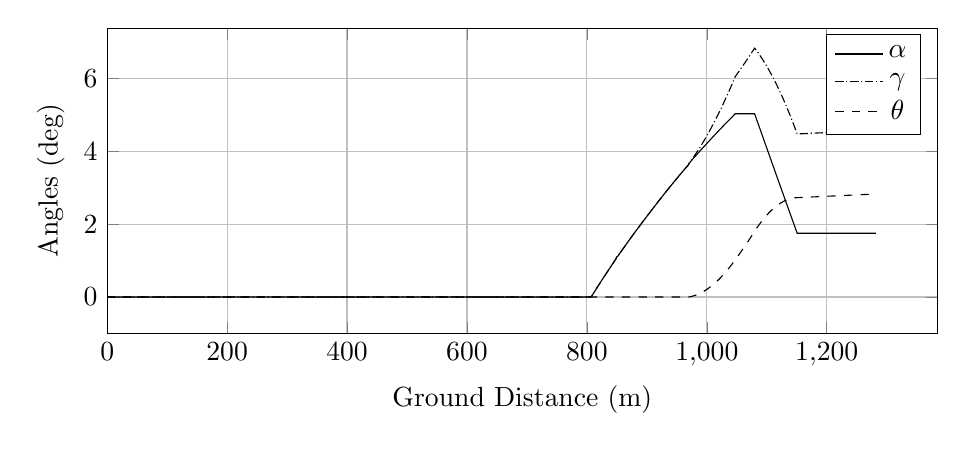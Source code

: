 %Angles_vs_GroundDistance
\begin{tikzpicture}

\begin{axis}[
width=\textwidth,
height=0.45\textwidth,
scaled ticks=false, tick label style={/pgf/number format/fixed},
xmin=0.0,
xmax=1384.535,
xlabel={Ground Distance (m)},
xmajorgrids,
ymin=-1.0,
ymax=7.389,
ylabel={Angles (deg)},
ymajorgrids,
legend entries = {$\alpha$\\$\gamma$\\$\theta$\\}
]

\addplot [
color=black,
solid
]
table[row sep=crcr]{
1.36E-8	0.0\\
3.027E-7	0.0\\
2.959E-6	0.0\\
1.539E-5	0.0\\
5.361E-5	0.0\\
1.622E-4	0.0\\
3.721E-4	0.0\\
6.84E-4	0.0\\
0.001	0.0\\
0.002	0.0\\
0.002	0.0\\
0.003	0.0\\
0.004	0.0\\
0.005	0.0\\
0.006	0.0\\
0.007	0.0\\
0.008	0.0\\
0.009	0.0\\
0.01	0.0\\
0.012	0.0\\
0.013	0.0\\
0.015	0.0\\
0.017	0.0\\
0.019	0.0\\
0.021	0.0\\
0.023	0.0\\
0.025	0.0\\
0.027	0.0\\
0.03	0.0\\
0.032	0.0\\
0.035	0.0\\
0.037	0.0\\
0.04	0.0\\
0.043	0.0\\
0.046	0.0\\
0.049	0.0\\
0.052	0.0\\
0.055	0.0\\
0.059	0.0\\
0.062	0.0\\
0.066	0.0\\
0.07	0.0\\
0.073	0.0\\
0.077	0.0\\
0.081	0.0\\
0.085	0.0\\
0.09	0.0\\
0.094	0.0\\
0.098	0.0\\
0.103	0.0\\
0.108	0.0\\
0.112	0.0\\
0.117	0.0\\
0.122	0.0\\
0.127	0.0\\
0.132	0.0\\
0.138	0.0\\
0.143	0.0\\
0.148	0.0\\
0.154	0.0\\
0.16	0.0\\
0.166	0.0\\
0.172	0.0\\
0.178	0.0\\
0.184	0.0\\
0.19	0.0\\
0.196	0.0\\
0.203	0.0\\
0.21	0.0\\
0.216	0.0\\
0.223	0.0\\
0.23	0.0\\
0.237	0.0\\
0.244	0.0\\
0.251	0.0\\
0.259	0.0\\
0.266	0.0\\
0.274	0.0\\
0.282	0.0\\
0.289	0.0\\
0.298	0.0\\
0.306	0.0\\
0.314	0.0\\
0.322	0.0\\
0.33	0.0\\
0.339	0.0\\
0.347	0.0\\
0.356	0.0\\
0.365	0.0\\
0.374	0.0\\
0.384	0.0\\
0.393	0.0\\
0.402	0.0\\
0.412	0.0\\
0.421	0.0\\
0.431	0.0\\
0.441	0.0\\
0.451	0.0\\
0.461	0.0\\
0.472	0.0\\
0.482	0.0\\
0.493	0.0\\
0.504	0.0\\
0.514	0.0\\
0.525	0.0\\
0.536	0.0\\
0.547	0.0\\
0.559	0.0\\
0.57	0.0\\
0.582	0.0\\
0.594	0.0\\
0.605	0.0\\
0.617	0.0\\
0.63	0.0\\
0.642	0.0\\
0.654	0.0\\
0.667	0.0\\
0.68	0.0\\
0.693	0.0\\
0.706	0.0\\
0.718	0.0\\
0.732	0.0\\
0.745	0.0\\
0.759	0.0\\
0.773	0.0\\
0.786	0.0\\
0.8	0.0\\
0.815	0.0\\
0.829	0.0\\
0.844	0.0\\
0.858	0.0\\
0.873	0.0\\
0.888	0.0\\
0.903	0.0\\
0.918	0.0\\
0.934	0.0\\
0.949	0.0\\
0.965	0.0\\
0.98	0.0\\
0.996	0.0\\
1.012	0.0\\
1.028	0.0\\
1.044	0.0\\
1.061	0.0\\
1.077	0.0\\
1.094	0.0\\
1.111	0.0\\
1.128	0.0\\
1.145	0.0\\
1.162	0.0\\
1.18	0.0\\
1.198	0.0\\
1.215	0.0\\
1.234	0.0\\
1.252	0.0\\
1.27	0.0\\
1.289	0.0\\
1.308	0.0\\
1.327	0.0\\
1.346	0.0\\
1.365	0.0\\
1.385	0.0\\
1.405	0.0\\
1.425	0.0\\
1.445	0.0\\
1.466	0.0\\
1.485	0.0\\
1.505	0.0\\
1.526	0.0\\
1.546	0.0\\
1.567	0.0\\
1.588	0.0\\
1.609	0.0\\
1.63	0.0\\
1.652	0.0\\
1.674	0.0\\
1.696	0.0\\
1.717	0.0\\
1.74	0.0\\
1.763	0.0\\
1.786	0.0\\
1.809	0.0\\
1.832	0.0\\
1.856	0.0\\
1.879	0.0\\
1.903	0.0\\
1.927	0.0\\
1.952	0.0\\
1.976	0.0\\
2.0	0.0\\
2.025	0.0\\
2.05	0.0\\
2.075	0.0\\
2.1	0.0\\
2.126	0.0\\
2.152	0.0\\
2.177	0.0\\
2.203	0.0\\
2.23	0.0\\
2.257	0.0\\
2.284	0.0\\
2.311	0.0\\
2.339	0.0\\
2.366	0.0\\
2.394	0.0\\
2.422	0.0\\
2.45	0.0\\
2.479	0.0\\
2.507	0.0\\
2.535	0.0\\
2.563	0.0\\
2.592	0.0\\
2.621	0.0\\
2.65	0.0\\
2.68	0.0\\
2.709	0.0\\
2.74	0.0\\
2.77	0.0\\
2.801	0.0\\
2.832	0.0\\
2.862	0.0\\
2.893	0.0\\
2.924	0.0\\
2.955	0.0\\
2.987	0.0\\
3.019	0.0\\
3.051	0.0\\
3.083	0.0\\
3.115	0.0\\
3.149	0.0\\
3.182	0.0\\
3.214	0.0\\
3.248	0.0\\
3.282	0.0\\
3.316	0.0\\
3.351	0.0\\
3.386	0.0\\
3.422	0.0\\
3.456	0.0\\
3.491	0.0\\
3.526	0.0\\
3.561	0.0\\
3.597	0.0\\
3.633	0.0\\
3.67	0.0\\
3.708	0.0\\
3.745	0.0\\
3.783	0.0\\
3.821	0.0\\
3.859	0.0\\
3.897	0.0\\
3.935	0.0\\
3.974	0.0\\
4.012	0.0\\
4.052	0.0\\
4.09	0.0\\
4.129	0.0\\
4.168	0.0\\
4.208	0.0\\
4.248	0.0\\
4.289	0.0\\
4.33	0.0\\
4.371	0.0\\
4.412	0.0\\
4.454	0.0\\
4.495	0.0\\
4.537	0.0\\
4.581	0.0\\
4.623	0.0\\
4.666	0.0\\
4.709	0.0\\
4.752	0.0\\
4.796	0.0\\
4.841	0.0\\
4.885	0.0\\
4.929	0.0\\
4.973	0.0\\
5.017	0.0\\
5.063	0.0\\
5.108	0.0\\
5.154	0.0\\
5.199	0.0\\
5.244	0.0\\
5.292	0.0\\
5.338	0.0\\
5.386	0.0\\
5.434	0.0\\
5.481	0.0\\
5.53	0.0\\
5.579	0.0\\
5.626	0.0\\
5.675	0.0\\
5.725	0.0\\
5.774	0.0\\
5.826	0.0\\
5.874	0.0\\
5.923	0.0\\
5.973	0.0\\
6.023	0.0\\
6.074	0.0\\
6.125	0.0\\
6.177	0.0\\
6.23	0.0\\
6.283	0.0\\
6.335	0.0\\
6.388	0.0\\
6.441	0.0\\
6.495	0.0\\
6.55	0.0\\
6.604	0.0\\
6.658	0.0\\
6.712	0.0\\
6.767	0.0\\
6.822	0.0\\
6.877	0.0\\
6.934	0.0\\
6.989	0.0\\
7.046	0.0\\
7.103	0.0\\
7.16	0.0\\
7.218	0.0\\
7.277	0.0\\
7.335	0.0\\
7.393	0.0\\
7.452	0.0\\
7.512	0.0\\
7.573	0.0\\
7.632	0.0\\
7.693	0.0\\
7.753	0.0\\
7.814	0.0\\
7.876	0.0\\
7.938	0.0\\
8.001	0.0\\
8.065	0.0\\
8.127	0.0\\
8.19	0.0\\
8.253	0.0\\
8.316	0.0\\
8.38	0.0\\
8.445	0.0\\
8.51	0.0\\
8.574	0.0\\
8.639	0.0\\
8.707	0.0\\
8.773	0.0\\
8.839	0.0\\
8.906	0.0\\
8.972	0.0\\
9.039	0.0\\
9.107	0.0\\
9.175	0.0\\
9.244	0.0\\
9.312	0.0\\
9.382	0.0\\
9.451	0.0\\
9.521	0.0\\
9.591	0.0\\
9.662	0.0\\
9.734	0.0\\
9.806	0.0\\
9.878	0.0\\
9.952	0.0\\
10.024	0.0\\
10.096	0.0\\
10.168	0.0\\
10.241	0.0\\
10.315	0.0\\
10.39	0.0\\
10.465	0.0\\
10.541	0.0\\
10.618	0.0\\
10.693	0.0\\
10.77	0.0\\
10.847	0.0\\
10.925	0.0\\
11.003	0.0\\
11.082	0.0\\
11.159	0.0\\
11.239	0.0\\
11.317	0.0\\
11.396	0.0\\
11.478	0.0\\
11.557	0.0\\
11.637	0.0\\
11.718	0.0\\
11.8	0.0\\
11.882	0.0\\
11.964	0.0\\
12.046	0.0\\
12.13	0.0\\
12.214	0.0\\
12.296	0.0\\
12.381	0.0\\
12.465	0.0\\
12.55	0.0\\
12.635	0.0\\
12.721	0.0\\
12.807	0.0\\
12.893	0.0\\
12.978	0.0\\
13.065	0.0\\
13.152	0.0\\
13.241	0.0\\
13.33	0.0\\
13.417	0.0\\
13.507	0.0\\
13.596	0.0\\
13.687	0.0\\
13.779	0.0\\
13.873	0.0\\
13.964	0.0\\
14.056	0.0\\
14.149	0.0\\
14.243	0.0\\
14.339	0.0\\
14.431	0.0\\
14.524	0.0\\
14.619	0.0\\
14.715	0.0\\
14.81	0.0\\
14.903	0.0\\
15.001	0.0\\
15.098	0.0\\
15.197	0.0\\
15.295	0.0\\
15.393	0.0\\
15.49	0.0\\
15.588	0.0\\
15.688	0.0\\
15.787	0.0\\
15.887	0.0\\
15.988	0.0\\
16.088	0.0\\
16.191	0.0\\
16.292	0.0\\
16.396	0.0\\
16.498	0.0\\
16.601	0.0\\
16.706	0.0\\
16.811	0.0\\
16.918	0.0\\
17.023	0.0\\
17.129	0.0\\
17.235	0.0\\
17.341	0.0\\
17.448	0.0\\
17.557	0.0\\
17.666	0.0\\
17.775	0.0\\
17.885	0.0\\
17.996	0.0\\
18.109	0.0\\
18.22	0.0\\
18.333	0.0\\
18.445	0.0\\
18.557	0.0\\
18.669	0.0\\
18.782	0.0\\
18.896	0.0\\
19.009	0.0\\
19.124	0.0\\
19.241	0.0\\
19.355	0.0\\
19.47	0.0\\
19.585	0.0\\
19.705	0.0\\
19.821	0.0\\
19.941	0.0\\
20.061	0.0\\
20.177	0.0\\
20.298	0.0\\
20.42	0.0\\
20.542	0.0\\
20.662	0.0\\
20.784	0.0\\
20.904	0.0\\
21.028	0.0\\
21.148	0.0\\
21.271	0.0\\
21.393	0.0\\
21.514	0.0\\
21.637	0.0\\
21.759	0.0\\
21.885	0.0\\
22.01	0.0\\
22.136	0.0\\
22.264	0.0\\
22.393	0.0\\
22.521	0.0\\
22.649	0.0\\
22.775	0.0\\
22.903	0.0\\
23.032	0.0\\
23.163	0.0\\
23.295	0.0\\
23.427	0.0\\
23.559	0.0\\
23.687	0.0\\
23.818	0.0\\
23.948	0.0\\
24.077	0.0\\
24.21	0.0\\
24.345	0.0\\
24.477	0.0\\
24.61	0.0\\
24.747	0.0\\
24.883	0.0\\
25.017	0.0\\
25.154	0.0\\
25.29	0.0\\
25.425	0.0\\
25.562	0.0\\
25.701	0.0\\
25.837	0.0\\
25.975	0.0\\
26.003	0.0\\
26.021	0.0\\
26.031	0.0\\
26.058	0.0\\
26.061	0.0\\
26.064	0.0\\
26.066	0.0\\
26.068	0.0\\
26.07	0.0\\
26.078	0.0\\
26.103	0.0\\
26.167	0.0\\
26.298	0.0\\
26.427	0.0\\
26.556	0.0\\
26.686	0.0\\
26.818	0.0\\
26.949	0.0\\
27.08	0.0\\
27.215	0.0\\
27.348	0.0\\
27.482	0.0\\
27.617	0.0\\
27.753	0.0\\
27.889	0.0\\
28.024	0.0\\
28.161	0.0\\
28.298	0.0\\
28.435	0.0\\
28.574	0.0\\
28.714	0.0\\
28.853	0.0\\
28.992	0.0\\
29.133	0.0\\
29.275	0.0\\
29.416	0.0\\
29.558	0.0\\
29.702	0.0\\
29.847	0.0\\
29.99	0.0\\
30.132	0.0\\
30.277	0.0\\
30.422	0.0\\
30.566	0.0\\
30.712	0.0\\
30.857	0.0\\
31.007	0.0\\
31.154	0.0\\
31.303	0.0\\
31.451	0.0\\
31.603	0.0\\
31.755	0.0\\
31.906	0.0\\
32.056	0.0\\
32.21	0.0\\
32.36	0.0\\
32.512	0.0\\
32.665	0.0\\
32.821	0.0\\
32.977	0.0\\
33.131	0.0\\
33.289	0.0\\
33.444	0.0\\
33.6	0.0\\
33.757	0.0\\
33.917	0.0\\
34.074	0.0\\
34.233	0.0\\
34.393	0.0\\
34.554	0.0\\
34.714	0.0\\
34.876	0.0\\
35.037	0.0\\
35.2	0.0\\
35.363	0.0\\
35.527	0.0\\
35.691	0.0\\
35.855	0.0\\
36.017	0.0\\
36.182	0.0\\
36.349	0.0\\
36.514	0.0\\
36.681	0.0\\
36.846	0.0\\
37.013	0.0\\
37.182	0.0\\
37.351	0.0\\
37.52	0.0\\
37.69	0.0\\
37.86	0.0\\
38.028	0.0\\
38.199	0.0\\
38.373	0.0\\
38.547	0.0\\
38.719	0.0\\
38.892	0.0\\
39.062	0.0\\
39.238	0.0\\
39.412	0.0\\
39.585	0.0\\
39.761	0.0\\
39.937	0.0\\
40.114	0.0\\
40.291	0.0\\
40.468	0.0\\
40.646	0.0\\
40.824	0.0\\
41.001	0.0\\
41.18	0.0\\
41.36	0.0\\
41.539	0.0\\
41.72	0.0\\
41.899	0.0\\
42.081	0.0\\
42.265	0.0\\
42.445	0.0\\
42.627	0.0\\
42.811	0.0\\
42.994	0.0\\
43.178	0.0\\
43.362	0.0\\
43.546	0.0\\
43.732	0.0\\
43.917	0.0\\
44.105	0.0\\
44.294	0.0\\
44.479	0.0\\
44.665	0.0\\
44.852	0.0\\
45.038	0.0\\
45.227	0.0\\
45.416	0.0\\
45.605	0.0\\
45.794	0.0\\
45.987	0.0\\
46.178	0.0\\
46.368	0.0\\
46.559	0.0\\
46.751	0.0\\
46.942	0.0\\
47.137	0.0\\
47.334	0.0\\
47.53	0.0\\
47.723	0.0\\
47.919	0.0\\
48.113	0.0\\
48.311	0.0\\
48.509	0.0\\
48.705	0.0\\
48.903	0.0\\
49.1	0.0\\
49.297	0.0\\
49.495	0.0\\
49.694	0.0\\
49.895	0.0\\
50.097	0.0\\
50.296	0.0\\
50.498	0.0\\
50.7	0.0\\
50.903	0.0\\
51.105	0.0\\
51.308	0.0\\
51.51	0.0\\
51.714	0.0\\
51.918	0.0\\
52.121	0.0\\
52.326	0.0\\
52.532	0.0\\
52.739	0.0\\
52.944	0.0\\
53.154	0.0\\
53.361	0.0\\
53.571	0.0\\
53.778	0.0\\
53.988	0.0\\
54.196	0.0\\
54.407	0.0\\
54.617	0.0\\
54.827	0.0\\
55.04	0.0\\
55.254	0.0\\
55.467	0.0\\
55.681	0.0\\
55.895	0.0\\
56.109	0.0\\
56.326	0.0\\
56.542	0.0\\
56.761	0.0\\
56.977	0.0\\
57.196	0.0\\
57.413	0.0\\
57.634	0.0\\
57.854	0.0\\
58.074	0.0\\
58.294	0.0\\
58.516	0.0\\
58.738	0.0\\
58.96	0.0\\
59.183	0.0\\
59.406	0.0\\
59.631	0.0\\
59.856	0.0\\
60.084	0.0\\
60.308	0.0\\
60.535	0.0\\
60.764	0.0\\
60.991	0.0\\
61.218	0.0\\
61.447	0.0\\
61.674	0.0\\
61.907	0.0\\
62.137	0.0\\
62.366	0.0\\
62.596	0.0\\
62.828	0.0\\
63.06	0.0\\
63.293	0.0\\
63.526	0.0\\
63.76	0.0\\
63.993	0.0\\
64.231	0.0\\
64.471	0.0\\
64.709	0.0\\
64.949	0.0\\
65.187	0.0\\
65.427	0.0\\
65.666	0.0\\
65.909	0.0\\
66.151	0.0\\
66.395	0.0\\
66.638	0.0\\
66.882	0.0\\
67.124	0.0\\
67.368	0.0\\
67.616	0.0\\
67.861	0.0\\
68.11	0.0\\
68.356	0.0\\
68.605	0.0\\
68.855	0.0\\
69.104	0.0\\
69.358	0.0\\
69.612	0.0\\
69.863	0.0\\
70.117	0.0\\
70.371	0.0\\
70.625	0.0\\
70.88	0.0\\
71.135	0.0\\
71.395	0.0\\
71.653	0.0\\
71.915	0.0\\
72.172	0.0\\
72.433	0.0\\
72.693	0.0\\
72.956	0.0\\
73.217	0.0\\
73.482	0.0\\
73.743	0.0\\
74.008	0.0\\
74.275	0.0\\
74.545	0.0\\
74.816	0.0\\
75.083	0.0\\
75.354	0.0\\
75.628	0.0\\
75.899	0.0\\
76.17	0.0\\
76.443	0.0\\
76.716	0.0\\
76.993	0.0\\
77.27	0.0\\
77.548	0.0\\
77.826	0.0\\
78.104	0.0\\
78.386	0.0\\
78.669	0.0\\
78.954	0.0\\
79.237	0.0\\
79.519	0.0\\
79.806	0.0\\
80.092	0.0\\
80.379	0.0\\
80.669	0.0\\
80.96	0.0\\
81.251	0.0\\
81.543	0.0\\
81.836	0.0\\
82.131	0.0\\
82.428	0.0\\
82.728	0.0\\
83.027	0.0\\
83.33	0.0\\
83.63	0.0\\
83.93	0.0\\
84.234	0.0\\
84.537	0.0\\
84.841	0.0\\
85.148	0.0\\
85.455	0.0\\
85.762	0.0\\
86.072	0.0\\
86.384	0.0\\
86.697	0.0\\
87.012	0.0\\
87.327	0.0\\
87.645	0.0\\
87.962	0.0\\
88.278	0.0\\
88.601	0.0\\
88.921	0.0\\
89.242	0.0\\
89.566	0.0\\
89.888	0.0\\
90.214	0.0\\
90.541	0.0\\
90.867	0.0\\
91.197	0.0\\
91.527	0.0\\
91.856	0.0\\
92.191	0.0\\
92.528	0.0\\
92.867	0.0\\
93.203	0.0\\
93.537	0.0\\
93.876	0.0\\
94.209	0.0\\
94.55	0.0\\
94.891	0.0\\
95.231	0.0\\
95.574	0.0\\
95.914	0.0\\
96.257	0.0\\
96.6	0.0\\
96.942	0.0\\
97.286	0.0\\
97.629	0.0\\
97.971	0.0\\
98.312	0.0\\
98.656	0.0\\
99.001	0.0\\
99.35	0.0\\
99.695	0.0\\
100.041	0.0\\
100.386	0.0\\
100.729	0.0\\
101.074	0.0\\
101.419	0.0\\
101.763	0.0\\
102.111	0.0\\
102.456	0.0\\
102.798	0.0\\
103.141	0.0\\
103.485	0.0\\
103.829	0.0\\
104.172	0.0\\
104.512	0.0\\
104.86	0.0\\
105.205	0.0\\
105.548	0.0\\
105.888	0.0\\
106.233	0.0\\
106.575	0.0\\
106.916	0.0\\
107.257	0.0\\
107.599	0.0\\
107.937	0.0\\
108.275	0.0\\
108.288	0.0\\
108.3	0.0\\
108.309	0.0\\
108.317	0.0\\
108.325	0.0\\
108.339	0.0\\
108.351	0.0\\
108.395	0.0\\
108.53	0.0\\
108.799	0.0\\
109.105	0.0\\
109.415	0.0\\
109.723	0.0\\
110.032	0.0\\
110.341	0.0\\
110.653	0.0\\
110.971	0.0\\
111.289	0.0\\
111.609	0.0\\
111.928	0.0\\
112.248	0.0\\
112.572	0.0\\
112.895	0.0\\
113.22	0.0\\
113.549	0.0\\
113.877	0.0\\
114.209	0.0\\
114.541	0.0\\
114.878	0.0\\
115.216	0.0\\
115.555	0.0\\
115.897	0.0\\
116.24	0.0\\
116.585	0.0\\
116.928	0.0\\
117.275	0.0\\
117.624	0.0\\
117.974	0.0\\
118.327	0.0\\
118.682	0.0\\
119.039	0.0\\
119.397	0.0\\
119.755	0.0\\
120.113	0.0\\
120.474	0.0\\
120.841	0.0\\
121.205	0.0\\
121.573	0.0\\
121.941	0.0\\
122.31	0.0\\
122.683	0.0\\
123.053	0.0\\
123.428	0.0\\
123.804	0.0\\
124.178	0.0\\
124.552	0.0\\
124.926	0.0\\
125.305	0.0\\
125.681	0.0\\
126.061	0.0\\
126.445	0.0\\
126.827	0.0\\
127.207	0.0\\
127.593	0.0\\
127.971	0.0\\
128.355	0.0\\
128.737	0.0\\
129.12	0.0\\
129.501	0.0\\
129.884	0.0\\
130.268	0.0\\
130.652	0.0\\
131.037	0.0\\
131.423	0.0\\
131.809	0.0\\
132.193	0.0\\
132.58	0.0\\
132.962	0.0\\
133.345	0.0\\
133.728	0.0\\
134.115	0.0\\
134.501	0.0\\
134.886	0.0\\
135.27	0.0\\
135.651	0.0\\
136.035	0.0\\
136.417	0.0\\
136.799	0.0\\
137.18	0.0\\
137.564	0.0\\
137.945	0.0\\
138.33	0.0\\
138.713	0.0\\
139.096	0.0\\
139.48	0.0\\
139.863	0.0\\
140.247	0.0\\
140.632	0.0\\
141.016	0.0\\
141.4	0.0\\
141.784	0.0\\
142.167	0.0\\
142.552	0.0\\
142.936	0.0\\
143.322	0.0\\
143.706	0.0\\
144.09	0.0\\
144.477	0.0\\
144.864	0.0\\
145.248	0.0\\
145.63	0.0\\
146.013	0.0\\
146.397	0.0\\
146.78	0.0\\
147.165	0.0\\
147.547	0.0\\
147.931	0.0\\
148.315	0.0\\
148.7	0.0\\
149.087	0.0\\
149.471	0.0\\
149.855	0.0\\
150.238	0.0\\
150.622	0.0\\
151.008	0.0\\
151.395	0.0\\
151.78	0.0\\
152.165	0.0\\
152.551	0.0\\
152.94	0.0\\
153.325	0.0\\
153.712	0.0\\
154.1	0.0\\
154.489	0.0\\
154.879	0.0\\
155.268	0.0\\
155.656	0.0\\
156.044	0.0\\
156.435	0.0\\
156.821	0.0\\
157.211	0.0\\
157.6	0.0\\
157.99	0.0\\
158.381	0.0\\
158.773	0.0\\
159.164	0.0\\
159.554	0.0\\
159.946	0.0\\
160.338	0.0\\
160.73	0.0\\
161.124	0.0\\
161.519	0.0\\
161.914	0.0\\
162.31	0.0\\
162.706	0.0\\
163.103	0.0\\
163.5	0.0\\
163.896	0.0\\
164.293	0.0\\
164.688	0.0\\
165.086	0.0\\
165.485	0.0\\
165.883	0.0\\
166.282	0.0\\
166.683	0.0\\
167.085	0.0\\
167.486	0.0\\
167.889	0.0\\
168.29	0.0\\
168.692	0.0\\
169.097	0.0\\
169.501	0.0\\
169.907	0.0\\
170.312	0.0\\
170.718	0.0\\
171.124	0.0\\
171.533	0.0\\
171.942	0.0\\
172.35	0.0\\
172.76	0.0\\
173.171	0.0\\
173.583	0.0\\
173.993	0.0\\
174.401	0.0\\
174.816	0.0\\
175.23	0.0\\
175.643	0.0\\
176.054	0.0\\
176.469	0.0\\
176.883	0.0\\
177.3	0.0\\
177.719	0.0\\
178.135	0.0\\
178.555	0.0\\
178.975	0.0\\
179.397	0.0\\
179.818	0.0\\
180.241	0.0\\
180.666	0.0\\
181.09	0.0\\
181.514	0.0\\
181.938	0.0\\
182.364	0.0\\
182.793	0.0\\
183.222	0.0\\
183.65	0.0\\
184.081	0.0\\
184.514	0.0\\
184.945	0.0\\
185.375	0.0\\
185.81	0.0\\
186.241	0.0\\
186.677	0.0\\
187.114	0.0\\
187.551	0.0\\
187.989	0.0\\
188.428	0.0\\
188.872	0.0\\
189.315	0.0\\
189.76	0.0\\
190.205	0.0\\
190.65	0.0\\
191.1	0.0\\
191.549	0.0\\
191.999	0.0\\
192.45	0.0\\
192.901	0.0\\
193.354	0.0\\
193.81	0.0\\
194.264	0.0\\
194.72	0.0\\
195.177	0.0\\
195.641	0.0\\
196.099	0.0\\
196.56	0.0\\
197.022	0.0\\
197.486	0.0\\
197.952	0.0\\
198.422	0.0\\
198.892	0.0\\
199.364	0.0\\
199.836	0.0\\
200.31	0.0\\
200.784	0.0\\
201.258	0.0\\
201.732	0.0\\
202.207	0.0\\
202.69	0.0\\
203.17	0.0\\
203.652	0.0\\
204.139	0.0\\
204.624	0.0\\
205.113	0.0\\
205.602	0.0\\
206.096	0.0\\
206.592	0.0\\
207.089	0.0\\
207.587	0.0\\
208.087	0.0\\
208.59	0.0\\
209.097	0.0\\
209.604	0.0\\
210.113	0.0\\
210.628	0.0\\
211.144	0.0\\
211.661	0.0\\
212.179	0.0\\
212.7	0.0\\
213.224	0.0\\
213.748	0.0\\
214.279	0.0\\
214.806	0.0\\
215.337	0.0\\
215.87	0.0\\
216.406	0.0\\
216.946	0.0\\
217.493	0.0\\
218.042	0.0\\
218.59	0.0\\
219.147	0.0\\
219.703	0.0\\
220.264	0.0\\
220.829	0.0\\
221.391	0.0\\
221.956	0.0\\
222.527	0.0\\
223.105	0.0\\
223.687	0.0\\
224.274	0.0\\
224.866	0.0\\
225.455	0.0\\
226.047	0.0\\
226.645	0.0\\
227.252	0.0\\
227.857	0.0\\
228.458	0.0\\
229.076	0.0\\
229.693	0.0\\
230.308	0.0\\
230.921	0.0\\
231.537	0.0\\
232.16	0.0\\
232.789	0.0\\
233.418	0.0\\
234.038	0.0\\
234.671	0.0\\
235.308	0.0\\
235.939	0.0\\
236.571	0.0\\
237.202	0.0\\
237.827	0.0\\
238.454	0.0\\
239.079	0.0\\
239.701	0.0\\
240.324	0.0\\
240.948	0.0\\
241.559	0.0\\
242.171	0.0\\
242.783	0.0\\
243.389	0.0\\
243.991	0.0\\
244.594	0.0\\
245.193	0.0\\
245.787	0.0\\
246.386	0.0\\
246.978	0.0\\
247.57	0.0\\
248.154	0.0\\
248.739	0.0\\
249.32	0.0\\
249.895	0.0\\
250.469	0.0\\
251.042	0.0\\
251.612	0.0\\
252.181	0.0\\
252.748	0.0\\
253.313	0.0\\
253.874	0.0\\
254.431	0.0\\
254.987	0.0\\
255.541	0.0\\
256.096	0.0\\
256.648	0.0\\
256.757	0.0\\
256.826	0.0\\
256.887	0.0\\
256.943	0.0\\
256.977	0.0\\
257.003	0.0\\
257.021	0.0\\
257.038	0.0\\
257.044	0.0\\
257.06	0.0\\
257.136	0.0\\
257.443	0.0\\
257.938	0.0\\
258.424	0.0\\
258.91	0.0\\
259.399	0.0\\
259.891	0.0\\
260.386	0.0\\
260.883	0.0\\
261.382	0.0\\
261.885	0.0\\
262.395	0.0\\
262.901	0.0\\
263.412	0.0\\
263.925	0.0\\
264.443	0.0\\
264.964	0.0\\
265.491	0.0\\
266.02	0.0\\
266.549	0.0\\
267.083	0.0\\
267.62	0.0\\
268.164	0.0\\
268.71	0.0\\
269.26	0.0\\
269.813	0.0\\
270.37	0.0\\
270.932	0.0\\
271.499	0.0\\
272.071	0.0\\
272.646	0.0\\
273.226	0.0\\
273.812	0.0\\
274.405	0.0\\
274.994	0.0\\
275.593	0.0\\
276.192	0.0\\
276.801	0.0\\
277.41	0.0\\
278.023	0.0\\
278.648	0.0\\
279.275	0.0\\
279.908	0.0\\
280.545	0.0\\
281.183	0.0\\
281.82	0.0\\
282.464	0.0\\
283.112	0.0\\
283.76	0.0\\
284.411	0.0\\
285.059	0.0\\
285.708	0.0\\
286.36	0.0\\
287.008	0.0\\
287.657	0.0\\
288.309	0.0\\
288.958	0.0\\
289.603	0.0\\
290.246	0.0\\
290.883	0.0\\
291.517	0.0\\
292.151	0.0\\
292.78	0.0\\
293.412	0.0\\
294.038	0.0\\
294.661	0.0\\
295.28	0.0\\
295.901	0.0\\
296.519	0.0\\
297.134	0.0\\
297.745	0.0\\
298.356	0.0\\
298.967	0.0\\
299.573	0.0\\
300.179	0.0\\
300.781	0.0\\
301.383	0.0\\
301.981	0.0\\
302.582	0.0\\
303.18	0.0\\
303.776	0.0\\
304.366	0.0\\
304.957	0.0\\
305.549	0.0\\
306.14	0.0\\
306.732	0.0\\
307.318	0.0\\
307.906	0.0\\
308.492	0.0\\
309.077	0.0\\
309.665	0.0\\
310.247	0.0\\
310.829	0.0\\
311.413	0.0\\
311.992	0.0\\
312.572	0.0\\
313.153	0.0\\
313.733	0.0\\
314.311	0.0\\
314.889	0.0\\
315.468	0.0\\
316.046	0.0\\
316.622	0.0\\
317.197	0.0\\
317.775	0.0\\
318.354	0.0\\
318.929	0.0\\
319.504	0.0\\
320.08	0.0\\
320.654	0.0\\
321.228	0.0\\
321.804	0.0\\
322.376	0.0\\
322.95	0.0\\
323.526	0.0\\
324.099	0.0\\
324.672	0.0\\
325.248	0.0\\
325.818	0.0\\
326.389	0.0\\
326.964	0.0\\
327.537	0.0\\
328.112	0.0\\
328.683	0.0\\
329.258	0.0\\
329.831	0.0\\
330.404	0.0\\
330.978	0.0\\
331.551	0.0\\
332.125	0.0\\
332.697	0.0\\
333.272	0.0\\
333.848	0.0\\
334.422	0.0\\
334.999	0.0\\
335.571	0.0\\
336.147	0.0\\
336.722	0.0\\
337.294	0.0\\
337.871	0.0\\
338.445	0.0\\
339.022	0.0\\
339.596	0.0\\
340.171	0.0\\
340.751	0.0\\
341.327	0.0\\
341.902	0.0\\
342.479	0.0\\
343.054	0.0\\
343.631	0.0\\
344.208	0.0\\
344.788	0.0\\
345.37	0.0\\
345.953	0.0\\
346.532	0.0\\
347.115	0.0\\
347.698	0.0\\
348.283	0.0\\
348.866	0.0\\
349.445	0.0\\
350.031	0.0\\
350.613	0.0\\
351.201	0.0\\
351.789	0.0\\
352.376	0.0\\
352.962	0.0\\
353.55	0.0\\
354.137	0.0\\
354.725	0.0\\
355.318	0.0\\
355.905	0.0\\
356.494	0.0\\
357.085	0.0\\
357.677	0.0\\
358.271	0.0\\
358.863	0.0\\
359.455	0.0\\
360.051	0.0\\
360.645	0.0\\
361.241	0.0\\
361.837	0.0\\
362.431	0.0\\
363.031	0.0\\
363.631	0.0\\
364.232	0.0\\
364.835	0.0\\
365.437	0.0\\
366.037	0.0\\
366.638	0.0\\
367.242	0.0\\
367.847	0.0\\
368.458	0.0\\
369.067	0.0\\
369.674	0.0\\
370.285	0.0\\
370.894	0.0\\
371.504	0.0\\
372.118	0.0\\
372.731	0.0\\
373.344	0.0\\
373.957	0.0\\
374.573	0.0\\
375.189	0.0\\
375.806	0.0\\
376.427	0.0\\
377.047	0.0\\
377.667	0.0\\
378.287	0.0\\
378.909	0.0\\
379.532	0.0\\
380.153	0.0\\
380.782	0.0\\
381.411	0.0\\
382.04	0.0\\
382.668	0.0\\
383.3	0.0\\
383.935	0.0\\
384.564	0.0\\
385.2	0.0\\
385.836	0.0\\
386.473	0.0\\
387.116	0.0\\
387.758	0.0\\
388.403	0.0\\
389.046	0.0\\
389.693	0.0\\
390.339	0.0\\
390.986	0.0\\
391.632	0.0\\
392.284	0.0\\
392.938	0.0\\
393.592	0.0\\
394.244	0.0\\
394.902	0.0\\
395.563	0.0\\
396.223	0.0\\
396.885	0.0\\
397.551	0.0\\
398.214	0.0\\
398.879	0.0\\
399.551	0.0\\
400.221	0.0\\
400.892	0.0\\
401.566	0.0\\
402.242	0.0\\
402.92	0.0\\
403.601	0.0\\
404.288	0.0\\
404.974	0.0\\
405.66	0.0\\
406.346	0.0\\
407.036	0.0\\
407.729	0.0\\
408.426	0.0\\
409.124	0.0\\
409.826	0.0\\
410.525	0.0\\
411.231	0.0\\
411.937	0.0\\
412.645	0.0\\
413.358	0.0\\
414.072	0.0\\
414.789	0.0\\
415.51	0.0\\
416.239	0.0\\
416.967	0.0\\
417.696	0.0\\
418.428	0.0\\
419.167	0.0\\
419.904	0.0\\
420.653	0.0\\
421.398	0.0\\
422.146	0.0\\
422.901	0.0\\
423.659	0.0\\
424.417	0.0\\
425.181	0.0\\
425.951	0.0\\
426.724	0.0\\
427.499	0.0\\
428.276	0.0\\
429.056	0.0\\
429.848	0.0\\
430.647	0.0\\
431.448	0.0\\
432.252	0.0\\
433.059	0.0\\
433.874	0.0\\
434.697	0.0\\
435.522	0.0\\
436.363	0.0\\
437.204	0.0\\
438.049	0.0\\
438.901	0.0\\
439.76	0.0\\
440.629	0.0\\
441.501	0.0\\
442.393	0.0\\
443.286	0.0\\
444.193	0.0\\
445.106	0.0\\
446.032	0.0\\
446.969	0.0\\
447.916	0.0\\
448.874	0.0\\
449.84	0.0\\
450.826	0.0\\
451.817	0.0\\
452.815	0.0\\
453.814	0.0\\
454.824	0.0\\
455.844	0.0\\
456.858	0.0\\
457.864	0.0\\
458.87	0.0\\
459.872	0.0\\
460.861	0.0\\
461.842	0.0\\
462.813	0.0\\
463.774	0.0\\
464.723	0.0\\
465.656	0.0\\
466.584	0.0\\
467.499	0.0\\
468.407	0.0\\
469.312	0.0\\
470.205	0.0\\
471.089	0.0\\
471.967	0.0\\
472.835	0.0\\
473.697	0.0\\
474.554	0.0\\
475.403	0.0\\
476.251	0.0\\
477.092	0.0\\
477.929	0.0\\
478.761	0.0\\
479.585	0.0\\
480.405	0.0\\
481.223	0.0\\
482.033	0.0\\
482.841	0.0\\
483.642	0.0\\
484.439	0.0\\
485.233	0.0\\
486.025	0.0\\
486.812	0.0\\
487.598	0.0\\
488.378	0.0\\
489.157	0.0\\
489.931	0.0\\
490.706	0.0\\
491.475	0.0\\
492.239	0.0\\
492.392	0.0\\
492.402	0.0\\
492.411	0.0\\
492.462	0.0\\
492.682	0.0\\
493.32	0.0\\
494.071	0.0\\
494.828	0.0\\
495.585	0.0\\
496.348	0.0\\
497.113	0.0\\
497.888	0.0\\
498.666	0.0\\
499.446	0.0\\
500.233	0.0\\
501.022	0.0\\
501.816	0.0\\
502.616	0.0\\
503.419	0.0\\
504.233	0.0\\
505.049	0.0\\
505.869	0.0\\
506.695	0.0\\
507.532	0.0\\
508.371	0.0\\
509.221	0.0\\
510.077	0.0\\
510.94	0.0\\
511.812	0.0\\
512.688	0.0\\
513.573	0.0\\
514.468	0.0\\
515.375	0.0\\
516.284	0.0\\
517.206	0.0\\
518.136	0.0\\
519.074	0.0\\
520.024	0.0\\
520.983	0.0\\
521.957	0.0\\
522.939	0.0\\
523.929	0.0\\
524.936	0.0\\
525.946	0.0\\
526.968	0.0\\
528.001	0.0\\
529.037	0.0\\
530.076	0.0\\
531.123	0.0\\
532.17	0.0\\
533.216	0.0\\
534.264	0.0\\
535.302	0.0\\
536.338	0.0\\
537.372	0.0\\
538.398	0.0\\
539.416	0.0\\
540.426	0.0\\
541.437	0.0\\
542.435	0.0\\
543.426	0.0\\
544.412	0.0\\
545.384	0.0\\
546.356	0.0\\
547.321	0.0\\
548.28	0.0\\
549.235	0.0\\
550.185	0.0\\
551.129	0.0\\
552.063	0.0\\
552.994	0.0\\
553.925	0.0\\
554.849	0.0\\
555.768	0.0\\
556.683	0.0\\
557.596	0.0\\
558.51	0.0\\
559.415	0.0\\
560.319	0.0\\
561.221	0.0\\
562.126	0.0\\
563.023	0.0\\
563.914	0.0\\
564.803	0.0\\
565.691	0.0\\
566.572	0.0\\
567.456	0.0\\
568.34	0.0\\
569.217	0.0\\
570.097	0.0\\
570.973	0.0\\
571.85	0.0\\
572.721	0.0\\
573.592	0.0\\
574.464	0.0\\
575.336	0.0\\
576.201	0.0\\
577.068	0.0\\
577.937	0.0\\
578.802	0.0\\
579.666	0.0\\
580.528	0.0\\
581.39	0.0\\
582.252	0.0\\
583.111	0.0\\
583.972	0.0\\
584.83	0.0\\
585.688	0.0\\
586.544	0.0\\
587.401	0.0\\
588.258	0.0\\
589.113	0.0\\
589.97	0.0\\
590.822	0.0\\
591.679	0.0\\
592.532	0.0\\
593.383	0.0\\
594.236	0.0\\
595.091	0.0\\
595.948	0.0\\
596.801	0.0\\
597.655	0.0\\
598.506	0.0\\
599.357	0.0\\
600.205	0.0\\
601.054	0.0\\
601.902	0.0\\
602.753	0.0\\
603.604	0.0\\
604.456	0.0\\
605.304	0.0\\
606.149	0.0\\
606.998	0.0\\
607.852	0.0\\
608.706	0.0\\
609.554	0.0\\
610.406	0.0\\
611.255	0.0\\
612.104	0.0\\
612.959	0.0\\
613.812	0.0\\
614.662	0.0\\
615.516	0.0\\
616.368	0.0\\
617.22	0.0\\
618.072	0.0\\
618.923	0.0\\
619.774	0.0\\
620.629	0.0\\
621.483	0.0\\
622.337	0.0\\
623.194	0.0\\
624.049	0.0\\
624.906	0.0\\
625.761	0.0\\
626.621	0.0\\
627.479	0.0\\
628.34	0.0\\
629.202	0.0\\
630.062	0.0\\
630.922	0.0\\
631.781	0.0\\
632.643	0.0\\
633.506	0.0\\
634.367	0.0\\
635.23	0.0\\
636.093	0.0\\
636.96	0.0\\
637.827	0.0\\
638.69	0.0\\
639.557	0.0\\
640.424	0.0\\
641.298	0.0\\
642.166	0.0\\
643.036	0.0\\
643.908	0.0\\
644.777	0.0\\
645.652	0.0\\
646.526	0.0\\
647.404	0.0\\
648.28	0.0\\
649.156	0.0\\
650.031	0.0\\
650.907	0.0\\
651.789	0.0\\
652.67	0.0\\
653.552	0.0\\
654.438	0.0\\
655.321	0.0\\
656.206	0.0\\
657.095	0.0\\
657.98	0.0\\
658.871	0.0\\
659.762	0.0\\
660.656	0.0\\
661.546	0.0\\
662.438	0.0\\
663.336	0.0\\
664.229	0.0\\
665.127	0.0\\
666.024	0.0\\
666.922	0.0\\
667.822	0.0\\
668.723	0.0\\
669.627	0.0\\
670.532	0.0\\
671.436	0.0\\
672.34	0.0\\
673.25	0.0\\
674.161	0.0\\
675.075	0.0\\
675.989	0.0\\
676.906	0.0\\
677.822	0.0\\
678.741	0.0\\
679.659	0.0\\
680.579	0.0\\
681.503	0.0\\
682.425	0.0\\
683.35	0.0\\
684.278	0.0\\
685.205	0.0\\
686.135	0.0\\
687.065	0.0\\
688.0	0.0\\
688.937	0.0\\
689.875	0.0\\
690.815	0.0\\
691.763	0.0\\
692.703	0.0\\
693.649	0.0\\
694.596	0.0\\
695.546	0.0\\
696.494	0.0\\
697.445	0.0\\
698.404	0.0\\
699.36	0.0\\
700.318	0.0\\
701.277	0.0\\
702.24	0.0\\
703.204	0.0\\
704.18	0.0\\
705.154	0.0\\
706.123	0.0\\
707.101	0.0\\
708.086	0.0\\
709.07	0.0\\
710.05	0.0\\
711.041	0.0\\
712.034	0.0\\
713.026	0.0\\
714.022	0.0\\
715.021	0.0\\
716.018	0.0\\
717.019	0.0\\
718.021	0.0\\
719.026	0.0\\
720.036	0.0\\
721.055	0.0\\
722.071	0.0\\
723.094	0.0\\
724.112	0.0\\
725.141	0.0\\
726.172	0.0\\
727.205	0.0\\
728.243	0.0\\
729.281	0.0\\
730.326	0.0\\
731.376	0.0\\
732.429	0.0\\
733.485	0.0\\
734.536	0.0\\
735.607	0.0\\
736.676	0.0\\
737.747	0.0\\
738.823	0.0\\
739.907	0.0\\
740.992	0.0\\
742.081	0.0\\
743.172	0.0\\
744.268	0.0\\
745.367	0.0\\
746.479	0.0\\
747.591	0.0\\
748.714	0.0\\
749.84	0.0\\
750.976	0.0\\
752.112	0.0\\
753.253	0.0\\
754.403	0.0\\
755.559	0.0\\
756.729	0.0\\
757.899	0.0\\
759.076	0.0\\
760.257	0.0\\
761.451	0.0\\
762.655	0.0\\
763.868	0.0\\
765.089	0.0\\
766.322	0.0\\
767.56	0.0\\
768.813	0.0\\
770.08	0.0\\
771.352	0.0\\
772.634	0.0\\
773.93	0.0\\
775.24	0.0\\
776.567	0.0\\
777.905	0.0\\
779.274	0.0\\
780.648	0.0\\
782.041	0.0\\
783.452	0.0\\
784.894	0.0\\
786.351	0.0\\
787.836	0.0\\
789.349	0.0\\
790.895	0.0\\
792.466	0.0\\
794.049	0.0\\
795.646	0.0\\
797.256	0.0\\
798.859	0.0\\
800.441	0.0\\
801.999	0.0\\
803.53	0.0\\
805.039	0.0\\
805.686	0.0\\
806.529	0.0\\
807.993	0.022\\
809.431	0.06\\
810.848	0.098\\
812.247	0.135\\
813.627	0.171\\
814.989	0.206\\
816.337	0.241\\
817.669	0.276\\
818.986	0.31\\
820.291	0.344\\
821.58	0.377\\
822.858	0.41\\
824.127	0.442\\
825.387	0.474\\
826.632	0.506\\
827.873	0.537\\
829.105	0.568\\
830.324	0.599\\
831.543	0.63\\
832.748	0.66\\
833.946	0.69\\
835.141	0.719\\
836.325	0.749\\
837.505	0.778\\
838.68	0.807\\
839.847	0.836\\
841.006	0.865\\
842.165	0.893\\
843.318	0.921\\
844.468	0.949\\
845.602	0.977\\
846.737	1.004\\
847.863	1.032\\
848.99	1.059\\
849.213	1.086\\
849.388	1.091\\
849.497	1.095\\
849.567	1.098\\
849.619	1.1\\
849.665	1.101\\
849.705	1.102\\
849.729	1.103\\
849.744	1.104\\
849.765	1.104\\
849.879	1.105\\
850.265	1.107\\
851.326	1.116\\
852.475	1.142\\
853.631	1.169\\
854.79	1.197\\
855.962	1.224\\
857.14	1.252\\
858.323	1.28\\
859.515	1.308\\
860.716	1.336\\
861.927	1.364\\
863.146	1.392\\
864.372	1.421\\
865.604	1.449\\
866.841	1.478\\
868.091	1.507\\
869.357	1.536\\
870.631	1.565\\
871.911	1.594\\
873.206	1.624\\
874.515	1.653\\
875.832	1.683\\
877.164	1.713\\
878.512	1.743\\
879.874	1.774\\
881.251	1.805\\
882.637	1.836\\
884.044	1.867\\
885.457	1.898\\
886.903	1.93\\
888.367	1.962\\
889.853	1.995\\
891.351	2.028\\
892.866	2.061\\
894.411	2.094\\
895.983	2.128\\
897.569	2.163\\
899.161	2.197\\
900.769	2.232\\
902.386	2.267\\
904.006	2.302\\
905.632	2.337\\
907.243	2.372\\
908.853	2.406\\
910.446	2.441\\
912.039	2.475\\
913.612	2.508\\
915.173	2.542\\
916.705	2.575\\
918.223	2.607\\
919.728	2.639\\
921.225	2.67\\
922.706	2.702\\
924.17	2.732\\
925.629	2.763\\
927.071	2.793\\
928.502	2.823\\
929.927	2.852\\
931.345	2.881\\
932.748	2.91\\
934.147	2.939\\
935.536	2.967\\
936.913	2.996\\
938.283	3.023\\
939.649	3.051\\
941.013	3.079\\
942.367	3.106\\
943.715	3.133\\
945.064	3.16\\
946.399	3.187\\
947.731	3.213\\
949.066	3.24\\
950.392	3.266\\
951.704	3.292\\
953.018	3.318\\
954.331	3.344\\
955.639	3.37\\
956.945	3.395\\
958.247	3.421\\
959.546	3.446\\
960.839	3.471\\
962.132	3.496\\
963.421	3.521\\
964.709	3.546\\
965.997	3.571\\
967.278	3.595\\
968.558	3.62\\
969.831	3.644\\
970.058	3.669\\
970.267	3.673\\
970.474	3.677\\
970.693	3.681\\
970.911	3.685\\
971.137	3.689\\
971.364	3.693\\
971.568	3.698\\
971.78	3.702\\
972.002	3.706\\
972.23	3.71\\
972.452	3.714\\
972.669	3.718\\
972.893	3.722\\
973.121	3.727\\
973.349	3.731\\
973.575	3.735\\
973.804	3.739\\
974.025	3.744\\
974.252	3.748\\
974.481	3.752\\
974.709	3.756\\
974.929	3.761\\
975.149	3.765\\
975.371	3.769\\
975.593	3.773\\
975.817	3.777\\
976.046	3.782\\
976.275	3.786\\
976.505	3.79\\
976.735	3.794\\
976.957	3.799\\
977.186	3.803\\
977.413	3.807\\
977.643	3.812\\
977.873	3.816\\
978.103	3.82\\
978.328	3.824\\
978.558	3.829\\
978.789	3.833\\
979.015	3.837\\
979.245	3.841\\
979.477	3.846\\
979.707	3.85\\
979.93	3.854\\
980.161	3.859\\
980.391	3.863\\
980.608	3.867\\
980.829	3.871\\
981.059	3.875\\
981.284	3.88\\
981.493	3.884\\
981.725	3.888\\
981.957	3.892\\
982.189	3.896\\
982.42	3.901\\
982.64	3.905\\
982.869	3.909\\
983.093	3.913\\
983.325	3.917\\
983.558	3.922\\
983.79	3.926\\
984.023	3.93\\
984.244	3.934\\
984.471	3.939\\
984.703	3.943\\
984.932	3.947\\
985.165	3.951\\
985.391	3.956\\
985.621	3.96\\
985.838	3.964\\
986.066	3.968\\
986.3	3.972\\
986.53	3.976\\
986.764	3.981\\
986.998	3.985\\
987.232	3.989\\
987.465	3.994\\
987.698	3.998\\
987.925	4.002\\
988.155	4.006\\
988.372	4.011\\
988.605	4.015\\
988.839	4.019\\
989.066	4.023\\
989.3	4.027\\
989.532	4.032\\
989.765	4.036\\
990.0	4.04\\
990.234	4.044\\
990.468	4.049\\
990.703	4.053\\
990.94	4.057\\
991.176	4.062\\
991.412	4.066\\
991.649	4.07\\
991.882	4.075\\
992.114	4.079\\
992.351	4.083\\
992.587	4.087\\
992.823	4.092\\
993.056	4.096\\
993.274	4.1\\
993.51	4.104\\
993.74	4.108\\
993.976	4.113\\
994.211	4.117\\
994.446	4.121\\
994.672	4.125\\
994.896	4.129\\
995.129	4.134\\
995.362	4.138\\
995.593	4.142\\
995.831	4.146\\
996.07	4.15\\
996.309	4.155\\
996.54	4.159\\
996.779	4.163\\
997.014	4.168\\
997.245	4.172\\
997.475	4.176\\
997.714	4.18\\
997.955	4.184\\
998.196	4.189\\
998.436	4.193\\
998.676	4.197\\
998.909	4.202\\
999.137	4.206\\
999.376	4.21\\
999.602	4.214\\
999.844	4.218\\
1000.087	4.223\\
1000.323	4.227\\
1000.565	4.231\\
1000.805	4.236\\
1001.043	4.24\\
1001.286	4.244\\
1001.528	4.249\\
1001.765	4.253\\
1001.998	4.257\\
1002.23	4.261\\
1002.457	4.266\\
1002.681	4.27\\
1002.921	4.274\\
1003.158	4.278\\
1003.392	4.282\\
1003.635	4.286\\
1003.879	4.291\\
1004.118	4.295\\
1004.35	4.299\\
1004.579	4.303\\
1004.808	4.307\\
1005.035	4.312\\
1005.263	4.316\\
1005.507	4.32\\
1005.736	4.324\\
1005.979	4.328\\
1006.223	4.332\\
1006.469	4.337\\
1006.705	4.341\\
1006.937	4.345\\
1007.181	4.349\\
1007.418	4.354\\
1007.665	4.358\\
1007.912	4.362\\
1008.145	4.367\\
1008.374	4.371\\
1008.619	4.375\\
1008.864	4.379\\
1009.113	4.384\\
1009.355	4.388\\
1009.596	4.392\\
1009.826	4.396\\
1010.069	4.401\\
1010.304	4.405\\
1010.552	4.409\\
1010.798	4.413\\
1011.047	4.418\\
1011.292	4.422\\
1011.542	4.426\\
1011.792	4.431\\
1012.041	4.435\\
1012.291	4.44\\
1012.542	4.444\\
1012.791	4.448\\
1013.036	4.453\\
1013.288	4.457\\
1013.533	4.461\\
1013.779	4.466\\
1014.03	4.47\\
1014.28	4.474\\
1014.534	4.479\\
1014.786	4.483\\
1015.032	4.488\\
1015.285	4.492\\
1015.514	4.496\\
1015.735	4.5\\
1015.976	4.504\\
1016.23	4.508\\
1016.483	4.513\\
1016.736	4.517\\
1016.991	4.522\\
1017.246	4.526\\
1017.487	4.531\\
1017.737	4.535\\
1017.983	4.539\\
1018.234	4.543\\
1018.487	4.548\\
1018.734	4.552\\
1018.981	4.556\\
1019.234	4.561\\
1019.489	4.565\\
1019.744	4.57\\
1019.993	4.574\\
1020.248	4.578\\
1020.507	4.583\\
1020.762	4.587\\
1021.017	4.592\\
1021.268	4.596\\
1021.527	4.6\\
1021.785	4.605\\
1022.024	4.609\\
1022.285	4.613\\
1022.543	4.618\\
1022.795	4.622\\
1023.054	4.627\\
1023.312	4.631\\
1023.565	4.636\\
1023.821	4.64\\
1024.07	4.644\\
1024.309	4.649\\
1024.564	4.653\\
1024.817	4.657\\
1025.062	4.661\\
1025.321	4.666\\
1025.582	4.67\\
1025.841	4.675\\
1026.099	4.679\\
1026.36	4.683\\
1026.62	4.688\\
1026.871	4.692\\
1027.133	4.697\\
1027.392	4.701\\
1027.646	4.706\\
1027.914	4.71\\
1028.17	4.715\\
1028.434	4.719\\
1028.686	4.723\\
1028.949	4.728\\
1029.21	4.732\\
1029.466	4.737\\
1029.726	4.741\\
1029.99	4.745\\
1030.257	4.75\\
1030.514	4.754\\
1030.77	4.759\\
1031.039	4.763\\
1031.307	4.768\\
1031.575	4.772\\
1031.845	4.777\\
1032.111	4.781\\
1032.376	4.786\\
1032.636	4.79\\
1032.889	4.795\\
1033.16	4.799\\
1033.428	4.804\\
1033.695	4.808\\
1033.96	4.813\\
1034.232	4.817\\
1034.494	4.822\\
1034.756	4.826\\
1035.029	4.831\\
1035.299	4.835\\
1035.572	4.84\\
1035.839	4.844\\
1036.113	4.849\\
1036.388	4.854\\
1036.66	4.858\\
1036.922	4.863\\
1037.192	4.867\\
1037.46	4.872\\
1037.728	4.876\\
1038.004	4.881\\
1038.284	4.885\\
1038.545	4.89\\
1038.813	4.894\\
1039.087	4.899\\
1039.367	4.903\\
1039.645	4.908\\
1039.925	4.913\\
1040.188	4.917\\
1040.462	4.922\\
1040.741	4.926\\
1041.016	4.931\\
1041.296	4.936\\
1041.565	4.94\\
1041.843	4.945\\
1042.118	4.95\\
1042.395	4.954\\
1042.681	4.959\\
1042.964	4.963\\
1043.238	4.968\\
1043.52	4.973\\
1043.805	4.977\\
1044.082	4.982\\
1044.364	4.987\\
1044.645	4.991\\
1044.923	4.996\\
1045.2	5.001\\
1045.475	5.005\\
1045.752	5.01\\
1046.028	5.014\\
1046.308	5.019\\
1046.588	5.024\\
1046.873	5.028\\
1047.156	5.033\\
1047.439	5.038\\
1047.726	5.038\\
1047.992	5.038\\
1048.276	5.038\\
1048.56	5.038\\
1048.856	5.038\\
1049.131	5.038\\
1049.423	5.038\\
1049.715	5.038\\
1049.996	5.038\\
1050.284	5.038\\
1050.577	5.038\\
1050.871	5.038\\
1051.163	5.038\\
1051.454	5.038\\
1051.727	5.038\\
1052.014	5.038\\
1052.302	5.038\\
1052.591	5.038\\
1052.886	5.038\\
1053.181	5.038\\
1053.468	5.038\\
1053.758	5.038\\
1054.054	5.038\\
1054.351	5.038\\
1054.653	5.038\\
1054.948	5.038\\
1055.24	5.038\\
1055.544	5.038\\
1055.84	5.038\\
1056.119	5.038\\
1056.408	5.038\\
1056.694	5.038\\
1056.997	5.038\\
1057.294	5.038\\
1057.601	5.038\\
1057.908	5.038\\
1058.201	5.038\\
1058.492	5.038\\
1058.796	5.038\\
1059.075	5.038\\
1059.358	5.038\\
1059.656	5.038\\
1059.963	5.038\\
1060.272	5.038\\
1060.572	5.038\\
1060.877	5.038\\
1061.169	5.038\\
1061.467	5.038\\
1061.772	5.038\\
1062.063	5.038\\
1062.356	5.038\\
1062.662	5.038\\
1062.962	5.038\\
1063.262	5.038\\
1063.572	5.038\\
1063.878	5.038\\
1064.186	5.038\\
1064.494	5.038\\
1064.789	5.038\\
1065.083	5.038\\
1065.364	5.038\\
1065.669	5.038\\
1065.978	5.038\\
1066.282	5.038\\
1066.576	5.038\\
1066.887	5.038\\
1067.187	5.038\\
1067.497	5.038\\
1067.799	5.038\\
1068.121	5.038\\
1068.431	5.038\\
1068.725	5.038\\
1069.024	5.038\\
1069.334	5.038\\
1069.652	5.038\\
1069.962	5.038\\
1070.272	5.038\\
1070.577	5.038\\
1070.908	5.038\\
1071.215	5.038\\
1071.533	5.038\\
1071.829	5.038\\
1072.15	5.038\\
1072.467	5.038\\
1072.769	5.038\\
1073.09	5.038\\
1073.415	5.038\\
1073.735	5.038\\
1074.041	5.038\\
1074.35	5.038\\
1074.645	5.038\\
1074.955	5.038\\
1075.279	5.038\\
1075.576	5.038\\
1075.885	5.038\\
1076.208	5.038\\
1076.528	5.038\\
1076.836	5.038\\
1077.134	5.038\\
1077.442	5.038\\
1077.77	5.038\\
1078.098	5.038\\
1078.423	5.038\\
1078.74	5.038\\
1079.043	5.038\\
1079.333	5.038\\
1079.373	5.038\\
1079.643	5.038\\
1079.965	5.025\\
1080.283	5.01\\
1080.611	4.995\\
1080.923	4.98\\
1081.234	4.965\\
1081.571	4.951\\
1081.885	4.935\\
1082.211	4.92\\
1082.539	4.905\\
1082.872	4.89\\
1083.209	4.874\\
1083.546	4.858\\
1083.875	4.843\\
1084.205	4.827\\
1084.535	4.812\\
1084.846	4.796\\
1085.152	4.782\\
1085.485	4.768\\
1085.823	4.752\\
1086.152	4.736\\
1086.473	4.721\\
1086.81	4.706\\
1087.139	4.69\\
1087.476	4.675\\
1087.795	4.659\\
1088.127	4.644\\
1088.469	4.629\\
1088.797	4.613\\
1089.139	4.598\\
1089.464	4.582\\
1089.806	4.566\\
1090.118	4.551\\
1090.449	4.536\\
1090.786	4.521\\
1091.117	4.505\\
1091.464	4.489\\
1091.795	4.473\\
1092.135	4.458\\
1092.473	4.442\\
1092.81	4.426\\
1093.136	4.411\\
1093.491	4.395\\
1093.832	4.379\\
1094.159	4.363\\
1094.498	4.348\\
1094.831	4.332\\
1095.166	4.316\\
1095.495	4.301\\
1095.836	4.285\\
1096.168	4.27\\
1096.49	4.254\\
1096.827	4.239\\
1097.162	4.223\\
1097.495	4.208\\
1097.836	4.192\\
1098.185	4.176\\
1098.529	4.16\\
1098.869	4.144\\
1099.228	4.128\\
1099.579	4.112\\
1099.934	4.095\\
1100.266	4.079\\
1100.603	4.063\\
1100.926	4.048\\
1101.271	4.033\\
1101.621	4.017\\
1101.961	4.0\\
1102.301	3.985\\
1102.648	3.969\\
1102.988	3.953\\
1103.343	3.937\\
1103.686	3.92\\
1104.039	3.904\\
1104.385	3.888\\
1104.723	3.872\\
1105.063	3.856\\
1105.404	3.841\\
1105.749	3.825\\
1106.099	3.809\\
1106.445	3.792\\
1106.796	3.776\\
1107.157	3.76\\
1107.524	3.743\\
1107.876	3.726\\
1108.227	3.71\\
1108.577	3.694\\
1108.926	3.677\\
1109.286	3.661\\
1109.641	3.644\\
1109.997	3.628\\
1110.343	3.611\\
1110.703	3.595\\
1111.058	3.579\\
1111.407	3.562\\
1111.753	3.546\\
1112.111	3.53\\
1112.462	3.513\\
1112.813	3.497\\
1113.162	3.481\\
1113.523	3.465\\
1113.863	3.448\\
1114.21	3.432\\
1114.556	3.416\\
1114.914	3.4\\
1115.257	3.383\\
1115.604	3.368\\
1115.945	3.351\\
1116.294	3.336\\
1116.644	3.32\\
1116.996	3.303\\
1117.36	3.287\\
1117.714	3.27\\
1118.069	3.254\\
1118.417	3.237\\
1118.779	3.221\\
1119.137	3.204\\
1119.498	3.188\\
1119.852	3.171\\
1120.216	3.155\\
1120.575	3.138\\
1120.941	3.121\\
1121.295	3.104\\
1121.657	3.088\\
1122.005	3.071\\
1122.374	3.055\\
1122.741	3.038\\
1123.107	3.021\\
1123.466	3.004\\
1123.823	2.988\\
1124.185	2.971\\
1124.554	2.954\\
1124.917	2.937\\
1125.276	2.92\\
1125.616	2.904\\
1125.97	2.888\\
1126.339	2.872\\
1126.691	2.855\\
1127.063	2.838\\
1127.423	2.821\\
1127.793	2.805\\
1128.158	2.788\\
1128.516	2.771\\
1128.875	2.754\\
1129.241	2.738\\
1129.603	2.721\\
1129.967	2.704\\
1130.333	2.687\\
1130.697	2.67\\
1131.063	2.653\\
1131.434	2.636\\
1131.801	2.619\\
1132.16	2.602\\
1132.521	2.586\\
1132.874	2.569\\
1133.237	2.553\\
1133.607	2.536\\
1133.98	2.519\\
1134.348	2.502\\
1134.719	2.485\\
1135.087	2.468\\
1135.451	2.451\\
1135.827	2.434\\
1136.195	2.417\\
1136.559	2.4\\
1136.929	2.383\\
1137.301	2.366\\
1137.659	2.349\\
1138.028	2.332\\
1138.392	2.315\\
1138.761	2.298\\
1139.127	2.281\\
1139.497	2.265\\
1139.863	2.247\\
1140.22	2.231\\
1140.573	2.214\\
1140.943	2.198\\
1141.315	2.181\\
1141.683	2.164\\
1142.051	2.147\\
1142.426	2.13\\
1142.793	2.113\\
1143.169	2.096\\
1143.55	2.078\\
1143.926	2.061\\
1144.295	2.043\\
1144.673	2.026\\
1145.049	2.009\\
1145.422	1.992\\
1145.807	1.975\\
1146.181	1.957\\
1146.552	1.94\\
1146.915	1.923\\
1147.296	1.906\\
1147.667	1.888\\
1148.044	1.871\\
1148.412	1.854\\
1148.779	1.837\\
1149.152	1.82\\
1149.527	1.803\\
1149.889	1.786\\
1150.267	1.769\\
1150.644	1.752\\
1151.027	1.752\\
1151.554	1.752\\
1152.37	1.752\\
1153.482	1.752\\
1154.722	1.752\\
1155.989	1.752\\
1157.214	1.752\\
1158.514	1.752\\
1159.827	1.752\\
1161.108	1.752\\
1162.432	1.752\\
1163.808	1.752\\
1165.089	1.752\\
1166.388	1.752\\
1167.71	1.752\\
1169.023	1.752\\
1170.455	1.752\\
1171.79	1.752\\
1173.145	1.752\\
1174.428	1.752\\
1175.624	1.752\\
1176.927	1.752\\
1178.309	1.752\\
1179.634	1.752\\
1180.994	1.752\\
1182.243	1.752\\
1183.618	1.752\\
1184.984	1.752\\
1186.347	1.752\\
1187.728	1.752\\
1189.118	1.752\\
1190.468	1.752\\
1191.839	1.752\\
1193.213	1.752\\
1194.598	1.752\\
1195.905	1.752\\
1197.271	1.752\\
1198.641	1.752\\
1199.978	1.752\\
1201.368	1.752\\
1202.751	1.752\\
1204.142	1.752\\
1205.436	1.752\\
1206.726	1.752\\
1208.154	1.752\\
1209.594	1.752\\
1211.06	1.752\\
1212.461	1.752\\
1213.904	1.752\\
1215.406	1.752\\
1216.787	1.752\\
1218.271	1.752\\
1219.756	1.752\\
1221.208	1.752\\
1222.74	1.752\\
1224.024	1.752\\
1225.408	1.752\\
1226.783	1.752\\
1228.304	1.752\\
1229.77	1.752\\
1231.11	1.752\\
1232.494	1.752\\
1234.007	1.752\\
1235.508	1.752\\
1237.044	1.752\\
1238.472	1.752\\
1239.917	1.752\\
1241.377	1.752\\
1242.986	1.752\\
1244.47	1.752\\
1245.941	1.752\\
1247.414	1.752\\
1248.91	1.752\\
1250.524	1.752\\
1252.037	1.752\\
1253.577	1.752\\
1255.039	1.752\\
1256.665	1.752\\
1258.065	1.752\\
1259.665	1.752\\
1261.213	1.752\\
1262.738	1.752\\
1264.181	1.752\\
1265.549	1.752\\
1267.132	1.752\\
1268.753	1.752\\
1270.215	1.752\\
1271.881	1.752\\
1273.461	1.752\\
1274.9	1.752\\
1276.451	1.752\\
1278.106	1.752\\
1279.728	1.752\\
1281.314	1.752\\
1281.977	1.752\\
};

\addplot [
color=black,
densely dashdotted
]
table[row sep=crcr]{
1.36E-8	0.0\\
3.027E-7	0.0\\
2.959E-6	0.0\\
1.539E-5	0.0\\
5.361E-5	0.0\\
1.622E-4	0.0\\
3.721E-4	0.0\\
6.84E-4	0.0\\
0.001	0.0\\
0.002	0.0\\
0.002	0.0\\
0.003	0.0\\
0.004	0.0\\
0.005	0.0\\
0.006	0.0\\
0.007	0.0\\
0.008	0.0\\
0.009	0.0\\
0.01	0.0\\
0.012	0.0\\
0.013	0.0\\
0.015	0.0\\
0.017	0.0\\
0.019	0.0\\
0.021	0.0\\
0.023	0.0\\
0.025	0.0\\
0.027	0.0\\
0.03	0.0\\
0.032	0.0\\
0.035	0.0\\
0.037	0.0\\
0.04	0.0\\
0.043	0.0\\
0.046	0.0\\
0.049	0.0\\
0.052	0.0\\
0.055	0.0\\
0.059	0.0\\
0.062	0.0\\
0.066	0.0\\
0.07	0.0\\
0.073	0.0\\
0.077	0.0\\
0.081	0.0\\
0.085	0.0\\
0.09	0.0\\
0.094	0.0\\
0.098	0.0\\
0.103	0.0\\
0.108	0.0\\
0.112	0.0\\
0.117	0.0\\
0.122	0.0\\
0.127	0.0\\
0.132	0.0\\
0.138	0.0\\
0.143	0.0\\
0.148	0.0\\
0.154	0.0\\
0.16	0.0\\
0.166	0.0\\
0.172	0.0\\
0.178	0.0\\
0.184	0.0\\
0.19	0.0\\
0.196	0.0\\
0.203	0.0\\
0.21	0.0\\
0.216	0.0\\
0.223	0.0\\
0.23	0.0\\
0.237	0.0\\
0.244	0.0\\
0.251	0.0\\
0.259	0.0\\
0.266	0.0\\
0.274	0.0\\
0.282	0.0\\
0.289	0.0\\
0.298	0.0\\
0.306	0.0\\
0.314	0.0\\
0.322	0.0\\
0.33	0.0\\
0.339	0.0\\
0.347	0.0\\
0.356	0.0\\
0.365	0.0\\
0.374	0.0\\
0.384	0.0\\
0.393	0.0\\
0.402	0.0\\
0.412	0.0\\
0.421	0.0\\
0.431	0.0\\
0.441	0.0\\
0.451	0.0\\
0.461	0.0\\
0.472	0.0\\
0.482	0.0\\
0.493	0.0\\
0.504	0.0\\
0.514	0.0\\
0.525	0.0\\
0.536	0.0\\
0.547	0.0\\
0.559	0.0\\
0.57	0.0\\
0.582	0.0\\
0.594	0.0\\
0.605	0.0\\
0.617	0.0\\
0.63	0.0\\
0.642	0.0\\
0.654	0.0\\
0.667	0.0\\
0.68	0.0\\
0.693	0.0\\
0.706	0.0\\
0.718	0.0\\
0.732	0.0\\
0.745	0.0\\
0.759	0.0\\
0.773	0.0\\
0.786	0.0\\
0.8	0.0\\
0.815	0.0\\
0.829	0.0\\
0.844	0.0\\
0.858	0.0\\
0.873	0.0\\
0.888	0.0\\
0.903	0.0\\
0.918	0.0\\
0.934	0.0\\
0.949	0.0\\
0.965	0.0\\
0.98	0.0\\
0.996	0.0\\
1.012	0.0\\
1.028	0.0\\
1.044	0.0\\
1.061	0.0\\
1.077	0.0\\
1.094	0.0\\
1.111	0.0\\
1.128	0.0\\
1.145	0.0\\
1.162	0.0\\
1.18	0.0\\
1.198	0.0\\
1.215	0.0\\
1.234	0.0\\
1.252	0.0\\
1.27	0.0\\
1.289	0.0\\
1.308	0.0\\
1.327	0.0\\
1.346	0.0\\
1.365	0.0\\
1.385	0.0\\
1.405	0.0\\
1.425	0.0\\
1.445	0.0\\
1.466	0.0\\
1.485	0.0\\
1.505	0.0\\
1.526	0.0\\
1.546	0.0\\
1.567	0.0\\
1.588	0.0\\
1.609	0.0\\
1.63	0.0\\
1.652	0.0\\
1.674	0.0\\
1.696	0.0\\
1.717	0.0\\
1.74	0.0\\
1.763	0.0\\
1.786	0.0\\
1.809	0.0\\
1.832	0.0\\
1.856	0.0\\
1.879	0.0\\
1.903	0.0\\
1.927	0.0\\
1.952	0.0\\
1.976	0.0\\
2.0	0.0\\
2.025	0.0\\
2.05	0.0\\
2.075	0.0\\
2.1	0.0\\
2.126	0.0\\
2.152	0.0\\
2.177	0.0\\
2.203	0.0\\
2.23	0.0\\
2.257	0.0\\
2.284	0.0\\
2.311	0.0\\
2.339	0.0\\
2.366	0.0\\
2.394	0.0\\
2.422	0.0\\
2.45	0.0\\
2.479	0.0\\
2.507	0.0\\
2.535	0.0\\
2.563	0.0\\
2.592	0.0\\
2.621	0.0\\
2.65	0.0\\
2.68	0.0\\
2.709	0.0\\
2.74	0.0\\
2.77	0.0\\
2.801	0.0\\
2.832	0.0\\
2.862	0.0\\
2.893	0.0\\
2.924	0.0\\
2.955	0.0\\
2.987	0.0\\
3.019	0.0\\
3.051	0.0\\
3.083	0.0\\
3.115	0.0\\
3.149	0.0\\
3.182	0.0\\
3.214	0.0\\
3.248	0.0\\
3.282	0.0\\
3.316	0.0\\
3.351	0.0\\
3.386	0.0\\
3.422	0.0\\
3.456	0.0\\
3.491	0.0\\
3.526	0.0\\
3.561	0.0\\
3.597	0.0\\
3.633	0.0\\
3.67	0.0\\
3.708	0.0\\
3.745	0.0\\
3.783	0.0\\
3.821	0.0\\
3.859	0.0\\
3.897	0.0\\
3.935	0.0\\
3.974	0.0\\
4.012	0.0\\
4.052	0.0\\
4.09	0.0\\
4.129	0.0\\
4.168	0.0\\
4.208	0.0\\
4.248	0.0\\
4.289	0.0\\
4.33	0.0\\
4.371	0.0\\
4.412	0.0\\
4.454	0.0\\
4.495	0.0\\
4.537	0.0\\
4.581	0.0\\
4.623	0.0\\
4.666	0.0\\
4.709	0.0\\
4.752	0.0\\
4.796	0.0\\
4.841	0.0\\
4.885	0.0\\
4.929	0.0\\
4.973	0.0\\
5.017	0.0\\
5.063	0.0\\
5.108	0.0\\
5.154	0.0\\
5.199	0.0\\
5.244	0.0\\
5.292	0.0\\
5.338	0.0\\
5.386	0.0\\
5.434	0.0\\
5.481	0.0\\
5.53	0.0\\
5.579	0.0\\
5.626	0.0\\
5.675	0.0\\
5.725	0.0\\
5.774	0.0\\
5.826	0.0\\
5.874	0.0\\
5.923	0.0\\
5.973	0.0\\
6.023	0.0\\
6.074	0.0\\
6.125	0.0\\
6.177	0.0\\
6.23	0.0\\
6.283	0.0\\
6.335	0.0\\
6.388	0.0\\
6.441	0.0\\
6.495	0.0\\
6.55	0.0\\
6.604	0.0\\
6.658	0.0\\
6.712	0.0\\
6.767	0.0\\
6.822	0.0\\
6.877	0.0\\
6.934	0.0\\
6.989	0.0\\
7.046	0.0\\
7.103	0.0\\
7.16	0.0\\
7.218	0.0\\
7.277	0.0\\
7.335	0.0\\
7.393	0.0\\
7.452	0.0\\
7.512	0.0\\
7.573	0.0\\
7.632	0.0\\
7.693	0.0\\
7.753	0.0\\
7.814	0.0\\
7.876	0.0\\
7.938	0.0\\
8.001	0.0\\
8.065	0.0\\
8.127	0.0\\
8.19	0.0\\
8.253	0.0\\
8.316	0.0\\
8.38	0.0\\
8.445	0.0\\
8.51	0.0\\
8.574	0.0\\
8.639	0.0\\
8.707	0.0\\
8.773	0.0\\
8.839	0.0\\
8.906	0.0\\
8.972	0.0\\
9.039	0.0\\
9.107	0.0\\
9.175	0.0\\
9.244	0.0\\
9.312	0.0\\
9.382	0.0\\
9.451	0.0\\
9.521	0.0\\
9.591	0.0\\
9.662	0.0\\
9.734	0.0\\
9.806	0.0\\
9.878	0.0\\
9.952	0.0\\
10.024	0.0\\
10.096	0.0\\
10.168	0.0\\
10.241	0.0\\
10.315	0.0\\
10.39	0.0\\
10.465	0.0\\
10.541	0.0\\
10.618	0.0\\
10.693	0.0\\
10.77	0.0\\
10.847	0.0\\
10.925	0.0\\
11.003	0.0\\
11.082	0.0\\
11.159	0.0\\
11.239	0.0\\
11.317	0.0\\
11.396	0.0\\
11.478	0.0\\
11.557	0.0\\
11.637	0.0\\
11.718	0.0\\
11.8	0.0\\
11.882	0.0\\
11.964	0.0\\
12.046	0.0\\
12.13	0.0\\
12.214	0.0\\
12.296	0.0\\
12.381	0.0\\
12.465	0.0\\
12.55	0.0\\
12.635	0.0\\
12.721	0.0\\
12.807	0.0\\
12.893	0.0\\
12.978	0.0\\
13.065	0.0\\
13.152	0.0\\
13.241	0.0\\
13.33	0.0\\
13.417	0.0\\
13.507	0.0\\
13.596	0.0\\
13.687	0.0\\
13.779	0.0\\
13.873	0.0\\
13.964	0.0\\
14.056	0.0\\
14.149	0.0\\
14.243	0.0\\
14.339	0.0\\
14.431	0.0\\
14.524	0.0\\
14.619	0.0\\
14.715	0.0\\
14.81	0.0\\
14.903	0.0\\
15.001	0.0\\
15.098	0.0\\
15.197	0.0\\
15.295	0.0\\
15.393	0.0\\
15.49	0.0\\
15.588	0.0\\
15.688	0.0\\
15.787	0.0\\
15.887	0.0\\
15.988	0.0\\
16.088	0.0\\
16.191	0.0\\
16.292	0.0\\
16.396	0.0\\
16.498	0.0\\
16.601	0.0\\
16.706	0.0\\
16.811	0.0\\
16.918	0.0\\
17.023	0.0\\
17.129	0.0\\
17.235	0.0\\
17.341	0.0\\
17.448	0.0\\
17.557	0.0\\
17.666	0.0\\
17.775	0.0\\
17.885	0.0\\
17.996	0.0\\
18.109	0.0\\
18.22	0.0\\
18.333	0.0\\
18.445	0.0\\
18.557	0.0\\
18.669	0.0\\
18.782	0.0\\
18.896	0.0\\
19.009	0.0\\
19.124	0.0\\
19.241	0.0\\
19.355	0.0\\
19.47	0.0\\
19.585	0.0\\
19.705	0.0\\
19.821	0.0\\
19.941	0.0\\
20.061	0.0\\
20.177	0.0\\
20.298	0.0\\
20.42	0.0\\
20.542	0.0\\
20.662	0.0\\
20.784	0.0\\
20.904	0.0\\
21.028	0.0\\
21.148	0.0\\
21.271	0.0\\
21.393	0.0\\
21.514	0.0\\
21.637	0.0\\
21.759	0.0\\
21.885	0.0\\
22.01	0.0\\
22.136	0.0\\
22.264	0.0\\
22.393	0.0\\
22.521	0.0\\
22.649	0.0\\
22.775	0.0\\
22.903	0.0\\
23.032	0.0\\
23.163	0.0\\
23.295	0.0\\
23.427	0.0\\
23.559	0.0\\
23.687	0.0\\
23.818	0.0\\
23.948	0.0\\
24.077	0.0\\
24.21	0.0\\
24.345	0.0\\
24.477	0.0\\
24.61	0.0\\
24.747	0.0\\
24.883	0.0\\
25.017	0.0\\
25.154	0.0\\
25.29	0.0\\
25.425	0.0\\
25.562	0.0\\
25.701	0.0\\
25.837	0.0\\
25.975	0.0\\
26.003	0.0\\
26.021	0.0\\
26.031	0.0\\
26.058	0.0\\
26.061	0.0\\
26.064	0.0\\
26.066	0.0\\
26.068	0.0\\
26.07	0.0\\
26.078	0.0\\
26.103	0.0\\
26.167	0.0\\
26.298	0.0\\
26.427	0.0\\
26.556	0.0\\
26.686	0.0\\
26.818	0.0\\
26.949	0.0\\
27.08	0.0\\
27.215	0.0\\
27.348	0.0\\
27.482	0.0\\
27.617	0.0\\
27.753	0.0\\
27.889	0.0\\
28.024	0.0\\
28.161	0.0\\
28.298	0.0\\
28.435	0.0\\
28.574	0.0\\
28.714	0.0\\
28.853	0.0\\
28.992	0.0\\
29.133	0.0\\
29.275	0.0\\
29.416	0.0\\
29.558	0.0\\
29.702	0.0\\
29.847	0.0\\
29.99	0.0\\
30.132	0.0\\
30.277	0.0\\
30.422	0.0\\
30.566	0.0\\
30.712	0.0\\
30.857	0.0\\
31.007	0.0\\
31.154	0.0\\
31.303	0.0\\
31.451	0.0\\
31.603	0.0\\
31.755	0.0\\
31.906	0.0\\
32.056	0.0\\
32.21	0.0\\
32.36	0.0\\
32.512	0.0\\
32.665	0.0\\
32.821	0.0\\
32.977	0.0\\
33.131	0.0\\
33.289	0.0\\
33.444	0.0\\
33.6	0.0\\
33.757	0.0\\
33.917	0.0\\
34.074	0.0\\
34.233	0.0\\
34.393	0.0\\
34.554	0.0\\
34.714	0.0\\
34.876	0.0\\
35.037	0.0\\
35.2	0.0\\
35.363	0.0\\
35.527	0.0\\
35.691	0.0\\
35.855	0.0\\
36.017	0.0\\
36.182	0.0\\
36.349	0.0\\
36.514	0.0\\
36.681	0.0\\
36.846	0.0\\
37.013	0.0\\
37.182	0.0\\
37.351	0.0\\
37.52	0.0\\
37.69	0.0\\
37.86	0.0\\
38.028	0.0\\
38.199	0.0\\
38.373	0.0\\
38.547	0.0\\
38.719	0.0\\
38.892	0.0\\
39.062	0.0\\
39.238	0.0\\
39.412	0.0\\
39.585	0.0\\
39.761	0.0\\
39.937	0.0\\
40.114	0.0\\
40.291	0.0\\
40.468	0.0\\
40.646	0.0\\
40.824	0.0\\
41.001	0.0\\
41.18	0.0\\
41.36	0.0\\
41.539	0.0\\
41.72	0.0\\
41.899	0.0\\
42.081	0.0\\
42.265	0.0\\
42.445	0.0\\
42.627	0.0\\
42.811	0.0\\
42.994	0.0\\
43.178	0.0\\
43.362	0.0\\
43.546	0.0\\
43.732	0.0\\
43.917	0.0\\
44.105	0.0\\
44.294	0.0\\
44.479	0.0\\
44.665	0.0\\
44.852	0.0\\
45.038	0.0\\
45.227	0.0\\
45.416	0.0\\
45.605	0.0\\
45.794	0.0\\
45.987	0.0\\
46.178	0.0\\
46.368	0.0\\
46.559	0.0\\
46.751	0.0\\
46.942	0.0\\
47.137	0.0\\
47.334	0.0\\
47.53	0.0\\
47.723	0.0\\
47.919	0.0\\
48.113	0.0\\
48.311	0.0\\
48.509	0.0\\
48.705	0.0\\
48.903	0.0\\
49.1	0.0\\
49.297	0.0\\
49.495	0.0\\
49.694	0.0\\
49.895	0.0\\
50.097	0.0\\
50.296	0.0\\
50.498	0.0\\
50.7	0.0\\
50.903	0.0\\
51.105	0.0\\
51.308	0.0\\
51.51	0.0\\
51.714	0.0\\
51.918	0.0\\
52.121	0.0\\
52.326	0.0\\
52.532	0.0\\
52.739	0.0\\
52.944	0.0\\
53.154	0.0\\
53.361	0.0\\
53.571	0.0\\
53.778	0.0\\
53.988	0.0\\
54.196	0.0\\
54.407	0.0\\
54.617	0.0\\
54.827	0.0\\
55.04	0.0\\
55.254	0.0\\
55.467	0.0\\
55.681	0.0\\
55.895	0.0\\
56.109	0.0\\
56.326	0.0\\
56.542	0.0\\
56.761	0.0\\
56.977	0.0\\
57.196	0.0\\
57.413	0.0\\
57.634	0.0\\
57.854	0.0\\
58.074	0.0\\
58.294	0.0\\
58.516	0.0\\
58.738	0.0\\
58.96	0.0\\
59.183	0.0\\
59.406	0.0\\
59.631	0.0\\
59.856	0.0\\
60.084	0.0\\
60.308	0.0\\
60.535	0.0\\
60.764	0.0\\
60.991	0.0\\
61.218	0.0\\
61.447	0.0\\
61.674	0.0\\
61.907	0.0\\
62.137	0.0\\
62.366	0.0\\
62.596	0.0\\
62.828	0.0\\
63.06	0.0\\
63.293	0.0\\
63.526	0.0\\
63.76	0.0\\
63.993	0.0\\
64.231	0.0\\
64.471	0.0\\
64.709	0.0\\
64.949	0.0\\
65.187	0.0\\
65.427	0.0\\
65.666	0.0\\
65.909	0.0\\
66.151	0.0\\
66.395	0.0\\
66.638	0.0\\
66.882	0.0\\
67.124	0.0\\
67.368	0.0\\
67.616	0.0\\
67.861	0.0\\
68.11	0.0\\
68.356	0.0\\
68.605	0.0\\
68.855	0.0\\
69.104	0.0\\
69.358	0.0\\
69.612	0.0\\
69.863	0.0\\
70.117	0.0\\
70.371	0.0\\
70.625	0.0\\
70.88	0.0\\
71.135	0.0\\
71.395	0.0\\
71.653	0.0\\
71.915	0.0\\
72.172	0.0\\
72.433	0.0\\
72.693	0.0\\
72.956	0.0\\
73.217	0.0\\
73.482	0.0\\
73.743	0.0\\
74.008	0.0\\
74.275	0.0\\
74.545	0.0\\
74.816	0.0\\
75.083	0.0\\
75.354	0.0\\
75.628	0.0\\
75.899	0.0\\
76.17	0.0\\
76.443	0.0\\
76.716	0.0\\
76.993	0.0\\
77.27	0.0\\
77.548	0.0\\
77.826	0.0\\
78.104	0.0\\
78.386	0.0\\
78.669	0.0\\
78.954	0.0\\
79.237	0.0\\
79.519	0.0\\
79.806	0.0\\
80.092	0.0\\
80.379	0.0\\
80.669	0.0\\
80.96	0.0\\
81.251	0.0\\
81.543	0.0\\
81.836	0.0\\
82.131	0.0\\
82.428	0.0\\
82.728	0.0\\
83.027	0.0\\
83.33	0.0\\
83.63	0.0\\
83.93	0.0\\
84.234	0.0\\
84.537	0.0\\
84.841	0.0\\
85.148	0.0\\
85.455	0.0\\
85.762	0.0\\
86.072	0.0\\
86.384	0.0\\
86.697	0.0\\
87.012	0.0\\
87.327	0.0\\
87.645	0.0\\
87.962	0.0\\
88.278	0.0\\
88.601	0.0\\
88.921	0.0\\
89.242	0.0\\
89.566	0.0\\
89.888	0.0\\
90.214	0.0\\
90.541	0.0\\
90.867	0.0\\
91.197	0.0\\
91.527	0.0\\
91.856	0.0\\
92.191	0.0\\
92.528	0.0\\
92.867	0.0\\
93.203	0.0\\
93.537	0.0\\
93.876	0.0\\
94.209	0.0\\
94.55	0.0\\
94.891	0.0\\
95.231	0.0\\
95.574	0.0\\
95.914	0.0\\
96.257	0.0\\
96.6	0.0\\
96.942	0.0\\
97.286	0.0\\
97.629	0.0\\
97.971	0.0\\
98.312	0.0\\
98.656	0.0\\
99.001	0.0\\
99.35	0.0\\
99.695	0.0\\
100.041	0.0\\
100.386	0.0\\
100.729	0.0\\
101.074	0.0\\
101.419	0.0\\
101.763	0.0\\
102.111	0.0\\
102.456	0.0\\
102.798	0.0\\
103.141	0.0\\
103.485	0.0\\
103.829	0.0\\
104.172	0.0\\
104.512	0.0\\
104.86	0.0\\
105.205	0.0\\
105.548	0.0\\
105.888	0.0\\
106.233	0.0\\
106.575	0.0\\
106.916	0.0\\
107.257	0.0\\
107.599	0.0\\
107.937	0.0\\
108.275	0.0\\
108.288	0.0\\
108.3	0.0\\
108.309	0.0\\
108.317	0.0\\
108.325	0.0\\
108.339	0.0\\
108.351	0.0\\
108.395	0.0\\
108.53	0.0\\
108.799	0.0\\
109.105	0.0\\
109.415	0.0\\
109.723	0.0\\
110.032	0.0\\
110.341	0.0\\
110.653	0.0\\
110.971	0.0\\
111.289	0.0\\
111.609	0.0\\
111.928	0.0\\
112.248	0.0\\
112.572	0.0\\
112.895	0.0\\
113.22	0.0\\
113.549	0.0\\
113.877	0.0\\
114.209	0.0\\
114.541	0.0\\
114.878	0.0\\
115.216	0.0\\
115.555	0.0\\
115.897	0.0\\
116.24	0.0\\
116.585	0.0\\
116.928	0.0\\
117.275	0.0\\
117.624	0.0\\
117.974	0.0\\
118.327	0.0\\
118.682	0.0\\
119.039	0.0\\
119.397	0.0\\
119.755	0.0\\
120.113	0.0\\
120.474	0.0\\
120.841	0.0\\
121.205	0.0\\
121.573	0.0\\
121.941	0.0\\
122.31	0.0\\
122.683	0.0\\
123.053	0.0\\
123.428	0.0\\
123.804	0.0\\
124.178	0.0\\
124.552	0.0\\
124.926	0.0\\
125.305	0.0\\
125.681	0.0\\
126.061	0.0\\
126.445	0.0\\
126.827	0.0\\
127.207	0.0\\
127.593	0.0\\
127.971	0.0\\
128.355	0.0\\
128.737	0.0\\
129.12	0.0\\
129.501	0.0\\
129.884	0.0\\
130.268	0.0\\
130.652	0.0\\
131.037	0.0\\
131.423	0.0\\
131.809	0.0\\
132.193	0.0\\
132.58	0.0\\
132.962	0.0\\
133.345	0.0\\
133.728	0.0\\
134.115	0.0\\
134.501	0.0\\
134.886	0.0\\
135.27	0.0\\
135.651	0.0\\
136.035	0.0\\
136.417	0.0\\
136.799	0.0\\
137.18	0.0\\
137.564	0.0\\
137.945	0.0\\
138.33	0.0\\
138.713	0.0\\
139.096	0.0\\
139.48	0.0\\
139.863	0.0\\
140.247	0.0\\
140.632	0.0\\
141.016	0.0\\
141.4	0.0\\
141.784	0.0\\
142.167	0.0\\
142.552	0.0\\
142.936	0.0\\
143.322	0.0\\
143.706	0.0\\
144.09	0.0\\
144.477	0.0\\
144.864	0.0\\
145.248	0.0\\
145.63	0.0\\
146.013	0.0\\
146.397	0.0\\
146.78	0.0\\
147.165	0.0\\
147.547	0.0\\
147.931	0.0\\
148.315	0.0\\
148.7	0.0\\
149.087	0.0\\
149.471	0.0\\
149.855	0.0\\
150.238	0.0\\
150.622	0.0\\
151.008	0.0\\
151.395	0.0\\
151.78	0.0\\
152.165	0.0\\
152.551	0.0\\
152.94	0.0\\
153.325	0.0\\
153.712	0.0\\
154.1	0.0\\
154.489	0.0\\
154.879	0.0\\
155.268	0.0\\
155.656	0.0\\
156.044	0.0\\
156.435	0.0\\
156.821	0.0\\
157.211	0.0\\
157.6	0.0\\
157.99	0.0\\
158.381	0.0\\
158.773	0.0\\
159.164	0.0\\
159.554	0.0\\
159.946	0.0\\
160.338	0.0\\
160.73	0.0\\
161.124	0.0\\
161.519	0.0\\
161.914	0.0\\
162.31	0.0\\
162.706	0.0\\
163.103	0.0\\
163.5	0.0\\
163.896	0.0\\
164.293	0.0\\
164.688	0.0\\
165.086	0.0\\
165.485	0.0\\
165.883	0.0\\
166.282	0.0\\
166.683	0.0\\
167.085	0.0\\
167.486	0.0\\
167.889	0.0\\
168.29	0.0\\
168.692	0.0\\
169.097	0.0\\
169.501	0.0\\
169.907	0.0\\
170.312	0.0\\
170.718	0.0\\
171.124	0.0\\
171.533	0.0\\
171.942	0.0\\
172.35	0.0\\
172.76	0.0\\
173.171	0.0\\
173.583	0.0\\
173.993	0.0\\
174.401	0.0\\
174.816	0.0\\
175.23	0.0\\
175.643	0.0\\
176.054	0.0\\
176.469	0.0\\
176.883	0.0\\
177.3	0.0\\
177.719	0.0\\
178.135	0.0\\
178.555	0.0\\
178.975	0.0\\
179.397	0.0\\
179.818	0.0\\
180.241	0.0\\
180.666	0.0\\
181.09	0.0\\
181.514	0.0\\
181.938	0.0\\
182.364	0.0\\
182.793	0.0\\
183.222	0.0\\
183.65	0.0\\
184.081	0.0\\
184.514	0.0\\
184.945	0.0\\
185.375	0.0\\
185.81	0.0\\
186.241	0.0\\
186.677	0.0\\
187.114	0.0\\
187.551	0.0\\
187.989	0.0\\
188.428	0.0\\
188.872	0.0\\
189.315	0.0\\
189.76	0.0\\
190.205	0.0\\
190.65	0.0\\
191.1	0.0\\
191.549	0.0\\
191.999	0.0\\
192.45	0.0\\
192.901	0.0\\
193.354	0.0\\
193.81	0.0\\
194.264	0.0\\
194.72	0.0\\
195.177	0.0\\
195.641	0.0\\
196.099	0.0\\
196.56	0.0\\
197.022	0.0\\
197.486	0.0\\
197.952	0.0\\
198.422	0.0\\
198.892	0.0\\
199.364	0.0\\
199.836	0.0\\
200.31	0.0\\
200.784	0.0\\
201.258	0.0\\
201.732	0.0\\
202.207	0.0\\
202.69	0.0\\
203.17	0.0\\
203.652	0.0\\
204.139	0.0\\
204.624	0.0\\
205.113	0.0\\
205.602	0.0\\
206.096	0.0\\
206.592	0.0\\
207.089	0.0\\
207.587	0.0\\
208.087	0.0\\
208.59	0.0\\
209.097	0.0\\
209.604	0.0\\
210.113	0.0\\
210.628	0.0\\
211.144	0.0\\
211.661	0.0\\
212.179	0.0\\
212.7	0.0\\
213.224	0.0\\
213.748	0.0\\
214.279	0.0\\
214.806	0.0\\
215.337	0.0\\
215.87	0.0\\
216.406	0.0\\
216.946	0.0\\
217.493	0.0\\
218.042	0.0\\
218.59	0.0\\
219.147	0.0\\
219.703	0.0\\
220.264	0.0\\
220.829	0.0\\
221.391	0.0\\
221.956	0.0\\
222.527	0.0\\
223.105	0.0\\
223.687	0.0\\
224.274	0.0\\
224.866	0.0\\
225.455	0.0\\
226.047	0.0\\
226.645	0.0\\
227.252	0.0\\
227.857	0.0\\
228.458	0.0\\
229.076	0.0\\
229.693	0.0\\
230.308	0.0\\
230.921	0.0\\
231.537	0.0\\
232.16	0.0\\
232.789	0.0\\
233.418	0.0\\
234.038	0.0\\
234.671	0.0\\
235.308	0.0\\
235.939	0.0\\
236.571	0.0\\
237.202	0.0\\
237.827	0.0\\
238.454	0.0\\
239.079	0.0\\
239.701	0.0\\
240.324	0.0\\
240.948	0.0\\
241.559	0.0\\
242.171	0.0\\
242.783	0.0\\
243.389	0.0\\
243.991	0.0\\
244.594	0.0\\
245.193	0.0\\
245.787	0.0\\
246.386	0.0\\
246.978	0.0\\
247.57	0.0\\
248.154	0.0\\
248.739	0.0\\
249.32	0.0\\
249.895	0.0\\
250.469	0.0\\
251.042	0.0\\
251.612	0.0\\
252.181	0.0\\
252.748	0.0\\
253.313	0.0\\
253.874	0.0\\
254.431	0.0\\
254.987	0.0\\
255.541	0.0\\
256.096	0.0\\
256.648	0.0\\
256.757	0.0\\
256.826	0.0\\
256.887	0.0\\
256.943	0.0\\
256.977	0.0\\
257.003	0.0\\
257.021	0.0\\
257.038	0.0\\
257.044	0.0\\
257.06	0.0\\
257.136	0.0\\
257.443	0.0\\
257.938	0.0\\
258.424	0.0\\
258.91	0.0\\
259.399	0.0\\
259.891	0.0\\
260.386	0.0\\
260.883	0.0\\
261.382	0.0\\
261.885	0.0\\
262.395	0.0\\
262.901	0.0\\
263.412	0.0\\
263.925	0.0\\
264.443	0.0\\
264.964	0.0\\
265.491	0.0\\
266.02	0.0\\
266.549	0.0\\
267.083	0.0\\
267.62	0.0\\
268.164	0.0\\
268.71	0.0\\
269.26	0.0\\
269.813	0.0\\
270.37	0.0\\
270.932	0.0\\
271.499	0.0\\
272.071	0.0\\
272.646	0.0\\
273.226	0.0\\
273.812	0.0\\
274.405	0.0\\
274.994	0.0\\
275.593	0.0\\
276.192	0.0\\
276.801	0.0\\
277.41	0.0\\
278.023	0.0\\
278.648	0.0\\
279.275	0.0\\
279.908	0.0\\
280.545	0.0\\
281.183	0.0\\
281.82	0.0\\
282.464	0.0\\
283.112	0.0\\
283.76	0.0\\
284.411	0.0\\
285.059	0.0\\
285.708	0.0\\
286.36	0.0\\
287.008	0.0\\
287.657	0.0\\
288.309	0.0\\
288.958	0.0\\
289.603	0.0\\
290.246	0.0\\
290.883	0.0\\
291.517	0.0\\
292.151	0.0\\
292.78	0.0\\
293.412	0.0\\
294.038	0.0\\
294.661	0.0\\
295.28	0.0\\
295.901	0.0\\
296.519	0.0\\
297.134	0.0\\
297.745	0.0\\
298.356	0.0\\
298.967	0.0\\
299.573	0.0\\
300.179	0.0\\
300.781	0.0\\
301.383	0.0\\
301.981	0.0\\
302.582	0.0\\
303.18	0.0\\
303.776	0.0\\
304.366	0.0\\
304.957	0.0\\
305.549	0.0\\
306.14	0.0\\
306.732	0.0\\
307.318	0.0\\
307.906	0.0\\
308.492	0.0\\
309.077	0.0\\
309.665	0.0\\
310.247	0.0\\
310.829	0.0\\
311.413	0.0\\
311.992	0.0\\
312.572	0.0\\
313.153	0.0\\
313.733	0.0\\
314.311	0.0\\
314.889	0.0\\
315.468	0.0\\
316.046	0.0\\
316.622	0.0\\
317.197	0.0\\
317.775	0.0\\
318.354	0.0\\
318.929	0.0\\
319.504	0.0\\
320.08	0.0\\
320.654	0.0\\
321.228	0.0\\
321.804	0.0\\
322.376	0.0\\
322.95	0.0\\
323.526	0.0\\
324.099	0.0\\
324.672	0.0\\
325.248	0.0\\
325.818	0.0\\
326.389	0.0\\
326.964	0.0\\
327.537	0.0\\
328.112	0.0\\
328.683	0.0\\
329.258	0.0\\
329.831	0.0\\
330.404	0.0\\
330.978	0.0\\
331.551	0.0\\
332.125	0.0\\
332.697	0.0\\
333.272	0.0\\
333.848	0.0\\
334.422	0.0\\
334.999	0.0\\
335.571	0.0\\
336.147	0.0\\
336.722	0.0\\
337.294	0.0\\
337.871	0.0\\
338.445	0.0\\
339.022	0.0\\
339.596	0.0\\
340.171	0.0\\
340.751	0.0\\
341.327	0.0\\
341.902	0.0\\
342.479	0.0\\
343.054	0.0\\
343.631	0.0\\
344.208	0.0\\
344.788	0.0\\
345.37	0.0\\
345.953	0.0\\
346.532	0.0\\
347.115	0.0\\
347.698	0.0\\
348.283	0.0\\
348.866	0.0\\
349.445	0.0\\
350.031	0.0\\
350.613	0.0\\
351.201	0.0\\
351.789	0.0\\
352.376	0.0\\
352.962	0.0\\
353.55	0.0\\
354.137	0.0\\
354.725	0.0\\
355.318	0.0\\
355.905	0.0\\
356.494	0.0\\
357.085	0.0\\
357.677	0.0\\
358.271	0.0\\
358.863	0.0\\
359.455	0.0\\
360.051	0.0\\
360.645	0.0\\
361.241	0.0\\
361.837	0.0\\
362.431	0.0\\
363.031	0.0\\
363.631	0.0\\
364.232	0.0\\
364.835	0.0\\
365.437	0.0\\
366.037	0.0\\
366.638	0.0\\
367.242	0.0\\
367.847	0.0\\
368.458	0.0\\
369.067	0.0\\
369.674	0.0\\
370.285	0.0\\
370.894	0.0\\
371.504	0.0\\
372.118	0.0\\
372.731	0.0\\
373.344	0.0\\
373.957	0.0\\
374.573	0.0\\
375.189	0.0\\
375.806	0.0\\
376.427	0.0\\
377.047	0.0\\
377.667	0.0\\
378.287	0.0\\
378.909	0.0\\
379.532	0.0\\
380.153	0.0\\
380.782	0.0\\
381.411	0.0\\
382.04	0.0\\
382.668	0.0\\
383.3	0.0\\
383.935	0.0\\
384.564	0.0\\
385.2	0.0\\
385.836	0.0\\
386.473	0.0\\
387.116	0.0\\
387.758	0.0\\
388.403	0.0\\
389.046	0.0\\
389.693	0.0\\
390.339	0.0\\
390.986	0.0\\
391.632	0.0\\
392.284	0.0\\
392.938	0.0\\
393.592	0.0\\
394.244	0.0\\
394.902	0.0\\
395.563	0.0\\
396.223	0.0\\
396.885	0.0\\
397.551	0.0\\
398.214	0.0\\
398.879	0.0\\
399.551	0.0\\
400.221	0.0\\
400.892	0.0\\
401.566	0.0\\
402.242	0.0\\
402.92	0.0\\
403.601	0.0\\
404.288	0.0\\
404.974	0.0\\
405.66	0.0\\
406.346	0.0\\
407.036	0.0\\
407.729	0.0\\
408.426	0.0\\
409.124	0.0\\
409.826	0.0\\
410.525	0.0\\
411.231	0.0\\
411.937	0.0\\
412.645	0.0\\
413.358	0.0\\
414.072	0.0\\
414.789	0.0\\
415.51	0.0\\
416.239	0.0\\
416.967	0.0\\
417.696	0.0\\
418.428	0.0\\
419.167	0.0\\
419.904	0.0\\
420.653	0.0\\
421.398	0.0\\
422.146	0.0\\
422.901	0.0\\
423.659	0.0\\
424.417	0.0\\
425.181	0.0\\
425.951	0.0\\
426.724	0.0\\
427.499	0.0\\
428.276	0.0\\
429.056	0.0\\
429.848	0.0\\
430.647	0.0\\
431.448	0.0\\
432.252	0.0\\
433.059	0.0\\
433.874	0.0\\
434.697	0.0\\
435.522	0.0\\
436.363	0.0\\
437.204	0.0\\
438.049	0.0\\
438.901	0.0\\
439.76	0.0\\
440.629	0.0\\
441.501	0.0\\
442.393	0.0\\
443.286	0.0\\
444.193	0.0\\
445.106	0.0\\
446.032	0.0\\
446.969	0.0\\
447.916	0.0\\
448.874	0.0\\
449.84	0.0\\
450.826	0.0\\
451.817	0.0\\
452.815	0.0\\
453.814	0.0\\
454.824	0.0\\
455.844	0.0\\
456.858	0.0\\
457.864	0.0\\
458.87	0.0\\
459.872	0.0\\
460.861	0.0\\
461.842	0.0\\
462.813	0.0\\
463.774	0.0\\
464.723	0.0\\
465.656	0.0\\
466.584	0.0\\
467.499	0.0\\
468.407	0.0\\
469.312	0.0\\
470.205	0.0\\
471.089	0.0\\
471.967	0.0\\
472.835	0.0\\
473.697	0.0\\
474.554	0.0\\
475.403	0.0\\
476.251	0.0\\
477.092	0.0\\
477.929	0.0\\
478.761	0.0\\
479.585	0.0\\
480.405	0.0\\
481.223	0.0\\
482.033	0.0\\
482.841	0.0\\
483.642	0.0\\
484.439	0.0\\
485.233	0.0\\
486.025	0.0\\
486.812	0.0\\
487.598	0.0\\
488.378	0.0\\
489.157	0.0\\
489.931	0.0\\
490.706	0.0\\
491.475	0.0\\
492.239	0.0\\
492.392	0.0\\
492.402	0.0\\
492.411	0.0\\
492.462	0.0\\
492.682	0.0\\
493.32	0.0\\
494.071	0.0\\
494.828	0.0\\
495.585	0.0\\
496.348	0.0\\
497.113	0.0\\
497.888	0.0\\
498.666	0.0\\
499.446	0.0\\
500.233	0.0\\
501.022	0.0\\
501.816	0.0\\
502.616	0.0\\
503.419	0.0\\
504.233	0.0\\
505.049	0.0\\
505.869	0.0\\
506.695	0.0\\
507.532	0.0\\
508.371	0.0\\
509.221	0.0\\
510.077	0.0\\
510.94	0.0\\
511.812	0.0\\
512.688	0.0\\
513.573	0.0\\
514.468	0.0\\
515.375	0.0\\
516.284	0.0\\
517.206	0.0\\
518.136	0.0\\
519.074	0.0\\
520.024	0.0\\
520.983	0.0\\
521.957	0.0\\
522.939	0.0\\
523.929	0.0\\
524.936	0.0\\
525.946	0.0\\
526.968	0.0\\
528.001	0.0\\
529.037	0.0\\
530.076	0.0\\
531.123	0.0\\
532.17	0.0\\
533.216	0.0\\
534.264	0.0\\
535.302	0.0\\
536.338	0.0\\
537.372	0.0\\
538.398	0.0\\
539.416	0.0\\
540.426	0.0\\
541.437	0.0\\
542.435	0.0\\
543.426	0.0\\
544.412	0.0\\
545.384	0.0\\
546.356	0.0\\
547.321	0.0\\
548.28	0.0\\
549.235	0.0\\
550.185	0.0\\
551.129	0.0\\
552.063	0.0\\
552.994	0.0\\
553.925	0.0\\
554.849	0.0\\
555.768	0.0\\
556.683	0.0\\
557.596	0.0\\
558.51	0.0\\
559.415	0.0\\
560.319	0.0\\
561.221	0.0\\
562.126	0.0\\
563.023	0.0\\
563.914	0.0\\
564.803	0.0\\
565.691	0.0\\
566.572	0.0\\
567.456	0.0\\
568.34	0.0\\
569.217	0.0\\
570.097	0.0\\
570.973	0.0\\
571.85	0.0\\
572.721	0.0\\
573.592	0.0\\
574.464	0.0\\
575.336	0.0\\
576.201	0.0\\
577.068	0.0\\
577.937	0.0\\
578.802	0.0\\
579.666	0.0\\
580.528	0.0\\
581.39	0.0\\
582.252	0.0\\
583.111	0.0\\
583.972	0.0\\
584.83	0.0\\
585.688	0.0\\
586.544	0.0\\
587.401	0.0\\
588.258	0.0\\
589.113	0.0\\
589.97	0.0\\
590.822	0.0\\
591.679	0.0\\
592.532	0.0\\
593.383	0.0\\
594.236	0.0\\
595.091	0.0\\
595.948	0.0\\
596.801	0.0\\
597.655	0.0\\
598.506	0.0\\
599.357	0.0\\
600.205	0.0\\
601.054	0.0\\
601.902	0.0\\
602.753	0.0\\
603.604	0.0\\
604.456	0.0\\
605.304	0.0\\
606.149	0.0\\
606.998	0.0\\
607.852	0.0\\
608.706	0.0\\
609.554	0.0\\
610.406	0.0\\
611.255	0.0\\
612.104	0.0\\
612.959	0.0\\
613.812	0.0\\
614.662	0.0\\
615.516	0.0\\
616.368	0.0\\
617.22	0.0\\
618.072	0.0\\
618.923	0.0\\
619.774	0.0\\
620.629	0.0\\
621.483	0.0\\
622.337	0.0\\
623.194	0.0\\
624.049	0.0\\
624.906	0.0\\
625.761	0.0\\
626.621	0.0\\
627.479	0.0\\
628.34	0.0\\
629.202	0.0\\
630.062	0.0\\
630.922	0.0\\
631.781	0.0\\
632.643	0.0\\
633.506	0.0\\
634.367	0.0\\
635.23	0.0\\
636.093	0.0\\
636.96	0.0\\
637.827	0.0\\
638.69	0.0\\
639.557	0.0\\
640.424	0.0\\
641.298	0.0\\
642.166	0.0\\
643.036	0.0\\
643.908	0.0\\
644.777	0.0\\
645.652	0.0\\
646.526	0.0\\
647.404	0.0\\
648.28	0.0\\
649.156	0.0\\
650.031	0.0\\
650.907	0.0\\
651.789	0.0\\
652.67	0.0\\
653.552	0.0\\
654.438	0.0\\
655.321	0.0\\
656.206	0.0\\
657.095	0.0\\
657.98	0.0\\
658.871	0.0\\
659.762	0.0\\
660.656	0.0\\
661.546	0.0\\
662.438	0.0\\
663.336	0.0\\
664.229	0.0\\
665.127	0.0\\
666.024	0.0\\
666.922	0.0\\
667.822	0.0\\
668.723	0.0\\
669.627	0.0\\
670.532	0.0\\
671.436	0.0\\
672.34	0.0\\
673.25	0.0\\
674.161	0.0\\
675.075	0.0\\
675.989	0.0\\
676.906	0.0\\
677.822	0.0\\
678.741	0.0\\
679.659	0.0\\
680.579	0.0\\
681.503	0.0\\
682.425	0.0\\
683.35	0.0\\
684.278	0.0\\
685.205	0.0\\
686.135	0.0\\
687.065	0.0\\
688.0	0.0\\
688.937	0.0\\
689.875	0.0\\
690.815	0.0\\
691.763	0.0\\
692.703	0.0\\
693.649	0.0\\
694.596	0.0\\
695.546	0.0\\
696.494	0.0\\
697.445	0.0\\
698.404	0.0\\
699.36	0.0\\
700.318	0.0\\
701.277	0.0\\
702.24	0.0\\
703.204	0.0\\
704.18	0.0\\
705.154	0.0\\
706.123	0.0\\
707.101	0.0\\
708.086	0.0\\
709.07	0.0\\
710.05	0.0\\
711.041	0.0\\
712.034	0.0\\
713.026	0.0\\
714.022	0.0\\
715.021	0.0\\
716.018	0.0\\
717.019	0.0\\
718.021	0.0\\
719.026	0.0\\
720.036	0.0\\
721.055	0.0\\
722.071	0.0\\
723.094	0.0\\
724.112	0.0\\
725.141	0.0\\
726.172	0.0\\
727.205	0.0\\
728.243	0.0\\
729.281	0.0\\
730.326	0.0\\
731.376	0.0\\
732.429	0.0\\
733.485	0.0\\
734.536	0.0\\
735.607	0.0\\
736.676	0.0\\
737.747	0.0\\
738.823	0.0\\
739.907	0.0\\
740.992	0.0\\
742.081	0.0\\
743.172	0.0\\
744.268	0.0\\
745.367	0.0\\
746.479	0.0\\
747.591	0.0\\
748.714	0.0\\
749.84	0.0\\
750.976	0.0\\
752.112	0.0\\
753.253	0.0\\
754.403	0.0\\
755.559	0.0\\
756.729	0.0\\
757.899	0.0\\
759.076	0.0\\
760.257	0.0\\
761.451	0.0\\
762.655	0.0\\
763.868	0.0\\
765.089	0.0\\
766.322	0.0\\
767.56	0.0\\
768.813	0.0\\
770.08	0.0\\
771.352	0.0\\
772.634	0.0\\
773.93	0.0\\
775.24	0.0\\
776.567	0.0\\
777.905	0.0\\
779.274	0.0\\
780.648	0.0\\
782.041	0.0\\
783.452	0.0\\
784.894	0.0\\
786.351	0.0\\
787.836	0.0\\
789.349	0.0\\
790.895	0.0\\
792.466	0.0\\
794.049	0.0\\
795.646	0.0\\
797.256	0.0\\
798.859	0.0\\
800.441	0.0\\
801.999	0.0\\
803.53	0.0\\
805.039	0.0\\
805.686	0.0\\
806.529	0.0\\
807.993	0.022\\
809.431	0.06\\
810.848	0.098\\
812.247	0.135\\
813.627	0.171\\
814.989	0.206\\
816.337	0.241\\
817.669	0.276\\
818.986	0.31\\
820.291	0.344\\
821.58	0.377\\
822.858	0.41\\
824.127	0.442\\
825.387	0.474\\
826.632	0.506\\
827.873	0.537\\
829.105	0.568\\
830.324	0.599\\
831.543	0.63\\
832.748	0.66\\
833.946	0.69\\
835.141	0.719\\
836.325	0.749\\
837.505	0.778\\
838.68	0.807\\
839.847	0.836\\
841.006	0.865\\
842.165	0.893\\
843.318	0.921\\
844.468	0.949\\
845.602	0.977\\
846.737	1.004\\
847.863	1.032\\
848.99	1.059\\
849.213	1.086\\
849.388	1.091\\
849.497	1.095\\
849.567	1.098\\
849.619	1.1\\
849.665	1.101\\
849.705	1.102\\
849.729	1.103\\
849.744	1.104\\
849.765	1.104\\
849.879	1.105\\
850.265	1.107\\
851.326	1.116\\
852.475	1.142\\
853.631	1.169\\
854.79	1.197\\
855.962	1.224\\
857.14	1.252\\
858.323	1.28\\
859.515	1.308\\
860.716	1.336\\
861.927	1.364\\
863.146	1.392\\
864.372	1.421\\
865.604	1.449\\
866.841	1.478\\
868.091	1.507\\
869.357	1.536\\
870.631	1.565\\
871.911	1.594\\
873.206	1.624\\
874.515	1.653\\
875.832	1.683\\
877.164	1.713\\
878.512	1.743\\
879.874	1.774\\
881.251	1.805\\
882.637	1.836\\
884.044	1.867\\
885.457	1.898\\
886.903	1.93\\
888.367	1.962\\
889.853	1.995\\
891.351	2.028\\
892.866	2.061\\
894.411	2.094\\
895.983	2.128\\
897.569	2.163\\
899.161	2.197\\
900.769	2.232\\
902.386	2.267\\
904.006	2.302\\
905.632	2.337\\
907.243	2.372\\
908.853	2.406\\
910.446	2.441\\
912.039	2.475\\
913.612	2.508\\
915.173	2.542\\
916.705	2.575\\
918.223	2.607\\
919.728	2.639\\
921.225	2.67\\
922.706	2.702\\
924.17	2.732\\
925.629	2.763\\
927.071	2.793\\
928.502	2.823\\
929.927	2.852\\
931.345	2.881\\
932.748	2.91\\
934.147	2.939\\
935.536	2.967\\
936.913	2.996\\
938.283	3.023\\
939.649	3.051\\
941.013	3.079\\
942.367	3.106\\
943.715	3.133\\
945.064	3.16\\
946.399	3.187\\
947.731	3.213\\
949.066	3.24\\
950.392	3.266\\
951.704	3.292\\
953.018	3.318\\
954.331	3.344\\
955.639	3.37\\
956.945	3.395\\
958.247	3.421\\
959.546	3.446\\
960.839	3.471\\
962.132	3.496\\
963.421	3.521\\
964.709	3.546\\
965.997	3.571\\
967.278	3.595\\
968.558	3.62\\
969.831	3.644\\
970.058	3.669\\
970.267	3.674\\
970.474	3.679\\
970.693	3.683\\
970.911	3.688\\
971.137	3.693\\
971.364	3.698\\
971.568	3.703\\
971.78	3.707\\
972.002	3.712\\
972.23	3.717\\
972.452	3.722\\
972.669	3.727\\
972.893	3.732\\
973.121	3.737\\
973.349	3.742\\
973.575	3.747\\
973.804	3.752\\
974.025	3.758\\
974.252	3.763\\
974.481	3.768\\
974.709	3.773\\
974.929	3.778\\
975.149	3.783\\
975.371	3.788\\
975.593	3.793\\
975.817	3.799\\
976.046	3.804\\
976.275	3.809\\
976.505	3.815\\
976.735	3.82\\
976.957	3.825\\
977.186	3.83\\
977.413	3.836\\
977.643	3.841\\
977.873	3.847\\
978.103	3.852\\
978.328	3.858\\
978.558	3.863\\
978.789	3.868\\
979.015	3.874\\
979.245	3.879\\
979.477	3.885\\
979.707	3.891\\
979.93	3.896\\
980.161	3.902\\
980.391	3.907\\
980.608	3.913\\
980.829	3.918\\
981.059	3.923\\
981.284	3.929\\
981.493	3.934\\
981.725	3.94\\
981.957	3.945\\
982.189	3.951\\
982.42	3.957\\
982.64	3.963\\
982.869	3.968\\
983.093	3.974\\
983.325	3.979\\
983.558	3.985\\
983.79	3.991\\
984.023	3.997\\
984.244	4.003\\
984.471	4.008\\
984.703	4.014\\
984.932	4.02\\
985.165	4.026\\
985.391	4.032\\
985.621	4.038\\
985.838	4.043\\
986.066	4.049\\
986.3	4.055\\
986.53	4.061\\
986.764	4.067\\
986.998	4.073\\
987.232	4.079\\
987.465	4.085\\
987.698	4.091\\
987.925	4.097\\
988.155	4.103\\
988.372	4.109\\
988.605	4.115\\
988.839	4.121\\
989.066	4.127\\
989.3	4.133\\
989.532	4.14\\
989.765	4.146\\
990.0	4.152\\
990.234	4.158\\
990.468	4.164\\
990.703	4.171\\
990.94	4.177\\
991.176	4.183\\
991.412	4.19\\
991.649	4.196\\
991.882	4.203\\
992.114	4.209\\
992.351	4.215\\
992.587	4.222\\
992.823	4.228\\
993.056	4.235\\
993.274	4.241\\
993.51	4.247\\
993.74	4.253\\
993.976	4.26\\
994.211	4.266\\
994.446	4.273\\
994.672	4.279\\
994.896	4.285\\
995.129	4.292\\
995.362	4.298\\
995.593	4.305\\
995.831	4.311\\
996.07	4.318\\
996.309	4.325\\
996.54	4.331\\
996.779	4.338\\
997.014	4.345\\
997.245	4.351\\
997.475	4.358\\
997.714	4.365\\
997.955	4.371\\
998.196	4.378\\
998.436	4.385\\
998.676	4.392\\
998.909	4.399\\
999.137	4.406\\
999.376	4.412\\
999.602	4.419\\
999.844	4.426\\
1000.087	4.433\\
1000.323	4.44\\
1000.565	4.447\\
1000.805	4.454\\
1001.043	4.461\\
1001.286	4.468\\
1001.528	4.475\\
1001.765	4.482\\
1001.998	4.489\\
1002.23	4.496\\
1002.457	4.503\\
1002.681	4.509\\
1002.921	4.516\\
1003.158	4.523\\
1003.392	4.53\\
1003.635	4.537\\
1003.879	4.545\\
1004.118	4.552\\
1004.35	4.559\\
1004.579	4.566\\
1004.808	4.573\\
1005.035	4.58\\
1005.263	4.587\\
1005.507	4.594\\
1005.736	4.601\\
1005.979	4.608\\
1006.223	4.615\\
1006.469	4.623\\
1006.705	4.63\\
1006.937	4.637\\
1007.181	4.645\\
1007.418	4.652\\
1007.665	4.66\\
1007.912	4.667\\
1008.145	4.675\\
1008.374	4.682\\
1008.619	4.689\\
1008.864	4.697\\
1009.113	4.704\\
1009.355	4.712\\
1009.596	4.72\\
1009.826	4.727\\
1010.069	4.734\\
1010.304	4.742\\
1010.552	4.749\\
1010.798	4.757\\
1011.047	4.765\\
1011.292	4.773\\
1011.542	4.781\\
1011.792	4.789\\
1012.041	4.796\\
1012.291	4.804\\
1012.542	4.812\\
1012.791	4.82\\
1013.036	4.828\\
1013.288	4.836\\
1013.533	4.844\\
1013.779	4.852\\
1014.03	4.86\\
1014.28	4.868\\
1014.534	4.876\\
1014.786	4.885\\
1015.032	4.893\\
1015.285	4.901\\
1015.514	4.909\\
1015.735	4.916\\
1015.976	4.924\\
1016.23	4.932\\
1016.483	4.94\\
1016.736	4.948\\
1016.991	4.957\\
1017.246	4.965\\
1017.487	4.973\\
1017.737	4.981\\
1017.983	4.99\\
1018.234	4.998\\
1018.487	5.006\\
1018.734	5.014\\
1018.981	5.023\\
1019.234	5.031\\
1019.489	5.04\\
1019.744	5.048\\
1019.993	5.057\\
1020.248	5.065\\
1020.507	5.074\\
1020.762	5.082\\
1021.017	5.091\\
1021.268	5.1\\
1021.527	5.108\\
1021.785	5.117\\
1022.024	5.125\\
1022.285	5.134\\
1022.543	5.143\\
1022.795	5.152\\
1023.054	5.16\\
1023.312	5.169\\
1023.565	5.178\\
1023.821	5.187\\
1024.07	5.195\\
1024.309	5.204\\
1024.564	5.212\\
1024.817	5.221\\
1025.062	5.23\\
1025.321	5.239\\
1025.582	5.248\\
1025.841	5.257\\
1026.099	5.266\\
1026.36	5.275\\
1026.62	5.284\\
1026.871	5.293\\
1027.133	5.302\\
1027.392	5.311\\
1027.646	5.32\\
1027.914	5.329\\
1028.17	5.339\\
1028.434	5.348\\
1028.686	5.357\\
1028.949	5.366\\
1029.21	5.375\\
1029.466	5.385\\
1029.726	5.394\\
1029.99	5.403\\
1030.257	5.413\\
1030.514	5.422\\
1030.77	5.431\\
1031.039	5.441\\
1031.307	5.45\\
1031.575	5.46\\
1031.845	5.47\\
1032.111	5.48\\
1032.376	5.489\\
1032.636	5.499\\
1032.889	5.508\\
1033.16	5.518\\
1033.428	5.527\\
1033.695	5.537\\
1033.96	5.547\\
1034.232	5.557\\
1034.494	5.567\\
1034.756	5.576\\
1035.029	5.586\\
1035.299	5.596\\
1035.572	5.606\\
1035.839	5.616\\
1036.113	5.626\\
1036.388	5.636\\
1036.66	5.647\\
1036.922	5.657\\
1037.192	5.666\\
1037.46	5.677\\
1037.728	5.687\\
1038.004	5.697\\
1038.284	5.707\\
1038.545	5.717\\
1038.813	5.727\\
1039.087	5.738\\
1039.367	5.748\\
1039.645	5.759\\
1039.925	5.769\\
1040.188	5.779\\
1040.462	5.79\\
1040.741	5.8\\
1041.016	5.811\\
1041.296	5.821\\
1041.565	5.832\\
1041.843	5.842\\
1042.118	5.853\\
1042.395	5.863\\
1042.681	5.874\\
1042.964	5.885\\
1043.238	5.896\\
1043.52	5.907\\
1043.805	5.918\\
1044.082	5.929\\
1044.364	5.939\\
1044.645	5.95\\
1044.923	5.961\\
1045.2	5.972\\
1045.475	5.983\\
1045.752	5.994\\
1046.028	6.004\\
1046.308	6.015\\
1046.588	6.026\\
1046.873	6.038\\
1047.156	6.049\\
1047.439	6.06\\
1047.726	6.066\\
1047.992	6.073\\
1048.276	6.079\\
1048.56	6.086\\
1048.856	6.092\\
1049.131	6.099\\
1049.423	6.106\\
1049.715	6.112\\
1049.996	6.119\\
1050.284	6.125\\
1050.577	6.132\\
1050.871	6.139\\
1051.163	6.146\\
1051.454	6.153\\
1051.727	6.159\\
1052.014	6.166\\
1052.302	6.172\\
1052.591	6.179\\
1052.886	6.186\\
1053.181	6.193\\
1053.468	6.2\\
1053.758	6.207\\
1054.054	6.214\\
1054.351	6.221\\
1054.653	6.228\\
1054.948	6.235\\
1055.24	6.241\\
1055.544	6.249\\
1055.84	6.256\\
1056.119	6.262\\
1056.408	6.269\\
1056.694	6.276\\
1056.997	6.283\\
1057.294	6.29\\
1057.601	6.297\\
1057.908	6.305\\
1058.201	6.312\\
1058.492	6.319\\
1058.796	6.326\\
1059.075	6.333\\
1059.358	6.339\\
1059.656	6.346\\
1059.963	6.354\\
1060.272	6.361\\
1060.572	6.368\\
1060.877	6.376\\
1061.169	6.383\\
1061.467	6.39\\
1061.772	6.397\\
1062.063	6.404\\
1062.356	6.412\\
1062.662	6.419\\
1062.962	6.426\\
1063.262	6.433\\
1063.572	6.441\\
1063.878	6.448\\
1064.186	6.456\\
1064.494	6.463\\
1064.789	6.471\\
1065.083	6.478\\
1065.364	6.485\\
1065.669	6.492\\
1065.978	6.5\\
1066.282	6.507\\
1066.576	6.514\\
1066.887	6.522\\
1067.187	6.529\\
1067.497	6.537\\
1067.799	6.544\\
1068.121	6.552\\
1068.431	6.56\\
1068.725	6.567\\
1069.024	6.575\\
1069.334	6.582\\
1069.652	6.59\\
1069.962	6.598\\
1070.272	6.605\\
1070.577	6.613\\
1070.908	6.621\\
1071.215	6.629\\
1071.533	6.637\\
1071.829	6.644\\
1072.15	6.652\\
1072.467	6.66\\
1072.769	6.668\\
1073.09	6.676\\
1073.415	6.684\\
1073.735	6.692\\
1074.041	6.699\\
1074.35	6.707\\
1074.645	6.715\\
1074.955	6.722\\
1075.279	6.731\\
1075.576	6.738\\
1075.885	6.746\\
1076.208	6.754\\
1076.528	6.762\\
1076.836	6.77\\
1077.134	6.777\\
1077.442	6.785\\
1077.77	6.794\\
1078.098	6.802\\
1078.423	6.81\\
1078.74	6.818\\
1079.043	6.826\\
1079.333	6.833\\
1079.373	6.834\\
1079.643	6.841\\
1079.965	6.837\\
1080.283	6.83\\
1080.611	6.823\\
1080.923	6.816\\
1081.234	6.809\\
1081.571	6.803\\
1081.885	6.795\\
1082.211	6.788\\
1082.539	6.781\\
1082.872	6.774\\
1083.209	6.766\\
1083.546	6.759\\
1083.875	6.751\\
1084.205	6.743\\
1084.535	6.736\\
1084.846	6.728\\
1085.152	6.721\\
1085.485	6.714\\
1085.823	6.707\\
1086.152	6.698\\
1086.473	6.69\\
1086.81	6.683\\
1087.139	6.675\\
1087.476	6.667\\
1087.795	6.659\\
1088.127	6.652\\
1088.469	6.644\\
1088.797	6.635\\
1089.139	6.627\\
1089.464	6.619\\
1089.806	6.611\\
1090.118	6.602\\
1090.449	6.595\\
1090.786	6.586\\
1091.117	6.578\\
1091.464	6.57\\
1091.795	6.561\\
1092.135	6.553\\
1092.473	6.544\\
1092.81	6.535\\
1093.136	6.526\\
1093.491	6.518\\
1093.832	6.509\\
1094.159	6.5\\
1094.498	6.491\\
1094.831	6.482\\
1095.166	6.474\\
1095.495	6.465\\
1095.836	6.456\\
1096.168	6.447\\
1096.49	6.438\\
1096.827	6.429\\
1097.162	6.42\\
1097.495	6.411\\
1097.836	6.402\\
1098.185	6.393\\
1098.529	6.383\\
1098.869	6.373\\
1099.228	6.364\\
1099.579	6.354\\
1099.934	6.344\\
1100.266	6.334\\
1100.603	6.325\\
1100.926	6.315\\
1101.271	6.306\\
1101.621	6.296\\
1101.961	6.286\\
1102.301	6.276\\
1102.648	6.266\\
1102.988	6.256\\
1103.343	6.247\\
1103.686	6.236\\
1104.039	6.226\\
1104.385	6.215\\
1104.723	6.205\\
1105.063	6.195\\
1105.404	6.185\\
1105.749	6.175\\
1106.099	6.164\\
1106.445	6.154\\
1106.796	6.143\\
1107.157	6.133\\
1107.524	6.122\\
1107.876	6.11\\
1108.227	6.099\\
1108.577	6.089\\
1108.926	6.078\\
1109.286	6.067\\
1109.641	6.056\\
1109.997	6.044\\
1110.343	6.033\\
1110.703	6.022\\
1111.058	6.011\\
1111.407	5.999\\
1111.753	5.988\\
1112.111	5.977\\
1112.462	5.965\\
1112.813	5.954\\
1113.162	5.943\\
1113.523	5.931\\
1113.863	5.919\\
1114.21	5.908\\
1114.556	5.897\\
1114.914	5.885\\
1115.257	5.873\\
1115.604	5.862\\
1115.945	5.85\\
1116.294	5.839\\
1116.644	5.827\\
1116.996	5.815\\
1117.36	5.803\\
1117.714	5.791\\
1118.069	5.779\\
1118.417	5.767\\
1118.779	5.755\\
1119.137	5.742\\
1119.498	5.73\\
1119.852	5.717\\
1120.216	5.705\\
1120.575	5.692\\
1120.941	5.68\\
1121.295	5.667\\
1121.657	5.654\\
1122.005	5.641\\
1122.374	5.629\\
1122.741	5.616\\
1123.107	5.602\\
1123.466	5.589\\
1123.823	5.576\\
1124.185	5.563\\
1124.554	5.55\\
1124.917	5.537\\
1125.276	5.523\\
1125.616	5.51\\
1125.97	5.497\\
1126.339	5.484\\
1126.691	5.471\\
1127.063	5.458\\
1127.423	5.444\\
1127.793	5.43\\
1128.158	5.416\\
1128.516	5.402\\
1128.875	5.389\\
1129.241	5.375\\
1129.603	5.361\\
1129.967	5.347\\
1130.333	5.333\\
1130.697	5.319\\
1131.063	5.305\\
1131.434	5.291\\
1131.801	5.277\\
1132.16	5.262\\
1132.521	5.248\\
1132.874	5.234\\
1133.237	5.22\\
1133.607	5.206\\
1133.98	5.191\\
1134.348	5.176\\
1134.719	5.162\\
1135.087	5.147\\
1135.451	5.132\\
1135.827	5.117\\
1136.195	5.102\\
1136.559	5.087\\
1136.929	5.072\\
1137.301	5.057\\
1137.659	5.042\\
1138.028	5.027\\
1138.392	5.012\\
1138.761	4.997\\
1139.127	4.982\\
1139.497	4.967\\
1139.863	4.951\\
1140.22	4.936\\
1140.573	4.921\\
1140.943	4.906\\
1141.315	4.891\\
1141.683	4.875\\
1142.051	4.859\\
1142.426	4.844\\
1142.793	4.828\\
1143.169	4.812\\
1143.55	4.796\\
1143.926	4.779\\
1144.295	4.763\\
1144.673	4.747\\
1145.049	4.731\\
1145.422	4.714\\
1145.807	4.698\\
1146.181	4.681\\
1146.552	4.665\\
1146.915	4.648\\
1147.296	4.632\\
1147.667	4.615\\
1148.044	4.599\\
1148.412	4.582\\
1148.779	4.566\\
1149.152	4.549\\
1149.527	4.532\\
1149.889	4.515\\
1150.267	4.499\\
1150.644	4.482\\
1151.027	4.482\\
1151.554	4.483\\
1152.37	4.483\\
1153.482	4.484\\
1154.722	4.485\\
1155.989	4.486\\
1157.214	4.487\\
1158.514	4.488\\
1159.827	4.489\\
1161.108	4.49\\
1162.432	4.491\\
1163.808	4.492\\
1165.089	4.493\\
1166.388	4.494\\
1167.71	4.495\\
1169.023	4.496\\
1170.455	4.498\\
1171.79	4.499\\
1173.145	4.5\\
1174.428	4.501\\
1175.624	4.502\\
1176.927	4.503\\
1178.309	4.504\\
1179.634	4.505\\
1180.994	4.506\\
1182.243	4.507\\
1183.618	4.508\\
1184.984	4.509\\
1186.347	4.51\\
1187.728	4.511\\
1189.118	4.512\\
1190.468	4.513\\
1191.839	4.514\\
1193.213	4.515\\
1194.598	4.516\\
1195.905	4.517\\
1197.271	4.518\\
1198.641	4.519\\
1199.978	4.521\\
1201.368	4.522\\
1202.751	4.523\\
1204.142	4.524\\
1205.436	4.525\\
1206.726	4.526\\
1208.154	4.527\\
1209.594	4.528\\
1211.06	4.529\\
1212.461	4.53\\
1213.904	4.531\\
1215.406	4.532\\
1216.787	4.533\\
1218.271	4.535\\
1219.756	4.536\\
1221.208	4.537\\
1222.74	4.538\\
1224.024	4.539\\
1225.408	4.54\\
1226.783	4.541\\
1228.304	4.542\\
1229.77	4.543\\
1231.11	4.544\\
1232.494	4.545\\
1234.007	4.546\\
1235.508	4.548\\
1237.044	4.549\\
1238.472	4.55\\
1239.917	4.551\\
1241.377	4.552\\
1242.986	4.553\\
1244.47	4.554\\
1245.941	4.555\\
1247.414	4.557\\
1248.91	4.558\\
1250.524	4.559\\
1252.037	4.56\\
1253.577	4.561\\
1255.039	4.562\\
1256.665	4.564\\
1258.065	4.565\\
1259.665	4.566\\
1261.213	4.567\\
1262.738	4.568\\
1264.181	4.569\\
1265.549	4.57\\
1267.132	4.571\\
1268.753	4.572\\
1270.215	4.574\\
1271.881	4.575\\
1273.461	4.576\\
1274.9	4.577\\
1276.451	4.578\\
1278.106	4.579\\
1279.728	4.581\\
1281.314	4.582\\
1281.977	4.582\\
};

\addplot [
color=black,
dashed
]
table[row sep=crcr]{
1.36E-8	0.0\\
3.027E-7	0.0\\
2.959E-6	0.0\\
1.539E-5	0.0\\
5.361E-5	0.0\\
1.622E-4	0.0\\
3.721E-4	0.0\\
6.84E-4	0.0\\
0.001	0.0\\
0.002	0.0\\
0.002	0.0\\
0.003	0.0\\
0.004	0.0\\
0.005	0.0\\
0.006	0.0\\
0.007	0.0\\
0.008	0.0\\
0.009	0.0\\
0.01	0.0\\
0.012	0.0\\
0.013	0.0\\
0.015	0.0\\
0.017	0.0\\
0.019	0.0\\
0.021	0.0\\
0.023	0.0\\
0.025	0.0\\
0.027	0.0\\
0.03	0.0\\
0.032	0.0\\
0.035	0.0\\
0.037	0.0\\
0.04	0.0\\
0.043	0.0\\
0.046	0.0\\
0.049	0.0\\
0.052	0.0\\
0.055	0.0\\
0.059	0.0\\
0.062	0.0\\
0.066	0.0\\
0.07	0.0\\
0.073	0.0\\
0.077	0.0\\
0.081	0.0\\
0.085	0.0\\
0.09	0.0\\
0.094	0.0\\
0.098	0.0\\
0.103	0.0\\
0.108	0.0\\
0.112	0.0\\
0.117	0.0\\
0.122	0.0\\
0.127	0.0\\
0.132	0.0\\
0.138	0.0\\
0.143	0.0\\
0.148	0.0\\
0.154	0.0\\
0.16	0.0\\
0.166	0.0\\
0.172	0.0\\
0.178	0.0\\
0.184	0.0\\
0.19	0.0\\
0.196	0.0\\
0.203	0.0\\
0.21	0.0\\
0.216	0.0\\
0.223	0.0\\
0.23	0.0\\
0.237	0.0\\
0.244	0.0\\
0.251	0.0\\
0.259	0.0\\
0.266	0.0\\
0.274	0.0\\
0.282	0.0\\
0.289	0.0\\
0.298	0.0\\
0.306	0.0\\
0.314	0.0\\
0.322	0.0\\
0.33	0.0\\
0.339	0.0\\
0.347	0.0\\
0.356	0.0\\
0.365	0.0\\
0.374	0.0\\
0.384	0.0\\
0.393	0.0\\
0.402	0.0\\
0.412	0.0\\
0.421	0.0\\
0.431	0.0\\
0.441	0.0\\
0.451	0.0\\
0.461	0.0\\
0.472	0.0\\
0.482	0.0\\
0.493	0.0\\
0.504	0.0\\
0.514	0.0\\
0.525	0.0\\
0.536	0.0\\
0.547	0.0\\
0.559	0.0\\
0.57	0.0\\
0.582	0.0\\
0.594	0.0\\
0.605	0.0\\
0.617	0.0\\
0.63	0.0\\
0.642	0.0\\
0.654	0.0\\
0.667	0.0\\
0.68	0.0\\
0.693	0.0\\
0.706	0.0\\
0.718	0.0\\
0.732	0.0\\
0.745	0.0\\
0.759	0.0\\
0.773	0.0\\
0.786	0.0\\
0.8	0.0\\
0.815	0.0\\
0.829	0.0\\
0.844	0.0\\
0.858	0.0\\
0.873	0.0\\
0.888	0.0\\
0.903	0.0\\
0.918	0.0\\
0.934	0.0\\
0.949	0.0\\
0.965	0.0\\
0.98	0.0\\
0.996	0.0\\
1.012	0.0\\
1.028	0.0\\
1.044	0.0\\
1.061	0.0\\
1.077	0.0\\
1.094	0.0\\
1.111	0.0\\
1.128	0.0\\
1.145	0.0\\
1.162	0.0\\
1.18	0.0\\
1.198	0.0\\
1.215	0.0\\
1.234	0.0\\
1.252	0.0\\
1.27	0.0\\
1.289	0.0\\
1.308	0.0\\
1.327	0.0\\
1.346	0.0\\
1.365	0.0\\
1.385	0.0\\
1.405	0.0\\
1.425	0.0\\
1.445	0.0\\
1.466	0.0\\
1.485	0.0\\
1.505	0.0\\
1.526	0.0\\
1.546	0.0\\
1.567	0.0\\
1.588	0.0\\
1.609	0.0\\
1.63	0.0\\
1.652	0.0\\
1.674	0.0\\
1.696	0.0\\
1.717	0.0\\
1.74	0.0\\
1.763	0.0\\
1.786	0.0\\
1.809	0.0\\
1.832	0.0\\
1.856	0.0\\
1.879	0.0\\
1.903	0.0\\
1.927	0.0\\
1.952	0.0\\
1.976	0.0\\
2.0	0.0\\
2.025	0.0\\
2.05	0.0\\
2.075	0.0\\
2.1	0.0\\
2.126	0.0\\
2.152	0.0\\
2.177	0.0\\
2.203	0.0\\
2.23	0.0\\
2.257	0.0\\
2.284	0.0\\
2.311	0.0\\
2.339	0.0\\
2.366	0.0\\
2.394	0.0\\
2.422	0.0\\
2.45	0.0\\
2.479	0.0\\
2.507	0.0\\
2.535	0.0\\
2.563	0.0\\
2.592	0.0\\
2.621	0.0\\
2.65	0.0\\
2.68	0.0\\
2.709	0.0\\
2.74	0.0\\
2.77	0.0\\
2.801	0.0\\
2.832	0.0\\
2.862	0.0\\
2.893	0.0\\
2.924	0.0\\
2.955	0.0\\
2.987	0.0\\
3.019	0.0\\
3.051	0.0\\
3.083	0.0\\
3.115	0.0\\
3.149	0.0\\
3.182	0.0\\
3.214	0.0\\
3.248	0.0\\
3.282	0.0\\
3.316	0.0\\
3.351	0.0\\
3.386	0.0\\
3.422	0.0\\
3.456	0.0\\
3.491	0.0\\
3.526	0.0\\
3.561	0.0\\
3.597	0.0\\
3.633	0.0\\
3.67	0.0\\
3.708	0.0\\
3.745	0.0\\
3.783	0.0\\
3.821	0.0\\
3.859	0.0\\
3.897	0.0\\
3.935	0.0\\
3.974	0.0\\
4.012	0.0\\
4.052	0.0\\
4.09	0.0\\
4.129	0.0\\
4.168	0.0\\
4.208	0.0\\
4.248	0.0\\
4.289	0.0\\
4.33	0.0\\
4.371	0.0\\
4.412	0.0\\
4.454	0.0\\
4.495	0.0\\
4.537	0.0\\
4.581	0.0\\
4.623	0.0\\
4.666	0.0\\
4.709	0.0\\
4.752	0.0\\
4.796	0.0\\
4.841	0.0\\
4.885	0.0\\
4.929	0.0\\
4.973	0.0\\
5.017	0.0\\
5.063	0.0\\
5.108	0.0\\
5.154	0.0\\
5.199	0.0\\
5.244	0.0\\
5.292	0.0\\
5.338	0.0\\
5.386	0.0\\
5.434	0.0\\
5.481	0.0\\
5.53	0.0\\
5.579	0.0\\
5.626	0.0\\
5.675	0.0\\
5.725	0.0\\
5.774	0.0\\
5.826	0.0\\
5.874	0.0\\
5.923	0.0\\
5.973	0.0\\
6.023	0.0\\
6.074	0.0\\
6.125	0.0\\
6.177	0.0\\
6.23	0.0\\
6.283	0.0\\
6.335	0.0\\
6.388	0.0\\
6.441	0.0\\
6.495	0.0\\
6.55	0.0\\
6.604	0.0\\
6.658	0.0\\
6.712	0.0\\
6.767	0.0\\
6.822	0.0\\
6.877	0.0\\
6.934	0.0\\
6.989	0.0\\
7.046	0.0\\
7.103	0.0\\
7.16	0.0\\
7.218	0.0\\
7.277	0.0\\
7.335	0.0\\
7.393	0.0\\
7.452	0.0\\
7.512	0.0\\
7.573	0.0\\
7.632	0.0\\
7.693	0.0\\
7.753	0.0\\
7.814	0.0\\
7.876	0.0\\
7.938	0.0\\
8.001	0.0\\
8.065	0.0\\
8.127	0.0\\
8.19	0.0\\
8.253	0.0\\
8.316	0.0\\
8.38	0.0\\
8.445	0.0\\
8.51	0.0\\
8.574	0.0\\
8.639	0.0\\
8.707	0.0\\
8.773	0.0\\
8.839	0.0\\
8.906	0.0\\
8.972	0.0\\
9.039	0.0\\
9.107	0.0\\
9.175	0.0\\
9.244	0.0\\
9.312	0.0\\
9.382	0.0\\
9.451	0.0\\
9.521	0.0\\
9.591	0.0\\
9.662	0.0\\
9.734	0.0\\
9.806	0.0\\
9.878	0.0\\
9.952	0.0\\
10.024	0.0\\
10.096	0.0\\
10.168	0.0\\
10.241	0.0\\
10.315	0.0\\
10.39	0.0\\
10.465	0.0\\
10.541	0.0\\
10.618	0.0\\
10.693	0.0\\
10.77	0.0\\
10.847	0.0\\
10.925	0.0\\
11.003	0.0\\
11.082	0.0\\
11.159	0.0\\
11.239	0.0\\
11.317	0.0\\
11.396	0.0\\
11.478	0.0\\
11.557	0.0\\
11.637	0.0\\
11.718	0.0\\
11.8	0.0\\
11.882	0.0\\
11.964	0.0\\
12.046	0.0\\
12.13	0.0\\
12.214	0.0\\
12.296	0.0\\
12.381	0.0\\
12.465	0.0\\
12.55	0.0\\
12.635	0.0\\
12.721	0.0\\
12.807	0.0\\
12.893	0.0\\
12.978	0.0\\
13.065	0.0\\
13.152	0.0\\
13.241	0.0\\
13.33	0.0\\
13.417	0.0\\
13.507	0.0\\
13.596	0.0\\
13.687	0.0\\
13.779	0.0\\
13.873	0.0\\
13.964	0.0\\
14.056	0.0\\
14.149	0.0\\
14.243	0.0\\
14.339	0.0\\
14.431	0.0\\
14.524	0.0\\
14.619	0.0\\
14.715	0.0\\
14.81	0.0\\
14.903	0.0\\
15.001	0.0\\
15.098	0.0\\
15.197	0.0\\
15.295	0.0\\
15.393	0.0\\
15.49	0.0\\
15.588	0.0\\
15.688	0.0\\
15.787	0.0\\
15.887	0.0\\
15.988	0.0\\
16.088	0.0\\
16.191	0.0\\
16.292	0.0\\
16.396	0.0\\
16.498	0.0\\
16.601	0.0\\
16.706	0.0\\
16.811	0.0\\
16.918	0.0\\
17.023	0.0\\
17.129	0.0\\
17.235	0.0\\
17.341	0.0\\
17.448	0.0\\
17.557	0.0\\
17.666	0.0\\
17.775	0.0\\
17.885	0.0\\
17.996	0.0\\
18.109	0.0\\
18.22	0.0\\
18.333	0.0\\
18.445	0.0\\
18.557	0.0\\
18.669	0.0\\
18.782	0.0\\
18.896	0.0\\
19.009	0.0\\
19.124	0.0\\
19.241	0.0\\
19.355	0.0\\
19.47	0.0\\
19.585	0.0\\
19.705	0.0\\
19.821	0.0\\
19.941	0.0\\
20.061	0.0\\
20.177	0.0\\
20.298	0.0\\
20.42	0.0\\
20.542	0.0\\
20.662	0.0\\
20.784	0.0\\
20.904	0.0\\
21.028	0.0\\
21.148	0.0\\
21.271	0.0\\
21.393	0.0\\
21.514	0.0\\
21.637	0.0\\
21.759	0.0\\
21.885	0.0\\
22.01	0.0\\
22.136	0.0\\
22.264	0.0\\
22.393	0.0\\
22.521	0.0\\
22.649	0.0\\
22.775	0.0\\
22.903	0.0\\
23.032	0.0\\
23.163	0.0\\
23.295	0.0\\
23.427	0.0\\
23.559	0.0\\
23.687	0.0\\
23.818	0.0\\
23.948	0.0\\
24.077	0.0\\
24.21	0.0\\
24.345	0.0\\
24.477	0.0\\
24.61	0.0\\
24.747	0.0\\
24.883	0.0\\
25.017	0.0\\
25.154	0.0\\
25.29	0.0\\
25.425	0.0\\
25.562	0.0\\
25.701	0.0\\
25.837	0.0\\
25.975	0.0\\
26.003	0.0\\
26.021	0.0\\
26.031	0.0\\
26.058	0.0\\
26.061	0.0\\
26.064	0.0\\
26.066	0.0\\
26.068	0.0\\
26.07	0.0\\
26.078	0.0\\
26.103	0.0\\
26.167	0.0\\
26.298	0.0\\
26.427	0.0\\
26.556	0.0\\
26.686	0.0\\
26.818	0.0\\
26.949	0.0\\
27.08	0.0\\
27.215	0.0\\
27.348	0.0\\
27.482	0.0\\
27.617	0.0\\
27.753	0.0\\
27.889	0.0\\
28.024	0.0\\
28.161	0.0\\
28.298	0.0\\
28.435	0.0\\
28.574	0.0\\
28.714	0.0\\
28.853	0.0\\
28.992	0.0\\
29.133	0.0\\
29.275	0.0\\
29.416	0.0\\
29.558	0.0\\
29.702	0.0\\
29.847	0.0\\
29.99	0.0\\
30.132	0.0\\
30.277	0.0\\
30.422	0.0\\
30.566	0.0\\
30.712	0.0\\
30.857	0.0\\
31.007	0.0\\
31.154	0.0\\
31.303	0.0\\
31.451	0.0\\
31.603	0.0\\
31.755	0.0\\
31.906	0.0\\
32.056	0.0\\
32.21	0.0\\
32.36	0.0\\
32.512	0.0\\
32.665	0.0\\
32.821	0.0\\
32.977	0.0\\
33.131	0.0\\
33.289	0.0\\
33.444	0.0\\
33.6	0.0\\
33.757	0.0\\
33.917	0.0\\
34.074	0.0\\
34.233	0.0\\
34.393	0.0\\
34.554	0.0\\
34.714	0.0\\
34.876	0.0\\
35.037	0.0\\
35.2	0.0\\
35.363	0.0\\
35.527	0.0\\
35.691	0.0\\
35.855	0.0\\
36.017	0.0\\
36.182	0.0\\
36.349	0.0\\
36.514	0.0\\
36.681	0.0\\
36.846	0.0\\
37.013	0.0\\
37.182	0.0\\
37.351	0.0\\
37.52	0.0\\
37.69	0.0\\
37.86	0.0\\
38.028	0.0\\
38.199	0.0\\
38.373	0.0\\
38.547	0.0\\
38.719	0.0\\
38.892	0.0\\
39.062	0.0\\
39.238	0.0\\
39.412	0.0\\
39.585	0.0\\
39.761	0.0\\
39.937	0.0\\
40.114	0.0\\
40.291	0.0\\
40.468	0.0\\
40.646	0.0\\
40.824	0.0\\
41.001	0.0\\
41.18	0.0\\
41.36	0.0\\
41.539	0.0\\
41.72	0.0\\
41.899	0.0\\
42.081	0.0\\
42.265	0.0\\
42.445	0.0\\
42.627	0.0\\
42.811	0.0\\
42.994	0.0\\
43.178	0.0\\
43.362	0.0\\
43.546	0.0\\
43.732	0.0\\
43.917	0.0\\
44.105	0.0\\
44.294	0.0\\
44.479	0.0\\
44.665	0.0\\
44.852	0.0\\
45.038	0.0\\
45.227	0.0\\
45.416	0.0\\
45.605	0.0\\
45.794	0.0\\
45.987	0.0\\
46.178	0.0\\
46.368	0.0\\
46.559	0.0\\
46.751	0.0\\
46.942	0.0\\
47.137	0.0\\
47.334	0.0\\
47.53	0.0\\
47.723	0.0\\
47.919	0.0\\
48.113	0.0\\
48.311	0.0\\
48.509	0.0\\
48.705	0.0\\
48.903	0.0\\
49.1	0.0\\
49.297	0.0\\
49.495	0.0\\
49.694	0.0\\
49.895	0.0\\
50.097	0.0\\
50.296	0.0\\
50.498	0.0\\
50.7	0.0\\
50.903	0.0\\
51.105	0.0\\
51.308	0.0\\
51.51	0.0\\
51.714	0.0\\
51.918	0.0\\
52.121	0.0\\
52.326	0.0\\
52.532	0.0\\
52.739	0.0\\
52.944	0.0\\
53.154	0.0\\
53.361	0.0\\
53.571	0.0\\
53.778	0.0\\
53.988	0.0\\
54.196	0.0\\
54.407	0.0\\
54.617	0.0\\
54.827	0.0\\
55.04	0.0\\
55.254	0.0\\
55.467	0.0\\
55.681	0.0\\
55.895	0.0\\
56.109	0.0\\
56.326	0.0\\
56.542	0.0\\
56.761	0.0\\
56.977	0.0\\
57.196	0.0\\
57.413	0.0\\
57.634	0.0\\
57.854	0.0\\
58.074	0.0\\
58.294	0.0\\
58.516	0.0\\
58.738	0.0\\
58.96	0.0\\
59.183	0.0\\
59.406	0.0\\
59.631	0.0\\
59.856	0.0\\
60.084	0.0\\
60.308	0.0\\
60.535	0.0\\
60.764	0.0\\
60.991	0.0\\
61.218	0.0\\
61.447	0.0\\
61.674	0.0\\
61.907	0.0\\
62.137	0.0\\
62.366	0.0\\
62.596	0.0\\
62.828	0.0\\
63.06	0.0\\
63.293	0.0\\
63.526	0.0\\
63.76	0.0\\
63.993	0.0\\
64.231	0.0\\
64.471	0.0\\
64.709	0.0\\
64.949	0.0\\
65.187	0.0\\
65.427	0.0\\
65.666	0.0\\
65.909	0.0\\
66.151	0.0\\
66.395	0.0\\
66.638	0.0\\
66.882	0.0\\
67.124	0.0\\
67.368	0.0\\
67.616	0.0\\
67.861	0.0\\
68.11	0.0\\
68.356	0.0\\
68.605	0.0\\
68.855	0.0\\
69.104	0.0\\
69.358	0.0\\
69.612	0.0\\
69.863	0.0\\
70.117	0.0\\
70.371	0.0\\
70.625	0.0\\
70.88	0.0\\
71.135	0.0\\
71.395	0.0\\
71.653	0.0\\
71.915	0.0\\
72.172	0.0\\
72.433	0.0\\
72.693	0.0\\
72.956	0.0\\
73.217	0.0\\
73.482	0.0\\
73.743	0.0\\
74.008	0.0\\
74.275	0.0\\
74.545	0.0\\
74.816	0.0\\
75.083	0.0\\
75.354	0.0\\
75.628	0.0\\
75.899	0.0\\
76.17	0.0\\
76.443	0.0\\
76.716	0.0\\
76.993	0.0\\
77.27	0.0\\
77.548	0.0\\
77.826	0.0\\
78.104	0.0\\
78.386	0.0\\
78.669	0.0\\
78.954	0.0\\
79.237	0.0\\
79.519	0.0\\
79.806	0.0\\
80.092	0.0\\
80.379	0.0\\
80.669	0.0\\
80.96	0.0\\
81.251	0.0\\
81.543	0.0\\
81.836	0.0\\
82.131	0.0\\
82.428	0.0\\
82.728	0.0\\
83.027	0.0\\
83.33	0.0\\
83.63	0.0\\
83.93	0.0\\
84.234	0.0\\
84.537	0.0\\
84.841	0.0\\
85.148	0.0\\
85.455	0.0\\
85.762	0.0\\
86.072	0.0\\
86.384	0.0\\
86.697	0.0\\
87.012	0.0\\
87.327	0.0\\
87.645	0.0\\
87.962	0.0\\
88.278	0.0\\
88.601	0.0\\
88.921	0.0\\
89.242	0.0\\
89.566	0.0\\
89.888	0.0\\
90.214	0.0\\
90.541	0.0\\
90.867	0.0\\
91.197	0.0\\
91.527	0.0\\
91.856	0.0\\
92.191	0.0\\
92.528	0.0\\
92.867	0.0\\
93.203	0.0\\
93.537	0.0\\
93.876	0.0\\
94.209	0.0\\
94.55	0.0\\
94.891	0.0\\
95.231	0.0\\
95.574	0.0\\
95.914	0.0\\
96.257	0.0\\
96.6	0.0\\
96.942	0.0\\
97.286	0.0\\
97.629	0.0\\
97.971	0.0\\
98.312	0.0\\
98.656	0.0\\
99.001	0.0\\
99.35	0.0\\
99.695	0.0\\
100.041	0.0\\
100.386	0.0\\
100.729	0.0\\
101.074	0.0\\
101.419	0.0\\
101.763	0.0\\
102.111	0.0\\
102.456	0.0\\
102.798	0.0\\
103.141	0.0\\
103.485	0.0\\
103.829	0.0\\
104.172	0.0\\
104.512	0.0\\
104.86	0.0\\
105.205	0.0\\
105.548	0.0\\
105.888	0.0\\
106.233	0.0\\
106.575	0.0\\
106.916	0.0\\
107.257	0.0\\
107.599	0.0\\
107.937	0.0\\
108.275	0.0\\
108.288	0.0\\
108.3	0.0\\
108.309	0.0\\
108.317	0.0\\
108.325	0.0\\
108.339	0.0\\
108.351	0.0\\
108.395	0.0\\
108.53	0.0\\
108.799	0.0\\
109.105	0.0\\
109.415	0.0\\
109.723	0.0\\
110.032	0.0\\
110.341	0.0\\
110.653	0.0\\
110.971	0.0\\
111.289	0.0\\
111.609	0.0\\
111.928	0.0\\
112.248	0.0\\
112.572	0.0\\
112.895	0.0\\
113.22	0.0\\
113.549	0.0\\
113.877	0.0\\
114.209	0.0\\
114.541	0.0\\
114.878	0.0\\
115.216	0.0\\
115.555	0.0\\
115.897	0.0\\
116.24	0.0\\
116.585	0.0\\
116.928	0.0\\
117.275	0.0\\
117.624	0.0\\
117.974	0.0\\
118.327	0.0\\
118.682	0.0\\
119.039	0.0\\
119.397	0.0\\
119.755	0.0\\
120.113	0.0\\
120.474	0.0\\
120.841	0.0\\
121.205	0.0\\
121.573	0.0\\
121.941	0.0\\
122.31	0.0\\
122.683	0.0\\
123.053	0.0\\
123.428	0.0\\
123.804	0.0\\
124.178	0.0\\
124.552	0.0\\
124.926	0.0\\
125.305	0.0\\
125.681	0.0\\
126.061	0.0\\
126.445	0.0\\
126.827	0.0\\
127.207	0.0\\
127.593	0.0\\
127.971	0.0\\
128.355	0.0\\
128.737	0.0\\
129.12	0.0\\
129.501	0.0\\
129.884	0.0\\
130.268	0.0\\
130.652	0.0\\
131.037	0.0\\
131.423	0.0\\
131.809	0.0\\
132.193	0.0\\
132.58	0.0\\
132.962	0.0\\
133.345	0.0\\
133.728	0.0\\
134.115	0.0\\
134.501	0.0\\
134.886	0.0\\
135.27	0.0\\
135.651	0.0\\
136.035	0.0\\
136.417	0.0\\
136.799	0.0\\
137.18	0.0\\
137.564	0.0\\
137.945	0.0\\
138.33	0.0\\
138.713	0.0\\
139.096	0.0\\
139.48	0.0\\
139.863	0.0\\
140.247	0.0\\
140.632	0.0\\
141.016	0.0\\
141.4	0.0\\
141.784	0.0\\
142.167	0.0\\
142.552	0.0\\
142.936	0.0\\
143.322	0.0\\
143.706	0.0\\
144.09	0.0\\
144.477	0.0\\
144.864	0.0\\
145.248	0.0\\
145.63	0.0\\
146.013	0.0\\
146.397	0.0\\
146.78	0.0\\
147.165	0.0\\
147.547	0.0\\
147.931	0.0\\
148.315	0.0\\
148.7	0.0\\
149.087	0.0\\
149.471	0.0\\
149.855	0.0\\
150.238	0.0\\
150.622	0.0\\
151.008	0.0\\
151.395	0.0\\
151.78	0.0\\
152.165	0.0\\
152.551	0.0\\
152.94	0.0\\
153.325	0.0\\
153.712	0.0\\
154.1	0.0\\
154.489	0.0\\
154.879	0.0\\
155.268	0.0\\
155.656	0.0\\
156.044	0.0\\
156.435	0.0\\
156.821	0.0\\
157.211	0.0\\
157.6	0.0\\
157.99	0.0\\
158.381	0.0\\
158.773	0.0\\
159.164	0.0\\
159.554	0.0\\
159.946	0.0\\
160.338	0.0\\
160.73	0.0\\
161.124	0.0\\
161.519	0.0\\
161.914	0.0\\
162.31	0.0\\
162.706	0.0\\
163.103	0.0\\
163.5	0.0\\
163.896	0.0\\
164.293	0.0\\
164.688	0.0\\
165.086	0.0\\
165.485	0.0\\
165.883	0.0\\
166.282	0.0\\
166.683	0.0\\
167.085	0.0\\
167.486	0.0\\
167.889	0.0\\
168.29	0.0\\
168.692	0.0\\
169.097	0.0\\
169.501	0.0\\
169.907	0.0\\
170.312	0.0\\
170.718	0.0\\
171.124	0.0\\
171.533	0.0\\
171.942	0.0\\
172.35	0.0\\
172.76	0.0\\
173.171	0.0\\
173.583	0.0\\
173.993	0.0\\
174.401	0.0\\
174.816	0.0\\
175.23	0.0\\
175.643	0.0\\
176.054	0.0\\
176.469	0.0\\
176.883	0.0\\
177.3	0.0\\
177.719	0.0\\
178.135	0.0\\
178.555	0.0\\
178.975	0.0\\
179.397	0.0\\
179.818	0.0\\
180.241	0.0\\
180.666	0.0\\
181.09	0.0\\
181.514	0.0\\
181.938	0.0\\
182.364	0.0\\
182.793	0.0\\
183.222	0.0\\
183.65	0.0\\
184.081	0.0\\
184.514	0.0\\
184.945	0.0\\
185.375	0.0\\
185.81	0.0\\
186.241	0.0\\
186.677	0.0\\
187.114	0.0\\
187.551	0.0\\
187.989	0.0\\
188.428	0.0\\
188.872	0.0\\
189.315	0.0\\
189.76	0.0\\
190.205	0.0\\
190.65	0.0\\
191.1	0.0\\
191.549	0.0\\
191.999	0.0\\
192.45	0.0\\
192.901	0.0\\
193.354	0.0\\
193.81	0.0\\
194.264	0.0\\
194.72	0.0\\
195.177	0.0\\
195.641	0.0\\
196.099	0.0\\
196.56	0.0\\
197.022	0.0\\
197.486	0.0\\
197.952	0.0\\
198.422	0.0\\
198.892	0.0\\
199.364	0.0\\
199.836	0.0\\
200.31	0.0\\
200.784	0.0\\
201.258	0.0\\
201.732	0.0\\
202.207	0.0\\
202.69	0.0\\
203.17	0.0\\
203.652	0.0\\
204.139	0.0\\
204.624	0.0\\
205.113	0.0\\
205.602	0.0\\
206.096	0.0\\
206.592	0.0\\
207.089	0.0\\
207.587	0.0\\
208.087	0.0\\
208.59	0.0\\
209.097	0.0\\
209.604	0.0\\
210.113	0.0\\
210.628	0.0\\
211.144	0.0\\
211.661	0.0\\
212.179	0.0\\
212.7	0.0\\
213.224	0.0\\
213.748	0.0\\
214.279	0.0\\
214.806	0.0\\
215.337	0.0\\
215.87	0.0\\
216.406	0.0\\
216.946	0.0\\
217.493	0.0\\
218.042	0.0\\
218.59	0.0\\
219.147	0.0\\
219.703	0.0\\
220.264	0.0\\
220.829	0.0\\
221.391	0.0\\
221.956	0.0\\
222.527	0.0\\
223.105	0.0\\
223.687	0.0\\
224.274	0.0\\
224.866	0.0\\
225.455	0.0\\
226.047	0.0\\
226.645	0.0\\
227.252	0.0\\
227.857	0.0\\
228.458	0.0\\
229.076	0.0\\
229.693	0.0\\
230.308	0.0\\
230.921	0.0\\
231.537	0.0\\
232.16	0.0\\
232.789	0.0\\
233.418	0.0\\
234.038	0.0\\
234.671	0.0\\
235.308	0.0\\
235.939	0.0\\
236.571	0.0\\
237.202	0.0\\
237.827	0.0\\
238.454	0.0\\
239.079	0.0\\
239.701	0.0\\
240.324	0.0\\
240.948	0.0\\
241.559	0.0\\
242.171	0.0\\
242.783	0.0\\
243.389	0.0\\
243.991	0.0\\
244.594	0.0\\
245.193	0.0\\
245.787	0.0\\
246.386	0.0\\
246.978	0.0\\
247.57	0.0\\
248.154	0.0\\
248.739	0.0\\
249.32	0.0\\
249.895	0.0\\
250.469	0.0\\
251.042	0.0\\
251.612	0.0\\
252.181	0.0\\
252.748	0.0\\
253.313	0.0\\
253.874	0.0\\
254.431	0.0\\
254.987	0.0\\
255.541	0.0\\
256.096	0.0\\
256.648	0.0\\
256.757	0.0\\
256.826	0.0\\
256.887	0.0\\
256.943	0.0\\
256.977	0.0\\
257.003	0.0\\
257.021	0.0\\
257.038	0.0\\
257.044	0.0\\
257.06	0.0\\
257.136	0.0\\
257.443	0.0\\
257.938	0.0\\
258.424	0.0\\
258.91	0.0\\
259.399	0.0\\
259.891	0.0\\
260.386	0.0\\
260.883	0.0\\
261.382	0.0\\
261.885	0.0\\
262.395	0.0\\
262.901	0.0\\
263.412	0.0\\
263.925	0.0\\
264.443	0.0\\
264.964	0.0\\
265.491	0.0\\
266.02	0.0\\
266.549	0.0\\
267.083	0.0\\
267.62	0.0\\
268.164	0.0\\
268.71	0.0\\
269.26	0.0\\
269.813	0.0\\
270.37	0.0\\
270.932	0.0\\
271.499	0.0\\
272.071	0.0\\
272.646	0.0\\
273.226	0.0\\
273.812	0.0\\
274.405	0.0\\
274.994	0.0\\
275.593	0.0\\
276.192	0.0\\
276.801	0.0\\
277.41	0.0\\
278.023	0.0\\
278.648	0.0\\
279.275	0.0\\
279.908	0.0\\
280.545	0.0\\
281.183	0.0\\
281.82	0.0\\
282.464	0.0\\
283.112	0.0\\
283.76	0.0\\
284.411	0.0\\
285.059	0.0\\
285.708	0.0\\
286.36	0.0\\
287.008	0.0\\
287.657	0.0\\
288.309	0.0\\
288.958	0.0\\
289.603	0.0\\
290.246	0.0\\
290.883	0.0\\
291.517	0.0\\
292.151	0.0\\
292.78	0.0\\
293.412	0.0\\
294.038	0.0\\
294.661	0.0\\
295.28	0.0\\
295.901	0.0\\
296.519	0.0\\
297.134	0.0\\
297.745	0.0\\
298.356	0.0\\
298.967	0.0\\
299.573	0.0\\
300.179	0.0\\
300.781	0.0\\
301.383	0.0\\
301.981	0.0\\
302.582	0.0\\
303.18	0.0\\
303.776	0.0\\
304.366	0.0\\
304.957	0.0\\
305.549	0.0\\
306.14	0.0\\
306.732	0.0\\
307.318	0.0\\
307.906	0.0\\
308.492	0.0\\
309.077	0.0\\
309.665	0.0\\
310.247	0.0\\
310.829	0.0\\
311.413	0.0\\
311.992	0.0\\
312.572	0.0\\
313.153	0.0\\
313.733	0.0\\
314.311	0.0\\
314.889	0.0\\
315.468	0.0\\
316.046	0.0\\
316.622	0.0\\
317.197	0.0\\
317.775	0.0\\
318.354	0.0\\
318.929	0.0\\
319.504	0.0\\
320.08	0.0\\
320.654	0.0\\
321.228	0.0\\
321.804	0.0\\
322.376	0.0\\
322.95	0.0\\
323.526	0.0\\
324.099	0.0\\
324.672	0.0\\
325.248	0.0\\
325.818	0.0\\
326.389	0.0\\
326.964	0.0\\
327.537	0.0\\
328.112	0.0\\
328.683	0.0\\
329.258	0.0\\
329.831	0.0\\
330.404	0.0\\
330.978	0.0\\
331.551	0.0\\
332.125	0.0\\
332.697	0.0\\
333.272	0.0\\
333.848	0.0\\
334.422	0.0\\
334.999	0.0\\
335.571	0.0\\
336.147	0.0\\
336.722	0.0\\
337.294	0.0\\
337.871	0.0\\
338.445	0.0\\
339.022	0.0\\
339.596	0.0\\
340.171	0.0\\
340.751	0.0\\
341.327	0.0\\
341.902	0.0\\
342.479	0.0\\
343.054	0.0\\
343.631	0.0\\
344.208	0.0\\
344.788	0.0\\
345.37	0.0\\
345.953	0.0\\
346.532	0.0\\
347.115	0.0\\
347.698	0.0\\
348.283	0.0\\
348.866	0.0\\
349.445	0.0\\
350.031	0.0\\
350.613	0.0\\
351.201	0.0\\
351.789	0.0\\
352.376	0.0\\
352.962	0.0\\
353.55	0.0\\
354.137	0.0\\
354.725	0.0\\
355.318	0.0\\
355.905	0.0\\
356.494	0.0\\
357.085	0.0\\
357.677	0.0\\
358.271	0.0\\
358.863	0.0\\
359.455	0.0\\
360.051	0.0\\
360.645	0.0\\
361.241	0.0\\
361.837	0.0\\
362.431	0.0\\
363.031	0.0\\
363.631	0.0\\
364.232	0.0\\
364.835	0.0\\
365.437	0.0\\
366.037	0.0\\
366.638	0.0\\
367.242	0.0\\
367.847	0.0\\
368.458	0.0\\
369.067	0.0\\
369.674	0.0\\
370.285	0.0\\
370.894	0.0\\
371.504	0.0\\
372.118	0.0\\
372.731	0.0\\
373.344	0.0\\
373.957	0.0\\
374.573	0.0\\
375.189	0.0\\
375.806	0.0\\
376.427	0.0\\
377.047	0.0\\
377.667	0.0\\
378.287	0.0\\
378.909	0.0\\
379.532	0.0\\
380.153	0.0\\
380.782	0.0\\
381.411	0.0\\
382.04	0.0\\
382.668	0.0\\
383.3	0.0\\
383.935	0.0\\
384.564	0.0\\
385.2	0.0\\
385.836	0.0\\
386.473	0.0\\
387.116	0.0\\
387.758	0.0\\
388.403	0.0\\
389.046	0.0\\
389.693	0.0\\
390.339	0.0\\
390.986	0.0\\
391.632	0.0\\
392.284	0.0\\
392.938	0.0\\
393.592	0.0\\
394.244	0.0\\
394.902	0.0\\
395.563	0.0\\
396.223	0.0\\
396.885	0.0\\
397.551	0.0\\
398.214	0.0\\
398.879	0.0\\
399.551	0.0\\
400.221	0.0\\
400.892	0.0\\
401.566	0.0\\
402.242	0.0\\
402.92	0.0\\
403.601	0.0\\
404.288	0.0\\
404.974	0.0\\
405.66	0.0\\
406.346	0.0\\
407.036	0.0\\
407.729	0.0\\
408.426	0.0\\
409.124	0.0\\
409.826	0.0\\
410.525	0.0\\
411.231	0.0\\
411.937	0.0\\
412.645	0.0\\
413.358	0.0\\
414.072	0.0\\
414.789	0.0\\
415.51	0.0\\
416.239	0.0\\
416.967	0.0\\
417.696	0.0\\
418.428	0.0\\
419.167	0.0\\
419.904	0.0\\
420.653	0.0\\
421.398	0.0\\
422.146	0.0\\
422.901	0.0\\
423.659	0.0\\
424.417	0.0\\
425.181	0.0\\
425.951	0.0\\
426.724	0.0\\
427.499	0.0\\
428.276	0.0\\
429.056	0.0\\
429.848	0.0\\
430.647	0.0\\
431.448	0.0\\
432.252	0.0\\
433.059	0.0\\
433.874	0.0\\
434.697	0.0\\
435.522	0.0\\
436.363	0.0\\
437.204	0.0\\
438.049	0.0\\
438.901	0.0\\
439.76	0.0\\
440.629	0.0\\
441.501	0.0\\
442.393	0.0\\
443.286	0.0\\
444.193	0.0\\
445.106	0.0\\
446.032	0.0\\
446.969	0.0\\
447.916	0.0\\
448.874	0.0\\
449.84	0.0\\
450.826	0.0\\
451.817	0.0\\
452.815	0.0\\
453.814	0.0\\
454.824	0.0\\
455.844	0.0\\
456.858	0.0\\
457.864	0.0\\
458.87	0.0\\
459.872	0.0\\
460.861	0.0\\
461.842	0.0\\
462.813	0.0\\
463.774	0.0\\
464.723	0.0\\
465.656	0.0\\
466.584	0.0\\
467.499	0.0\\
468.407	0.0\\
469.312	0.0\\
470.205	0.0\\
471.089	0.0\\
471.967	0.0\\
472.835	0.0\\
473.697	0.0\\
474.554	0.0\\
475.403	0.0\\
476.251	0.0\\
477.092	0.0\\
477.929	0.0\\
478.761	0.0\\
479.585	0.0\\
480.405	0.0\\
481.223	0.0\\
482.033	0.0\\
482.841	0.0\\
483.642	0.0\\
484.439	0.0\\
485.233	0.0\\
486.025	0.0\\
486.812	0.0\\
487.598	0.0\\
488.378	0.0\\
489.157	0.0\\
489.931	0.0\\
490.706	0.0\\
491.475	0.0\\
492.239	0.0\\
492.392	0.0\\
492.402	0.0\\
492.411	0.0\\
492.462	0.0\\
492.682	0.0\\
493.32	0.0\\
494.071	0.0\\
494.828	0.0\\
495.585	0.0\\
496.348	0.0\\
497.113	0.0\\
497.888	0.0\\
498.666	0.0\\
499.446	0.0\\
500.233	0.0\\
501.022	0.0\\
501.816	0.0\\
502.616	0.0\\
503.419	0.0\\
504.233	0.0\\
505.049	0.0\\
505.869	0.0\\
506.695	0.0\\
507.532	0.0\\
508.371	0.0\\
509.221	0.0\\
510.077	0.0\\
510.94	0.0\\
511.812	0.0\\
512.688	0.0\\
513.573	0.0\\
514.468	0.0\\
515.375	0.0\\
516.284	0.0\\
517.206	0.0\\
518.136	0.0\\
519.074	0.0\\
520.024	0.0\\
520.983	0.0\\
521.957	0.0\\
522.939	0.0\\
523.929	0.0\\
524.936	0.0\\
525.946	0.0\\
526.968	0.0\\
528.001	0.0\\
529.037	0.0\\
530.076	0.0\\
531.123	0.0\\
532.17	0.0\\
533.216	0.0\\
534.264	0.0\\
535.302	0.0\\
536.338	0.0\\
537.372	0.0\\
538.398	0.0\\
539.416	0.0\\
540.426	0.0\\
541.437	0.0\\
542.435	0.0\\
543.426	0.0\\
544.412	0.0\\
545.384	0.0\\
546.356	0.0\\
547.321	0.0\\
548.28	0.0\\
549.235	0.0\\
550.185	0.0\\
551.129	0.0\\
552.063	0.0\\
552.994	0.0\\
553.925	0.0\\
554.849	0.0\\
555.768	0.0\\
556.683	0.0\\
557.596	0.0\\
558.51	0.0\\
559.415	0.0\\
560.319	0.0\\
561.221	0.0\\
562.126	0.0\\
563.023	0.0\\
563.914	0.0\\
564.803	0.0\\
565.691	0.0\\
566.572	0.0\\
567.456	0.0\\
568.34	0.0\\
569.217	0.0\\
570.097	0.0\\
570.973	0.0\\
571.85	0.0\\
572.721	0.0\\
573.592	0.0\\
574.464	0.0\\
575.336	0.0\\
576.201	0.0\\
577.068	0.0\\
577.937	0.0\\
578.802	0.0\\
579.666	0.0\\
580.528	0.0\\
581.39	0.0\\
582.252	0.0\\
583.111	0.0\\
583.972	0.0\\
584.83	0.0\\
585.688	0.0\\
586.544	0.0\\
587.401	0.0\\
588.258	0.0\\
589.113	0.0\\
589.97	0.0\\
590.822	0.0\\
591.679	0.0\\
592.532	0.0\\
593.383	0.0\\
594.236	0.0\\
595.091	0.0\\
595.948	0.0\\
596.801	0.0\\
597.655	0.0\\
598.506	0.0\\
599.357	0.0\\
600.205	0.0\\
601.054	0.0\\
601.902	0.0\\
602.753	0.0\\
603.604	0.0\\
604.456	0.0\\
605.304	0.0\\
606.149	0.0\\
606.998	0.0\\
607.852	0.0\\
608.706	0.0\\
609.554	0.0\\
610.406	0.0\\
611.255	0.0\\
612.104	0.0\\
612.959	0.0\\
613.812	0.0\\
614.662	0.0\\
615.516	0.0\\
616.368	0.0\\
617.22	0.0\\
618.072	0.0\\
618.923	0.0\\
619.774	0.0\\
620.629	0.0\\
621.483	0.0\\
622.337	0.0\\
623.194	0.0\\
624.049	0.0\\
624.906	0.0\\
625.761	0.0\\
626.621	0.0\\
627.479	0.0\\
628.34	0.0\\
629.202	0.0\\
630.062	0.0\\
630.922	0.0\\
631.781	0.0\\
632.643	0.0\\
633.506	0.0\\
634.367	0.0\\
635.23	0.0\\
636.093	0.0\\
636.96	0.0\\
637.827	0.0\\
638.69	0.0\\
639.557	0.0\\
640.424	0.0\\
641.298	0.0\\
642.166	0.0\\
643.036	0.0\\
643.908	0.0\\
644.777	0.0\\
645.652	0.0\\
646.526	0.0\\
647.404	0.0\\
648.28	0.0\\
649.156	0.0\\
650.031	0.0\\
650.907	0.0\\
651.789	0.0\\
652.67	0.0\\
653.552	0.0\\
654.438	0.0\\
655.321	0.0\\
656.206	0.0\\
657.095	0.0\\
657.98	0.0\\
658.871	0.0\\
659.762	0.0\\
660.656	0.0\\
661.546	0.0\\
662.438	0.0\\
663.336	0.0\\
664.229	0.0\\
665.127	0.0\\
666.024	0.0\\
666.922	0.0\\
667.822	0.0\\
668.723	0.0\\
669.627	0.0\\
670.532	0.0\\
671.436	0.0\\
672.34	0.0\\
673.25	0.0\\
674.161	0.0\\
675.075	0.0\\
675.989	0.0\\
676.906	0.0\\
677.822	0.0\\
678.741	0.0\\
679.659	0.0\\
680.579	0.0\\
681.503	0.0\\
682.425	0.0\\
683.35	0.0\\
684.278	0.0\\
685.205	0.0\\
686.135	0.0\\
687.065	0.0\\
688.0	0.0\\
688.937	0.0\\
689.875	0.0\\
690.815	0.0\\
691.763	0.0\\
692.703	0.0\\
693.649	0.0\\
694.596	0.0\\
695.546	0.0\\
696.494	0.0\\
697.445	0.0\\
698.404	0.0\\
699.36	0.0\\
700.318	0.0\\
701.277	0.0\\
702.24	0.0\\
703.204	0.0\\
704.18	0.0\\
705.154	0.0\\
706.123	0.0\\
707.101	0.0\\
708.086	0.0\\
709.07	0.0\\
710.05	0.0\\
711.041	0.0\\
712.034	0.0\\
713.026	0.0\\
714.022	0.0\\
715.021	0.0\\
716.018	0.0\\
717.019	0.0\\
718.021	0.0\\
719.026	0.0\\
720.036	0.0\\
721.055	0.0\\
722.071	0.0\\
723.094	0.0\\
724.112	0.0\\
725.141	0.0\\
726.172	0.0\\
727.205	0.0\\
728.243	0.0\\
729.281	0.0\\
730.326	0.0\\
731.376	0.0\\
732.429	0.0\\
733.485	0.0\\
734.536	0.0\\
735.607	0.0\\
736.676	0.0\\
737.747	0.0\\
738.823	0.0\\
739.907	0.0\\
740.992	0.0\\
742.081	0.0\\
743.172	0.0\\
744.268	0.0\\
745.367	0.0\\
746.479	0.0\\
747.591	0.0\\
748.714	0.0\\
749.84	0.0\\
750.976	0.0\\
752.112	0.0\\
753.253	0.0\\
754.403	0.0\\
755.559	0.0\\
756.729	0.0\\
757.899	0.0\\
759.076	0.0\\
760.257	0.0\\
761.451	0.0\\
762.655	0.0\\
763.868	0.0\\
765.089	0.0\\
766.322	0.0\\
767.56	0.0\\
768.813	0.0\\
770.08	0.0\\
771.352	0.0\\
772.634	0.0\\
773.93	0.0\\
775.24	0.0\\
776.567	0.0\\
777.905	0.0\\
779.274	0.0\\
780.648	0.0\\
782.041	0.0\\
783.452	0.0\\
784.894	0.0\\
786.351	0.0\\
787.836	0.0\\
789.349	0.0\\
790.895	0.0\\
792.466	0.0\\
794.049	0.0\\
795.646	0.0\\
797.256	0.0\\
798.859	0.0\\
800.441	0.0\\
801.999	0.0\\
803.53	0.0\\
805.039	0.0\\
805.686	0.0\\
806.529	0.0\\
807.993	0.0\\
809.431	0.0\\
810.848	0.0\\
812.247	0.0\\
813.627	0.0\\
814.989	0.0\\
816.337	0.0\\
817.669	0.0\\
818.986	0.0\\
820.291	0.0\\
821.58	0.0\\
822.858	0.0\\
824.127	0.0\\
825.387	0.0\\
826.632	0.0\\
827.873	0.0\\
829.105	0.0\\
830.324	0.0\\
831.543	0.0\\
832.748	0.0\\
833.946	0.0\\
835.141	0.0\\
836.325	0.0\\
837.505	0.0\\
838.68	0.0\\
839.847	0.0\\
841.006	0.0\\
842.165	0.0\\
843.318	0.0\\
844.468	0.0\\
845.602	0.0\\
846.737	0.0\\
847.863	0.0\\
848.99	0.0\\
849.213	0.0\\
849.388	0.0\\
849.497	0.0\\
849.567	0.0\\
849.619	0.0\\
849.665	0.0\\
849.705	0.0\\
849.729	0.0\\
849.744	0.0\\
849.765	0.0\\
849.879	0.0\\
850.265	0.0\\
851.326	0.0\\
852.475	0.0\\
853.631	0.0\\
854.79	0.0\\
855.962	0.0\\
857.14	0.0\\
858.323	0.0\\
859.515	0.0\\
860.716	0.0\\
861.927	0.0\\
863.146	0.0\\
864.372	0.0\\
865.604	0.0\\
866.841	0.0\\
868.091	0.0\\
869.357	0.0\\
870.631	0.0\\
871.911	0.0\\
873.206	0.0\\
874.515	0.0\\
875.832	0.0\\
877.164	0.0\\
878.512	0.0\\
879.874	0.0\\
881.251	0.0\\
882.637	0.0\\
884.044	0.0\\
885.457	0.0\\
886.903	0.0\\
888.367	0.0\\
889.853	0.0\\
891.351	0.0\\
892.866	0.0\\
894.411	0.0\\
895.983	0.0\\
897.569	0.0\\
899.161	0.0\\
900.769	0.0\\
902.386	0.0\\
904.006	0.0\\
905.632	0.0\\
907.243	0.0\\
908.853	0.0\\
910.446	0.0\\
912.039	0.0\\
913.612	0.0\\
915.173	0.0\\
916.705	0.0\\
918.223	0.0\\
919.728	0.0\\
921.225	0.0\\
922.706	0.0\\
924.17	0.0\\
925.629	0.0\\
927.071	0.0\\
928.502	0.0\\
929.927	0.0\\
931.345	0.0\\
932.748	0.0\\
934.147	0.0\\
935.536	0.0\\
936.913	0.0\\
938.283	0.0\\
939.649	0.0\\
941.013	0.0\\
942.367	0.0\\
943.715	0.0\\
945.064	0.0\\
946.399	0.0\\
947.731	0.0\\
949.066	0.0\\
950.392	0.0\\
951.704	0.0\\
953.018	0.0\\
954.331	0.0\\
955.639	0.0\\
956.945	0.0\\
958.247	0.0\\
959.546	0.0\\
960.839	0.0\\
962.132	0.0\\
963.421	0.0\\
964.709	0.0\\
965.997	0.0\\
967.278	0.0\\
968.558	0.0\\
969.831	0.0\\
970.058	6.18E-4\\
970.267	0.001\\
970.474	0.002\\
970.693	0.002\\
970.911	0.003\\
971.137	0.004\\
971.364	0.004\\
971.568	0.005\\
971.78	0.006\\
972.002	0.007\\
972.23	0.007\\
972.452	0.008\\
972.669	0.009\\
972.893	0.01\\
973.121	0.01\\
973.349	0.011\\
973.575	0.012\\
973.804	0.013\\
974.025	0.014\\
974.252	0.015\\
974.481	0.016\\
974.709	0.017\\
974.929	0.017\\
975.149	0.018\\
975.371	0.019\\
975.593	0.02\\
975.817	0.021\\
976.046	0.022\\
976.275	0.023\\
976.505	0.024\\
976.735	0.025\\
976.957	0.026\\
977.186	0.028\\
977.413	0.029\\
977.643	0.03\\
977.873	0.031\\
978.103	0.032\\
978.328	0.033\\
978.558	0.034\\
978.789	0.036\\
979.015	0.037\\
979.245	0.038\\
979.477	0.039\\
979.707	0.04\\
979.93	0.042\\
980.161	0.043\\
980.391	0.044\\
980.608	0.046\\
980.829	0.047\\
981.059	0.048\\
981.284	0.05\\
981.493	0.051\\
981.725	0.052\\
981.957	0.054\\
982.189	0.055\\
982.42	0.056\\
982.64	0.058\\
982.869	0.059\\
983.093	0.061\\
983.325	0.062\\
983.558	0.064\\
983.79	0.065\\
984.023	0.067\\
984.244	0.068\\
984.471	0.07\\
984.703	0.071\\
984.932	0.073\\
985.165	0.075\\
985.391	0.076\\
985.621	0.078\\
985.838	0.079\\
986.066	0.081\\
986.3	0.083\\
986.53	0.085\\
986.764	0.086\\
986.998	0.088\\
987.232	0.09\\
987.465	0.092\\
987.698	0.093\\
987.925	0.095\\
988.155	0.097\\
988.372	0.099\\
988.605	0.1\\
988.839	0.102\\
989.066	0.104\\
989.3	0.106\\
989.532	0.108\\
989.765	0.11\\
990.0	0.112\\
990.234	0.114\\
990.468	0.116\\
990.703	0.118\\
990.94	0.12\\
991.176	0.122\\
991.412	0.124\\
991.649	0.126\\
991.882	0.128\\
992.114	0.13\\
992.351	0.132\\
992.587	0.134\\
992.823	0.137\\
993.056	0.139\\
993.274	0.141\\
993.51	0.143\\
993.74	0.145\\
993.976	0.147\\
994.211	0.149\\
994.446	0.152\\
994.672	0.154\\
994.896	0.156\\
995.129	0.158\\
995.362	0.161\\
995.593	0.163\\
995.831	0.165\\
996.07	0.168\\
996.309	0.17\\
996.54	0.172\\
996.779	0.175\\
997.014	0.177\\
997.245	0.18\\
997.475	0.182\\
997.714	0.184\\
997.955	0.187\\
998.196	0.189\\
998.436	0.192\\
998.676	0.195\\
998.909	0.197\\
999.137	0.2\\
999.376	0.202\\
999.602	0.205\\
999.844	0.207\\
1000.087	0.21\\
1000.323	0.213\\
1000.565	0.215\\
1000.805	0.218\\
1001.043	0.221\\
1001.286	0.223\\
1001.528	0.226\\
1001.765	0.229\\
1001.998	0.232\\
1002.23	0.234\\
1002.457	0.237\\
1002.681	0.24\\
1002.921	0.242\\
1003.158	0.245\\
1003.392	0.248\\
1003.635	0.251\\
1003.879	0.254\\
1004.118	0.257\\
1004.35	0.26\\
1004.579	0.262\\
1004.808	0.265\\
1005.035	0.268\\
1005.263	0.271\\
1005.507	0.274\\
1005.736	0.277\\
1005.979	0.28\\
1006.223	0.283\\
1006.469	0.286\\
1006.705	0.289\\
1006.937	0.292\\
1007.181	0.295\\
1007.418	0.298\\
1007.665	0.302\\
1007.912	0.305\\
1008.145	0.308\\
1008.374	0.311\\
1008.619	0.314\\
1008.864	0.317\\
1009.113	0.321\\
1009.355	0.324\\
1009.596	0.327\\
1009.826	0.33\\
1010.069	0.334\\
1010.304	0.337\\
1010.552	0.34\\
1010.798	0.344\\
1011.047	0.347\\
1011.292	0.351\\
1011.542	0.354\\
1011.792	0.358\\
1012.041	0.361\\
1012.291	0.365\\
1012.542	0.369\\
1012.791	0.372\\
1013.036	0.376\\
1013.288	0.379\\
1013.533	0.383\\
1013.779	0.386\\
1014.03	0.39\\
1014.28	0.394\\
1014.534	0.398\\
1014.786	0.401\\
1015.032	0.405\\
1015.285	0.409\\
1015.514	0.412\\
1015.735	0.416\\
1015.976	0.419\\
1016.23	0.423\\
1016.483	0.427\\
1016.736	0.431\\
1016.991	0.435\\
1017.246	0.439\\
1017.487	0.443\\
1017.737	0.447\\
1017.983	0.45\\
1018.234	0.454\\
1018.487	0.458\\
1018.734	0.462\\
1018.981	0.466\\
1019.234	0.47\\
1019.489	0.474\\
1019.744	0.479\\
1019.993	0.483\\
1020.248	0.487\\
1020.507	0.491\\
1020.762	0.495\\
1021.017	0.499\\
1021.268	0.504\\
1021.527	0.508\\
1021.785	0.512\\
1022.024	0.516\\
1022.285	0.521\\
1022.543	0.525\\
1022.795	0.529\\
1023.054	0.534\\
1023.312	0.538\\
1023.565	0.542\\
1023.821	0.547\\
1024.07	0.551\\
1024.309	0.555\\
1024.564	0.56\\
1024.817	0.564\\
1025.062	0.568\\
1025.321	0.573\\
1025.582	0.577\\
1025.841	0.582\\
1026.099	0.587\\
1026.36	0.591\\
1026.62	0.596\\
1026.871	0.6\\
1027.133	0.605\\
1027.392	0.61\\
1027.646	0.615\\
1027.914	0.619\\
1028.17	0.624\\
1028.434	0.629\\
1028.686	0.634\\
1028.949	0.638\\
1029.21	0.643\\
1029.466	0.648\\
1029.726	0.653\\
1029.99	0.658\\
1030.257	0.663\\
1030.514	0.668\\
1030.77	0.673\\
1031.039	0.678\\
1031.307	0.683\\
1031.575	0.688\\
1031.845	0.693\\
1032.111	0.698\\
1032.376	0.703\\
1032.636	0.708\\
1032.889	0.713\\
1033.16	0.719\\
1033.428	0.724\\
1033.695	0.729\\
1033.96	0.734\\
1034.232	0.74\\
1034.494	0.745\\
1034.756	0.75\\
1035.029	0.755\\
1035.299	0.761\\
1035.572	0.766\\
1035.839	0.772\\
1036.113	0.777\\
1036.388	0.783\\
1036.66	0.788\\
1036.922	0.794\\
1037.192	0.799\\
1037.46	0.805\\
1037.728	0.81\\
1038.004	0.816\\
1038.284	0.822\\
1038.545	0.827\\
1038.813	0.833\\
1039.087	0.839\\
1039.367	0.845\\
1039.645	0.85\\
1039.925	0.856\\
1040.188	0.862\\
1040.462	0.868\\
1040.741	0.874\\
1041.016	0.88\\
1041.296	0.886\\
1041.565	0.891\\
1041.843	0.897\\
1042.118	0.903\\
1042.395	0.909\\
1042.681	0.916\\
1042.964	0.922\\
1043.238	0.928\\
1043.52	0.934\\
1043.805	0.94\\
1044.082	0.946\\
1044.364	0.953\\
1044.645	0.959\\
1044.923	0.965\\
1045.2	0.971\\
1045.475	0.978\\
1045.752	0.984\\
1046.028	0.99\\
1046.308	0.996\\
1046.588	1.003\\
1046.873	1.009\\
1047.156	1.016\\
1047.439	1.022\\
1047.726	1.029\\
1047.992	1.035\\
1048.276	1.041\\
1048.56	1.048\\
1048.856	1.055\\
1049.131	1.061\\
1049.423	1.068\\
1049.715	1.075\\
1049.996	1.081\\
1050.284	1.088\\
1050.577	1.095\\
1050.871	1.101\\
1051.163	1.108\\
1051.454	1.115\\
1051.727	1.121\\
1052.014	1.128\\
1052.302	1.135\\
1052.591	1.142\\
1052.886	1.148\\
1053.181	1.155\\
1053.468	1.162\\
1053.758	1.169\\
1054.054	1.176\\
1054.351	1.183\\
1054.653	1.19\\
1054.948	1.197\\
1055.24	1.204\\
1055.544	1.211\\
1055.84	1.218\\
1056.119	1.225\\
1056.408	1.231\\
1056.694	1.238\\
1056.997	1.245\\
1057.294	1.252\\
1057.601	1.26\\
1057.908	1.267\\
1058.201	1.274\\
1058.492	1.281\\
1058.796	1.288\\
1059.075	1.295\\
1059.358	1.302\\
1059.656	1.309\\
1059.963	1.316\\
1060.272	1.324\\
1060.572	1.331\\
1060.877	1.338\\
1061.169	1.345\\
1061.467	1.352\\
1061.772	1.36\\
1062.063	1.367\\
1062.356	1.374\\
1062.662	1.381\\
1062.962	1.388\\
1063.262	1.396\\
1063.572	1.403\\
1063.878	1.411\\
1064.186	1.418\\
1064.494	1.426\\
1064.789	1.433\\
1065.083	1.44\\
1065.364	1.447\\
1065.669	1.454\\
1065.978	1.462\\
1066.282	1.469\\
1066.576	1.477\\
1066.887	1.484\\
1067.187	1.492\\
1067.497	1.499\\
1067.799	1.507\\
1068.121	1.515\\
1068.431	1.522\\
1068.725	1.529\\
1069.024	1.537\\
1069.334	1.545\\
1069.652	1.552\\
1069.962	1.56\\
1070.272	1.568\\
1070.577	1.575\\
1070.908	1.584\\
1071.215	1.591\\
1071.533	1.599\\
1071.829	1.606\\
1072.15	1.614\\
1072.467	1.622\\
1072.769	1.63\\
1073.09	1.638\\
1073.415	1.646\\
1073.735	1.654\\
1074.041	1.662\\
1074.35	1.67\\
1074.645	1.677\\
1074.955	1.685\\
1075.279	1.693\\
1075.576	1.7\\
1075.885	1.708\\
1076.208	1.716\\
1076.528	1.724\\
1076.836	1.732\\
1077.134	1.74\\
1077.442	1.748\\
1077.77	1.756\\
1078.098	1.764\\
1078.423	1.773\\
1078.74	1.781\\
1079.043	1.788\\
1079.333	1.796\\
1079.373	1.797\\
1079.643	1.804\\
1079.965	1.812\\
1080.283	1.82\\
1080.611	1.828\\
1080.923	1.836\\
1081.234	1.844\\
1081.571	1.852\\
1081.885	1.86\\
1082.211	1.868\\
1082.539	1.876\\
1082.872	1.884\\
1083.209	1.892\\
1083.546	1.9\\
1083.875	1.908\\
1084.205	1.916\\
1084.535	1.924\\
1084.846	1.931\\
1085.152	1.939\\
1085.485	1.946\\
1085.823	1.954\\
1086.152	1.962\\
1086.473	1.969\\
1086.81	1.977\\
1087.139	1.985\\
1087.476	1.992\\
1087.795	2.0\\
1088.127	2.007\\
1088.469	2.015\\
1088.797	2.022\\
1089.139	2.03\\
1089.464	2.037\\
1089.806	2.045\\
1090.118	2.051\\
1090.449	2.059\\
1090.786	2.066\\
1091.117	2.073\\
1091.464	2.08\\
1091.795	2.087\\
1092.135	2.095\\
1092.473	2.102\\
1092.81	2.109\\
1093.136	2.116\\
1093.491	2.123\\
1093.832	2.13\\
1094.159	2.137\\
1094.498	2.144\\
1094.831	2.15\\
1095.166	2.157\\
1095.495	2.164\\
1095.836	2.171\\
1096.168	2.177\\
1096.49	2.183\\
1096.827	2.19\\
1097.162	2.197\\
1097.495	2.203\\
1097.836	2.21\\
1098.185	2.216\\
1098.529	2.223\\
1098.869	2.229\\
1099.228	2.236\\
1099.579	2.242\\
1099.934	2.249\\
1100.266	2.255\\
1100.603	2.261\\
1100.926	2.267\\
1101.271	2.273\\
1101.621	2.279\\
1101.961	2.286\\
1102.301	2.291\\
1102.648	2.298\\
1102.988	2.303\\
1103.343	2.31\\
1103.686	2.316\\
1104.039	2.322\\
1104.385	2.327\\
1104.723	2.333\\
1105.063	2.339\\
1105.404	2.344\\
1105.749	2.35\\
1106.099	2.356\\
1106.445	2.361\\
1106.796	2.367\\
1107.157	2.373\\
1107.524	2.379\\
1107.876	2.384\\
1108.227	2.39\\
1108.577	2.395\\
1108.926	2.4\\
1109.286	2.406\\
1109.641	2.411\\
1109.997	2.416\\
1110.343	2.422\\
1110.703	2.427\\
1111.058	2.432\\
1111.407	2.437\\
1111.753	2.442\\
1112.111	2.447\\
1112.462	2.452\\
1112.813	2.457\\
1113.162	2.462\\
1113.523	2.467\\
1113.863	2.471\\
1114.21	2.476\\
1114.556	2.481\\
1114.914	2.485\\
1115.257	2.49\\
1115.604	2.494\\
1115.945	2.499\\
1116.294	2.503\\
1116.644	2.508\\
1116.996	2.512\\
1117.36	2.516\\
1117.714	2.521\\
1118.069	2.525\\
1118.417	2.529\\
1118.779	2.534\\
1119.137	2.538\\
1119.498	2.542\\
1119.852	2.546\\
1120.216	2.55\\
1120.575	2.554\\
1120.941	2.558\\
1121.295	2.562\\
1121.657	2.566\\
1122.005	2.57\\
1122.374	2.574\\
1122.741	2.578\\
1123.107	2.581\\
1123.466	2.585\\
1123.823	2.589\\
1124.185	2.592\\
1124.554	2.596\\
1124.917	2.599\\
1125.276	2.603\\
1125.616	2.606\\
1125.97	2.609\\
1126.339	2.613\\
1126.691	2.616\\
1127.063	2.619\\
1127.423	2.622\\
1127.793	2.626\\
1128.158	2.629\\
1128.516	2.632\\
1128.875	2.635\\
1129.241	2.638\\
1129.603	2.641\\
1129.967	2.643\\
1130.333	2.646\\
1130.697	2.649\\
1131.063	2.652\\
1131.434	2.655\\
1131.801	2.657\\
1132.16	2.66\\
1132.521	2.662\\
1132.874	2.665\\
1133.237	2.667\\
1133.607	2.67\\
1133.98	2.672\\
1134.348	2.674\\
1134.719	2.677\\
1135.087	2.679\\
1135.451	2.681\\
1135.827	2.683\\
1136.195	2.685\\
1136.559	2.688\\
1136.929	2.69\\
1137.301	2.692\\
1137.659	2.693\\
1138.028	2.695\\
1138.392	2.697\\
1138.761	2.699\\
1139.127	2.701\\
1139.497	2.702\\
1139.863	2.704\\
1140.22	2.705\\
1140.573	2.707\\
1140.943	2.708\\
1141.315	2.71\\
1141.683	2.711\\
1142.051	2.712\\
1142.426	2.714\\
1142.793	2.715\\
1143.169	2.716\\
1143.55	2.717\\
1143.926	2.719\\
1144.295	2.72\\
1144.673	2.721\\
1145.049	2.722\\
1145.422	2.723\\
1145.807	2.723\\
1146.181	2.724\\
1146.552	2.725\\
1146.915	2.726\\
1147.296	2.726\\
1147.667	2.727\\
1148.044	2.728\\
1148.412	2.728\\
1148.779	2.729\\
1149.152	2.729\\
1149.527	2.729\\
1149.889	2.73\\
1150.267	2.73\\
1150.644	2.73\\
1151.027	2.73\\
1151.554	2.731\\
1152.37	2.732\\
1153.482	2.732\\
1154.722	2.733\\
1155.989	2.734\\
1157.214	2.735\\
1158.514	2.736\\
1159.827	2.737\\
1161.108	2.738\\
1162.432	2.739\\
1163.808	2.741\\
1165.089	2.742\\
1166.388	2.743\\
1167.71	2.744\\
1169.023	2.745\\
1170.455	2.746\\
1171.79	2.747\\
1173.145	2.748\\
1174.428	2.749\\
1175.624	2.75\\
1176.927	2.751\\
1178.309	2.752\\
1179.634	2.753\\
1180.994	2.754\\
1182.243	2.755\\
1183.618	2.756\\
1184.984	2.757\\
1186.347	2.758\\
1187.728	2.759\\
1189.118	2.76\\
1190.468	2.761\\
1191.839	2.762\\
1193.213	2.764\\
1194.598	2.765\\
1195.905	2.766\\
1197.271	2.767\\
1198.641	2.768\\
1199.978	2.769\\
1201.368	2.77\\
1202.751	2.771\\
1204.142	2.772\\
1205.436	2.773\\
1206.726	2.774\\
1208.154	2.775\\
1209.594	2.776\\
1211.06	2.777\\
1212.461	2.778\\
1213.904	2.779\\
1215.406	2.781\\
1216.787	2.782\\
1218.271	2.783\\
1219.756	2.784\\
1221.208	2.785\\
1222.74	2.786\\
1224.024	2.787\\
1225.408	2.788\\
1226.783	2.789\\
1228.304	2.79\\
1229.77	2.792\\
1231.11	2.793\\
1232.494	2.794\\
1234.007	2.795\\
1235.508	2.796\\
1237.044	2.797\\
1238.472	2.798\\
1239.917	2.799\\
1241.377	2.8\\
1242.986	2.802\\
1244.47	2.803\\
1245.941	2.804\\
1247.414	2.805\\
1248.91	2.806\\
1250.524	2.807\\
1252.037	2.808\\
1253.577	2.809\\
1255.039	2.811\\
1256.665	2.812\\
1258.065	2.813\\
1259.665	2.814\\
1261.213	2.815\\
1262.738	2.816\\
1264.181	2.817\\
1265.549	2.818\\
1267.132	2.82\\
1268.753	2.821\\
1270.215	2.822\\
1271.881	2.823\\
1273.461	2.824\\
1274.9	2.825\\
1276.451	2.826\\
1278.106	2.828\\
1279.728	2.829\\
1281.314	2.83\\
1281.977	2.831\\
};
\end{axis}
\end{tikzpicture}%
